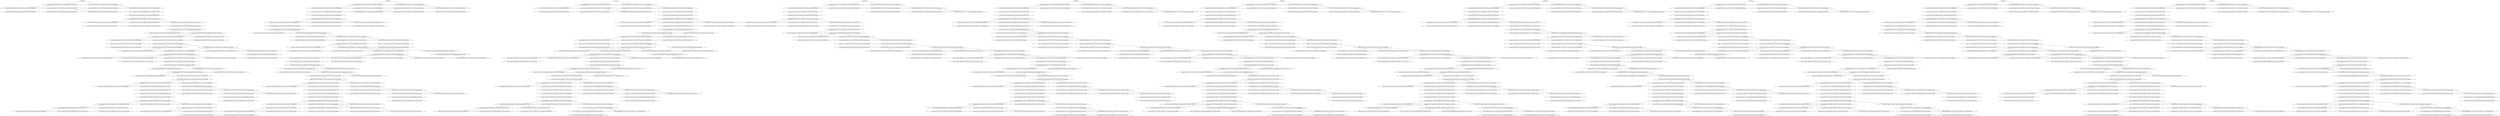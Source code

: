 // Block Chain
graph {
	"0_Node_0"
	"0_Node_449baf9944cd395f4a297904e0dc847783a59fabc6e088c2157818d3ff72d19f"
	"0_Node_098d12de4bbdcc734c0104bf2bdc346d4379546c72d4ccda177038f5b4fc05d3"
	"0_Node_aa8ed2f8ab96f7042118fceb781387085ae0a94c4a91f9b6e949f9d38395e8be"
	"0_Node_bee2f2955633edef3339b5dbc66c3b82ce6f9191abe676711ad98febf5d6d6ee"
	"0_Node_1d35ce8eab7510392c8371b033c0edffed9a1a1dbc641e25f85b1059cf501ee8"
	"0_Node_97c5b58ab284dfec26ea3e041bb78ca10a50c61193fe0736fdb28276ca389644"
	"0_Node_ac2c71f3e5c0e89bd294415f978928d97a0eaa8257539b3c7404b777b04f3fe7"
	"0_Node_497bebd2e73e57f5a40f7a025b9042649fab573029e3f90ac930a0433481d2d2"
	"0_Node_d953595eeba604216ea1c4e3ecce5fd9fd734f1943fd63ff84c6a42a6d0994ad"
	"0_Node_4af5b5c483675349983358eb3d6353a3193b855fb2460297f5bf6f32fa7bf16a"
	"0_Node_6a4ba6e2f9df9f3c225b9f7a87772c31eef7b559b2abaa6fad428ac3bf15eb38"
	"0_Node_a86e0a3dad64f2920668f1f232d1ad0bb2673034e9ec2097dba0795d9775ba78"
	"0_Node_e829bd620e1d8b599c565f0bbac65728364b118b056a1207aaa20add4900054d"
	"0_Node_47d8f552b71029fb1c61c9ac8427cfd9f6111acfb3685ed0b288541689c5a14a"
	"0_Node_bbc20d1d120fa3e2b863a7310eb5288da6409ef108155554ce8fa983c6728714"
	"0_Node_b4f0ad88526dfc73cc50519d048eceb23d6b0d06d86f3aa128adba31feccca0e"
	"0_Node_f1619483fb7db32e5b7928c3ee8a24701a46d38bd657c2797c04f22cde3db41d"
	"0_Node_c631214392c02d45059b8cda0b033a1529db1333800164d8cc52500cf6231f7c"
	"0_Node_4451af330d1d8a82131fb72a472c0504239863998f16f81f22e2b1b3b73ab9dd"
	"0_Node_6132d4de7be821ae188afe14f2b9d9148158c9055c5234ac58fe80192ab2a018"
	"0_Node_a62315b3d011b2736b06bff6159e2612b9da50edd6f9577a96005a3ee2d84e89"
	"0_Node_c5da395a107e068a4c36744bc7450e4559c1cf52359e3c551a285e8de494c2da"
	"0_Node_a493d50f26a6b27561e07e31b4f90cc2c05f2922c9598f0fc0021ce5779b736a"
	"0_Node_664161bf52f3060ad1942b56c1739dad3b7a4ad1298d567e5f2fa3367fa3c5ba"
	"0_Node_06bd83ce0c83565c27024458637678760c8cf3676dcb0d649a76b65b6c424fad"
	"0_Node_cc4c0daa44d5ee9681e3c7362957dac0bf01701e39d93137040fa4a79f262046"
	"0_Node_17713125780f18d0c42a32bab17014b5c8d6010c8e780e3cdb04d05a18e83d9d"
	"0_Node_4c1dc2ae8260d914cd383cd971f9702c818c2d8d8698313de9e4410ef4894904"
	"0_Node_0c97e3cb2f8790b173fa1ff29bc4a754f7bd0f330a30a5f283e28e7bbe8bd4b0"
	"0_Node_39b22f88995a09fa42b0e149625f63054f1f41d540bad784b3149b2d2c5ddc66"
	"0_Node_e5f430fb36cc6e427bfe205e6f304e8fe66c73b1ac8bdd61e7615c47b61b00ff"
	"0_Node_c5d9abd9bb223721b0f41f314d6c82c8f36c2306491a515a5f446033a39b9932"
	"0_Node_421ff842028d62f2cbbf08e1e0f30acdf2a268757b1511e603dd9c89d741a0e6"
	"0_Node_88483a4bf490212514b792832a1653b11e307e06aab48961223e940de564c6a8"
	"0_Node_bae1fc09f13d9f18f1b2389dfdc94282e416a00caa06565aaa5fedf50e6d47f9"
	"0_Node_2b1b15848b04d116d8b3213db63e87a064fb8cc86d896ebd68cf5bceb9c2c43f"
	"0_Node_b5bc754ef60a58d87fa73e774e616914e2ad86792818211dc997509d4479ae8b"
	"0_Node_60bf9e78d78b5e0347ad653da1223956cb2d196c4c7a7aaa83491993fae19c6b"
	"0_Node_7d7e6955ca6d9822676417c770c76a631c154480a26619667e029f4c4c8ecf8f"
	"0_Node_0228a8e1adef831838fd5653e0a3af39cce846107528e177aa2a158250097e09"
	"0_Node_70c598bf653ff2933b0e7c7927871c0d9ef7af3b18ea2b016eda477dd2f2ddbd"
	"0_Node_7f00fd68ae5330040114cb276042eb0ddb7716b221a748aadb066512f221f1b3"
	"0_Node_3809a40660c6a7bd1db13c83cc1c8132a69e16f4a226a4cacf5882d8ed283245"
	"0_Node_09758a11489b073bfa317144eca7cc73e95001bcd577bdb42d393fcdd828ef2e"
	"0_Node_4d5abb679a44eb4a45689c5728cf983c01f8f5da477ffd244b852135c1ddf6e5"
	"0_Node_f9baea258f618df6b502ff92a26ba3d88b05fbae532facfd31d33ff1ad1617ac"
	"0_Node_538cfb850a24aed192c687c63797fa7b8450824e2ac475453a339f4d6314702a"
	"0_Node_3364ff372213892016010b0485a80abead96eb1784b88e846fb9716536431a74"
	"0_Node_f139a90ee4f7c0278156cbf431b4355228da2e28a7d4fd57227b912fc3998aa9"
	"0_Node_4c334c61025a8f37f70a7b4c36addeddb24878dd9071249da8fb46e91539ee77"
	"0_Node_aed64fc55646da10a642db4bab487e579bf122a79920c5473a146bc6a01626fe"
	"0_Node_972bb0971dad532894986021b478d3dc472eb9330e6739487a4156c6a939906d"
	"0_Node_ad5be01b575d3051c0b071639d5b015c70a0c3bd5d001d920a042e3a7ef71d33"
	"0_Node_6bd26adc9ea246d79346d654bdac574fbb207a8440b254b41b216e104f0a394b"
	"0_Node_44ea44ea85df1dea2f624e100f39425249fb321c31c367d02692ac00fd9b5a6d"
	"0_Node_9dfdfbfca2a93cc5c0c3481cf051e8f996b8c9d1898f6f8ebc75a782240a0939"
	"0_Node_12ad504f0f462ca4813a673a8aeae20d29d81a31932dc14271a55657d5d7f33f"
	"0_Node_ce53589fae2974e4bc7d04cd790cc527df4ba939db9076d66257281e9ed095f2"
	"0_Node_61858baca6b18e155d5cb7b39526742d80d46dbe308262f00f773564f1713972"
	"0_Node_703bd8e5b3edc8cf46dd302d501fb0d6e67bd48852eb69b7b3102308110c0958"
	"0_Node_6d6b77cf761ad21865ce66097c1967f5fc6efc63e022417258053942721a5c8e"
	"0_Node_7279e15c7adb0ecf7f14a305844e9e730d2b7514786fb50a6187fb73cc8853c3"
	"0_Node_176b669d718d9655201595073f59f3f96c61c259a091e36c2bb46d7310430a85"
	"0_Node_da5c1bc8a13a7435c05dd55a58bd02f1ce5c5d1587c0b485bfba9981e30064ab"
	"0_Node_c953a26b3bc2af642b2558313550b0703a97d99bb8e515fb48d6fdf88ef74b84"
	"0_Node_a34264d26972874bf846de13b77ab3b95768bf3a8cc2e54d86c17de1a6fd61fd"
	"0_Node_b967149309f74b25a8bca8cce3aee67dec0d96970ea4f32c74e03783ce879a32"
	"0_Node_ee59f200f3ea77bdc8b92044dfb56860bdec5dee6675b055e2635c79254bf492"
	"0_Node_eb39c5e32e750544beb2a0d8e0945c1441fe6525c47e9b69b6a65436291dc0e9"
	"0_Node_834f472d584a7f28004f9200a43ee334a3ab70bd5e0760e1df595aa1641bf523"
	"0_Node_0379f0c23de10931ea1d9bb37bb97ce6a9350b018a9c6cf9c3216b0669ef063c"
	"0_Node_18bb6fc54ca28ce08a9b7f964ef9231ab860f8efc29f5c13abfa57901c55575e"
	"0_Node_0b57019a4532fd784f8bbc5afed9ca57d0d59fd7b429facdda91cdd945a9ce68"
	"0_Node_6ee648ef0094cf4ebdf9c268af236c7ac622a4bb1486d6f1ef2e03f85d61aa4e"
	"0_Node_5a93cd2b7615137b965fc37748f8b22622218118cbe25a56421b5a06ad569bdc"
	"0_Node_801195e0037c8db38271ef1a31de24df37bae96e53a085b7670bf98988fc84dc"
	"0_Node_05dd39b88ac09a31c4d77fab5b813773b629261627b41118a59f98720a2c8e02"
	"0_Node_3c1785549e820765810259b22d6cbd82f1b8682ff72327079a5e33cf75544d53"
	"0_Node_10c3fb3e3c9d0ca575f1035d12d5d94859fee3a89d2fcad56b243ae65d2dade7"
	"0_Node_0" -- "0_Node_449baf9944cd395f4a297904e0dc847783a59fabc6e088c2157818d3ff72d19f"
	"0_Node_449baf9944cd395f4a297904e0dc847783a59fabc6e088c2157818d3ff72d19f" -- "0_Node_97c5b58ab284dfec26ea3e041bb78ca10a50c61193fe0736fdb28276ca389644"
	"0_Node_97c5b58ab284dfec26ea3e041bb78ca10a50c61193fe0736fdb28276ca389644" -- "0_Node_d953595eeba604216ea1c4e3ecce5fd9fd734f1943fd63ff84c6a42a6d0994ad"
	"0_Node_449baf9944cd395f4a297904e0dc847783a59fabc6e088c2157818d3ff72d19f" -- "0_Node_ac2c71f3e5c0e89bd294415f978928d97a0eaa8257539b3c7404b777b04f3fe7"
	"0_Node_ac2c71f3e5c0e89bd294415f978928d97a0eaa8257539b3c7404b777b04f3fe7" -- "0_Node_497bebd2e73e57f5a40f7a025b9042649fab573029e3f90ac930a0433481d2d2"
	"0_Node_ac2c71f3e5c0e89bd294415f978928d97a0eaa8257539b3c7404b777b04f3fe7" -- "0_Node_6a4ba6e2f9df9f3c225b9f7a87772c31eef7b559b2abaa6fad428ac3bf15eb38"
	"0_Node_0" -- "0_Node_098d12de4bbdcc734c0104bf2bdc346d4379546c72d4ccda177038f5b4fc05d3"
	"0_Node_098d12de4bbdcc734c0104bf2bdc346d4379546c72d4ccda177038f5b4fc05d3" -- "0_Node_aa8ed2f8ab96f7042118fceb781387085ae0a94c4a91f9b6e949f9d38395e8be"
	"0_Node_098d12de4bbdcc734c0104bf2bdc346d4379546c72d4ccda177038f5b4fc05d3" -- "0_Node_bee2f2955633edef3339b5dbc66c3b82ce6f9191abe676711ad98febf5d6d6ee"
	"0_Node_bee2f2955633edef3339b5dbc66c3b82ce6f9191abe676711ad98febf5d6d6ee" -- "0_Node_1d35ce8eab7510392c8371b033c0edffed9a1a1dbc641e25f85b1059cf501ee8"
	"0_Node_1d35ce8eab7510392c8371b033c0edffed9a1a1dbc641e25f85b1059cf501ee8" -- "0_Node_4af5b5c483675349983358eb3d6353a3193b855fb2460297f5bf6f32fa7bf16a"
	"0_Node_4af5b5c483675349983358eb3d6353a3193b855fb2460297f5bf6f32fa7bf16a" -- "0_Node_a86e0a3dad64f2920668f1f232d1ad0bb2673034e9ec2097dba0795d9775ba78"
	"0_Node_a86e0a3dad64f2920668f1f232d1ad0bb2673034e9ec2097dba0795d9775ba78" -- "0_Node_e829bd620e1d8b599c565f0bbac65728364b118b056a1207aaa20add4900054d"
	"0_Node_e829bd620e1d8b599c565f0bbac65728364b118b056a1207aaa20add4900054d" -- "0_Node_c631214392c02d45059b8cda0b033a1529db1333800164d8cc52500cf6231f7c"
	"0_Node_a86e0a3dad64f2920668f1f232d1ad0bb2673034e9ec2097dba0795d9775ba78" -- "0_Node_47d8f552b71029fb1c61c9ac8427cfd9f6111acfb3685ed0b288541689c5a14a"
	"0_Node_47d8f552b71029fb1c61c9ac8427cfd9f6111acfb3685ed0b288541689c5a14a" -- "0_Node_f1619483fb7db32e5b7928c3ee8a24701a46d38bd657c2797c04f22cde3db41d"
	"0_Node_a86e0a3dad64f2920668f1f232d1ad0bb2673034e9ec2097dba0795d9775ba78" -- "0_Node_bbc20d1d120fa3e2b863a7310eb5288da6409ef108155554ce8fa983c6728714"
	"0_Node_bbc20d1d120fa3e2b863a7310eb5288da6409ef108155554ce8fa983c6728714" -- "0_Node_b4f0ad88526dfc73cc50519d048eceb23d6b0d06d86f3aa128adba31feccca0e"
	"0_Node_b4f0ad88526dfc73cc50519d048eceb23d6b0d06d86f3aa128adba31feccca0e" -- "0_Node_4451af330d1d8a82131fb72a472c0504239863998f16f81f22e2b1b3b73ab9dd"
	"0_Node_4451af330d1d8a82131fb72a472c0504239863998f16f81f22e2b1b3b73ab9dd" -- "0_Node_6132d4de7be821ae188afe14f2b9d9148158c9055c5234ac58fe80192ab2a018"
	"0_Node_4451af330d1d8a82131fb72a472c0504239863998f16f81f22e2b1b3b73ab9dd" -- "0_Node_a62315b3d011b2736b06bff6159e2612b9da50edd6f9577a96005a3ee2d84e89"
	"0_Node_a62315b3d011b2736b06bff6159e2612b9da50edd6f9577a96005a3ee2d84e89" -- "0_Node_c5da395a107e068a4c36744bc7450e4559c1cf52359e3c551a285e8de494c2da"
	"0_Node_c5da395a107e068a4c36744bc7450e4559c1cf52359e3c551a285e8de494c2da" -- "0_Node_06bd83ce0c83565c27024458637678760c8cf3676dcb0d649a76b65b6c424fad"
	"0_Node_06bd83ce0c83565c27024458637678760c8cf3676dcb0d649a76b65b6c424fad" -- "0_Node_17713125780f18d0c42a32bab17014b5c8d6010c8e780e3cdb04d05a18e83d9d"
	"0_Node_17713125780f18d0c42a32bab17014b5c8d6010c8e780e3cdb04d05a18e83d9d" -- "0_Node_39b22f88995a09fa42b0e149625f63054f1f41d540bad784b3149b2d2c5ddc66"
	"0_Node_c5da395a107e068a4c36744bc7450e4559c1cf52359e3c551a285e8de494c2da" -- "0_Node_cc4c0daa44d5ee9681e3c7362957dac0bf01701e39d93137040fa4a79f262046"
	"0_Node_cc4c0daa44d5ee9681e3c7362957dac0bf01701e39d93137040fa4a79f262046" -- "0_Node_4c1dc2ae8260d914cd383cd971f9702c818c2d8d8698313de9e4410ef4894904"
	"0_Node_4c1dc2ae8260d914cd383cd971f9702c818c2d8d8698313de9e4410ef4894904" -- "0_Node_0c97e3cb2f8790b173fa1ff29bc4a754f7bd0f330a30a5f283e28e7bbe8bd4b0"
	"0_Node_0c97e3cb2f8790b173fa1ff29bc4a754f7bd0f330a30a5f283e28e7bbe8bd4b0" -- "0_Node_88483a4bf490212514b792832a1653b11e307e06aab48961223e940de564c6a8"
	"0_Node_4c1dc2ae8260d914cd383cd971f9702c818c2d8d8698313de9e4410ef4894904" -- "0_Node_e5f430fb36cc6e427bfe205e6f304e8fe66c73b1ac8bdd61e7615c47b61b00ff"
	"0_Node_e5f430fb36cc6e427bfe205e6f304e8fe66c73b1ac8bdd61e7615c47b61b00ff" -- "0_Node_c5d9abd9bb223721b0f41f314d6c82c8f36c2306491a515a5f446033a39b9932"
	"0_Node_c5d9abd9bb223721b0f41f314d6c82c8f36c2306491a515a5f446033a39b9932" -- "0_Node_b5bc754ef60a58d87fa73e774e616914e2ad86792818211dc997509d4479ae8b"
	"0_Node_b5bc754ef60a58d87fa73e774e616914e2ad86792818211dc997509d4479ae8b" -- "0_Node_60bf9e78d78b5e0347ad653da1223956cb2d196c4c7a7aaa83491993fae19c6b"
	"0_Node_b5bc754ef60a58d87fa73e774e616914e2ad86792818211dc997509d4479ae8b" -- "0_Node_7d7e6955ca6d9822676417c770c76a631c154480a26619667e029f4c4c8ecf8f"
	"0_Node_7d7e6955ca6d9822676417c770c76a631c154480a26619667e029f4c4c8ecf8f" -- "0_Node_0228a8e1adef831838fd5653e0a3af39cce846107528e177aa2a158250097e09"
	"0_Node_b5bc754ef60a58d87fa73e774e616914e2ad86792818211dc997509d4479ae8b" -- "0_Node_70c598bf653ff2933b0e7c7927871c0d9ef7af3b18ea2b016eda477dd2f2ddbd"
	"0_Node_70c598bf653ff2933b0e7c7927871c0d9ef7af3b18ea2b016eda477dd2f2ddbd" -- "0_Node_3809a40660c6a7bd1db13c83cc1c8132a69e16f4a226a4cacf5882d8ed283245"
	"0_Node_3809a40660c6a7bd1db13c83cc1c8132a69e16f4a226a4cacf5882d8ed283245" -- "0_Node_4d5abb679a44eb4a45689c5728cf983c01f8f5da477ffd244b852135c1ddf6e5"
	"0_Node_4d5abb679a44eb4a45689c5728cf983c01f8f5da477ffd244b852135c1ddf6e5" -- "0_Node_f9baea258f618df6b502ff92a26ba3d88b05fbae532facfd31d33ff1ad1617ac"
	"0_Node_4d5abb679a44eb4a45689c5728cf983c01f8f5da477ffd244b852135c1ddf6e5" -- "0_Node_538cfb850a24aed192c687c63797fa7b8450824e2ac475453a339f4d6314702a"
	"0_Node_538cfb850a24aed192c687c63797fa7b8450824e2ac475453a339f4d6314702a" -- "0_Node_3364ff372213892016010b0485a80abead96eb1784b88e846fb9716536431a74"
	"0_Node_3364ff372213892016010b0485a80abead96eb1784b88e846fb9716536431a74" -- "0_Node_4c334c61025a8f37f70a7b4c36addeddb24878dd9071249da8fb46e91539ee77"
	"0_Node_3364ff372213892016010b0485a80abead96eb1784b88e846fb9716536431a74" -- "0_Node_aed64fc55646da10a642db4bab487e579bf122a79920c5473a146bc6a01626fe"
	"0_Node_aed64fc55646da10a642db4bab487e579bf122a79920c5473a146bc6a01626fe" -- "0_Node_972bb0971dad532894986021b478d3dc472eb9330e6739487a4156c6a939906d"
	"0_Node_972bb0971dad532894986021b478d3dc472eb9330e6739487a4156c6a939906d" -- "0_Node_ad5be01b575d3051c0b071639d5b015c70a0c3bd5d001d920a042e3a7ef71d33"
	"0_Node_ad5be01b575d3051c0b071639d5b015c70a0c3bd5d001d920a042e3a7ef71d33" -- "0_Node_6bd26adc9ea246d79346d654bdac574fbb207a8440b254b41b216e104f0a394b"
	"0_Node_ad5be01b575d3051c0b071639d5b015c70a0c3bd5d001d920a042e3a7ef71d33" -- "0_Node_ce53589fae2974e4bc7d04cd790cc527df4ba939db9076d66257281e9ed095f2"
	"0_Node_ce53589fae2974e4bc7d04cd790cc527df4ba939db9076d66257281e9ed095f2" -- "0_Node_61858baca6b18e155d5cb7b39526742d80d46dbe308262f00f773564f1713972"
	"0_Node_61858baca6b18e155d5cb7b39526742d80d46dbe308262f00f773564f1713972" -- "0_Node_c953a26b3bc2af642b2558313550b0703a97d99bb8e515fb48d6fdf88ef74b84"
	"0_Node_c953a26b3bc2af642b2558313550b0703a97d99bb8e515fb48d6fdf88ef74b84" -- "0_Node_a34264d26972874bf846de13b77ab3b95768bf3a8cc2e54d86c17de1a6fd61fd"
	"0_Node_a34264d26972874bf846de13b77ab3b95768bf3a8cc2e54d86c17de1a6fd61fd" -- "0_Node_ee59f200f3ea77bdc8b92044dfb56860bdec5dee6675b055e2635c79254bf492"
	"0_Node_ee59f200f3ea77bdc8b92044dfb56860bdec5dee6675b055e2635c79254bf492" -- "0_Node_eb39c5e32e750544beb2a0d8e0945c1441fe6525c47e9b69b6a65436291dc0e9"
	"0_Node_eb39c5e32e750544beb2a0d8e0945c1441fe6525c47e9b69b6a65436291dc0e9" -- "0_Node_18bb6fc54ca28ce08a9b7f964ef9231ab860f8efc29f5c13abfa57901c55575e"
	"0_Node_18bb6fc54ca28ce08a9b7f964ef9231ab860f8efc29f5c13abfa57901c55575e" -- "0_Node_0b57019a4532fd784f8bbc5afed9ca57d0d59fd7b429facdda91cdd945a9ce68"
	"0_Node_18bb6fc54ca28ce08a9b7f964ef9231ab860f8efc29f5c13abfa57901c55575e" -- "0_Node_3c1785549e820765810259b22d6cbd82f1b8682ff72327079a5e33cf75544d53"
	"0_Node_eb39c5e32e750544beb2a0d8e0945c1441fe6525c47e9b69b6a65436291dc0e9" -- "0_Node_6ee648ef0094cf4ebdf9c268af236c7ac622a4bb1486d6f1ef2e03f85d61aa4e"
	"0_Node_6ee648ef0094cf4ebdf9c268af236c7ac622a4bb1486d6f1ef2e03f85d61aa4e" -- "0_Node_5a93cd2b7615137b965fc37748f8b22622218118cbe25a56421b5a06ad569bdc"
	"0_Node_ee59f200f3ea77bdc8b92044dfb56860bdec5dee6675b055e2635c79254bf492" -- "0_Node_834f472d584a7f28004f9200a43ee334a3ab70bd5e0760e1df595aa1641bf523"
	"0_Node_ee59f200f3ea77bdc8b92044dfb56860bdec5dee6675b055e2635c79254bf492" -- "0_Node_0379f0c23de10931ea1d9bb37bb97ce6a9350b018a9c6cf9c3216b0669ef063c"
	"0_Node_0379f0c23de10931ea1d9bb37bb97ce6a9350b018a9c6cf9c3216b0669ef063c" -- "0_Node_801195e0037c8db38271ef1a31de24df37bae96e53a085b7670bf98988fc84dc"
	"0_Node_801195e0037c8db38271ef1a31de24df37bae96e53a085b7670bf98988fc84dc" -- "0_Node_05dd39b88ac09a31c4d77fab5b813773b629261627b41118a59f98720a2c8e02"
	"0_Node_801195e0037c8db38271ef1a31de24df37bae96e53a085b7670bf98988fc84dc" -- "0_Node_10c3fb3e3c9d0ca575f1035d12d5d94859fee3a89d2fcad56b243ae65d2dade7"
	"0_Node_10c3fb3e3c9d0ca575f1035d12d5d94859fee3a89d2fcad56b243ae65d2dade7" -- "0_Node_a0fac71be778feb29315a2be0d4741ac49d7e12e41794b343ef676beabd42a4b"
	"0_Node_972bb0971dad532894986021b478d3dc472eb9330e6739487a4156c6a939906d" -- "0_Node_44ea44ea85df1dea2f624e100f39425249fb321c31c367d02692ac00fd9b5a6d"
	"0_Node_44ea44ea85df1dea2f624e100f39425249fb321c31c367d02692ac00fd9b5a6d" -- "0_Node_9dfdfbfca2a93cc5c0c3481cf051e8f996b8c9d1898f6f8ebc75a782240a0939"
	"0_Node_9dfdfbfca2a93cc5c0c3481cf051e8f996b8c9d1898f6f8ebc75a782240a0939" -- "0_Node_12ad504f0f462ca4813a673a8aeae20d29d81a31932dc14271a55657d5d7f33f"
	"0_Node_12ad504f0f462ca4813a673a8aeae20d29d81a31932dc14271a55657d5d7f33f" -- "0_Node_703bd8e5b3edc8cf46dd302d501fb0d6e67bd48852eb69b7b3102308110c0958"
	"0_Node_9dfdfbfca2a93cc5c0c3481cf051e8f996b8c9d1898f6f8ebc75a782240a0939" -- "0_Node_6d6b77cf761ad21865ce66097c1967f5fc6efc63e022417258053942721a5c8e"
	"0_Node_6d6b77cf761ad21865ce66097c1967f5fc6efc63e022417258053942721a5c8e" -- "0_Node_7279e15c7adb0ecf7f14a305844e9e730d2b7514786fb50a6187fb73cc8853c3"
	"0_Node_7279e15c7adb0ecf7f14a305844e9e730d2b7514786fb50a6187fb73cc8853c3" -- "0_Node_da5c1bc8a13a7435c05dd55a58bd02f1ce5c5d1587c0b485bfba9981e30064ab"
	"0_Node_da5c1bc8a13a7435c05dd55a58bd02f1ce5c5d1587c0b485bfba9981e30064ab" -- "0_Node_b967149309f74b25a8bca8cce3aee67dec0d96970ea4f32c74e03783ce879a32"
	"0_Node_6d6b77cf761ad21865ce66097c1967f5fc6efc63e022417258053942721a5c8e" -- "0_Node_176b669d718d9655201595073f59f3f96c61c259a091e36c2bb46d7310430a85"
	"0_Node_538cfb850a24aed192c687c63797fa7b8450824e2ac475453a339f4d6314702a" -- "0_Node_f139a90ee4f7c0278156cbf431b4355228da2e28a7d4fd57227b912fc3998aa9"
	"0_Node_b5bc754ef60a58d87fa73e774e616914e2ad86792818211dc997509d4479ae8b" -- "0_Node_09758a11489b073bfa317144eca7cc73e95001bcd577bdb42d393fcdd828ef2e"
	"0_Node_e5f430fb36cc6e427bfe205e6f304e8fe66c73b1ac8bdd61e7615c47b61b00ff" -- "0_Node_421ff842028d62f2cbbf08e1e0f30acdf2a268757b1511e603dd9c89d741a0e6"
	"0_Node_e5f430fb36cc6e427bfe205e6f304e8fe66c73b1ac8bdd61e7615c47b61b00ff" -- "0_Node_bae1fc09f13d9f18f1b2389dfdc94282e416a00caa06565aaa5fedf50e6d47f9"
	"0_Node_bae1fc09f13d9f18f1b2389dfdc94282e416a00caa06565aaa5fedf50e6d47f9" -- "0_Node_2b1b15848b04d116d8b3213db63e87a064fb8cc86d896ebd68cf5bceb9c2c43f"
	"0_Node_2b1b15848b04d116d8b3213db63e87a064fb8cc86d896ebd68cf5bceb9c2c43f" -- "0_Node_7f00fd68ae5330040114cb276042eb0ddb7716b221a748aadb066512f221f1b3"
	"0_Node_a62315b3d011b2736b06bff6159e2612b9da50edd6f9577a96005a3ee2d84e89" -- "0_Node_a493d50f26a6b27561e07e31b4f90cc2c05f2922c9598f0fc0021ce5779b736a"
	"0_Node_a493d50f26a6b27561e07e31b4f90cc2c05f2922c9598f0fc0021ce5779b736a" -- "0_Node_664161bf52f3060ad1942b56c1739dad3b7a4ad1298d567e5f2fa3367fa3c5ba"
	"1_Node_0"
	"1_Node_098d12de4bbdcc734c0104bf2bdc346d4379546c72d4ccda177038f5b4fc05d3"
	"1_Node_449baf9944cd395f4a297904e0dc847783a59fabc6e088c2157818d3ff72d19f"
	"1_Node_ac2c71f3e5c0e89bd294415f978928d97a0eaa8257539b3c7404b777b04f3fe7"
	"1_Node_bee2f2955633edef3339b5dbc66c3b82ce6f9191abe676711ad98febf5d6d6ee"
	"1_Node_97c5b58ab284dfec26ea3e041bb78ca10a50c61193fe0736fdb28276ca389644"
	"1_Node_aa8ed2f8ab96f7042118fceb781387085ae0a94c4a91f9b6e949f9d38395e8be"
	"1_Node_1d35ce8eab7510392c8371b033c0edffed9a1a1dbc641e25f85b1059cf501ee8"
	"1_Node_d953595eeba604216ea1c4e3ecce5fd9fd734f1943fd63ff84c6a42a6d0994ad"
	"1_Node_6a4ba6e2f9df9f3c225b9f7a87772c31eef7b559b2abaa6fad428ac3bf15eb38"
	"1_Node_497bebd2e73e57f5a40f7a025b9042649fab573029e3f90ac930a0433481d2d2"
	"1_Node_4af5b5c483675349983358eb3d6353a3193b855fb2460297f5bf6f32fa7bf16a"
	"1_Node_a86e0a3dad64f2920668f1f232d1ad0bb2673034e9ec2097dba0795d9775ba78"
	"1_Node_bbc20d1d120fa3e2b863a7310eb5288da6409ef108155554ce8fa983c6728714"
	"1_Node_e829bd620e1d8b599c565f0bbac65728364b118b056a1207aaa20add4900054d"
	"1_Node_47d8f552b71029fb1c61c9ac8427cfd9f6111acfb3685ed0b288541689c5a14a"
	"1_Node_b4f0ad88526dfc73cc50519d048eceb23d6b0d06d86f3aa128adba31feccca0e"
	"1_Node_f1619483fb7db32e5b7928c3ee8a24701a46d38bd657c2797c04f22cde3db41d"
	"1_Node_c631214392c02d45059b8cda0b033a1529db1333800164d8cc52500cf6231f7c"
	"1_Node_4451af330d1d8a82131fb72a472c0504239863998f16f81f22e2b1b3b73ab9dd"
	"1_Node_6132d4de7be821ae188afe14f2b9d9148158c9055c5234ac58fe80192ab2a018"
	"1_Node_a62315b3d011b2736b06bff6159e2612b9da50edd6f9577a96005a3ee2d84e89"
	"1_Node_a493d50f26a6b27561e07e31b4f90cc2c05f2922c9598f0fc0021ce5779b736a"
	"1_Node_664161bf52f3060ad1942b56c1739dad3b7a4ad1298d567e5f2fa3367fa3c5ba"
	"1_Node_c5da395a107e068a4c36744bc7450e4559c1cf52359e3c551a285e8de494c2da"
	"1_Node_cc4c0daa44d5ee9681e3c7362957dac0bf01701e39d93137040fa4a79f262046"
	"1_Node_06bd83ce0c83565c27024458637678760c8cf3676dcb0d649a76b65b6c424fad"
	"1_Node_17713125780f18d0c42a32bab17014b5c8d6010c8e780e3cdb04d05a18e83d9d"
	"1_Node_4c1dc2ae8260d914cd383cd971f9702c818c2d8d8698313de9e4410ef4894904"
	"1_Node_39b22f88995a09fa42b0e149625f63054f1f41d540bad784b3149b2d2c5ddc66"
	"1_Node_0c97e3cb2f8790b173fa1ff29bc4a754f7bd0f330a30a5f283e28e7bbe8bd4b0"
	"1_Node_e5f430fb36cc6e427bfe205e6f304e8fe66c73b1ac8bdd61e7615c47b61b00ff"
	"1_Node_421ff842028d62f2cbbf08e1e0f30acdf2a268757b1511e603dd9c89d741a0e6"
	"1_Node_c5d9abd9bb223721b0f41f314d6c82c8f36c2306491a515a5f446033a39b9932"
	"1_Node_88483a4bf490212514b792832a1653b11e307e06aab48961223e940de564c6a8"
	"1_Node_bae1fc09f13d9f18f1b2389dfdc94282e416a00caa06565aaa5fedf50e6d47f9"
	"1_Node_2b1b15848b04d116d8b3213db63e87a064fb8cc86d896ebd68cf5bceb9c2c43f"
	"1_Node_b5bc754ef60a58d87fa73e774e616914e2ad86792818211dc997509d4479ae8b"
	"1_Node_70c598bf653ff2933b0e7c7927871c0d9ef7af3b18ea2b016eda477dd2f2ddbd"
	"1_Node_7d7e6955ca6d9822676417c770c76a631c154480a26619667e029f4c4c8ecf8f"
	"1_Node_60bf9e78d78b5e0347ad653da1223956cb2d196c4c7a7aaa83491993fae19c6b"
	"1_Node_7f00fd68ae5330040114cb276042eb0ddb7716b221a748aadb066512f221f1b3"
	"1_Node_09758a11489b073bfa317144eca7cc73e95001bcd577bdb42d393fcdd828ef2e"
	"1_Node_0228a8e1adef831838fd5653e0a3af39cce846107528e177aa2a158250097e09"
	"1_Node_3809a40660c6a7bd1db13c83cc1c8132a69e16f4a226a4cacf5882d8ed283245"
	"1_Node_4d5abb679a44eb4a45689c5728cf983c01f8f5da477ffd244b852135c1ddf6e5"
	"1_Node_538cfb850a24aed192c687c63797fa7b8450824e2ac475453a339f4d6314702a"
	"1_Node_f9baea258f618df6b502ff92a26ba3d88b05fbae532facfd31d33ff1ad1617ac"
	"1_Node_f139a90ee4f7c0278156cbf431b4355228da2e28a7d4fd57227b912fc3998aa9"
	"1_Node_3364ff372213892016010b0485a80abead96eb1784b88e846fb9716536431a74"
	"1_Node_aed64fc55646da10a642db4bab487e579bf122a79920c5473a146bc6a01626fe"
	"1_Node_972bb0971dad532894986021b478d3dc472eb9330e6739487a4156c6a939906d"
	"1_Node_4c334c61025a8f37f70a7b4c36addeddb24878dd9071249da8fb46e91539ee77"
	"1_Node_ad5be01b575d3051c0b071639d5b015c70a0c3bd5d001d920a042e3a7ef71d33"
	"1_Node_44ea44ea85df1dea2f624e100f39425249fb321c31c367d02692ac00fd9b5a6d"
	"1_Node_9dfdfbfca2a93cc5c0c3481cf051e8f996b8c9d1898f6f8ebc75a782240a0939"
	"1_Node_6bd26adc9ea246d79346d654bdac574fbb207a8440b254b41b216e104f0a394b"
	"1_Node_ce53589fae2974e4bc7d04cd790cc527df4ba939db9076d66257281e9ed095f2"
	"1_Node_12ad504f0f462ca4813a673a8aeae20d29d81a31932dc14271a55657d5d7f33f"
	"1_Node_6d6b77cf761ad21865ce66097c1967f5fc6efc63e022417258053942721a5c8e"
	"1_Node_7279e15c7adb0ecf7f14a305844e9e730d2b7514786fb50a6187fb73cc8853c3"
	"1_Node_703bd8e5b3edc8cf46dd302d501fb0d6e67bd48852eb69b7b3102308110c0958"
	"1_Node_61858baca6b18e155d5cb7b39526742d80d46dbe308262f00f773564f1713972"
	"1_Node_176b669d718d9655201595073f59f3f96c61c259a091e36c2bb46d7310430a85"
	"1_Node_da5c1bc8a13a7435c05dd55a58bd02f1ce5c5d1587c0b485bfba9981e30064ab"
	"1_Node_c953a26b3bc2af642b2558313550b0703a97d99bb8e515fb48d6fdf88ef74b84"
	"1_Node_a34264d26972874bf846de13b77ab3b95768bf3a8cc2e54d86c17de1a6fd61fd"
	"1_Node_b967149309f74b25a8bca8cce3aee67dec0d96970ea4f32c74e03783ce879a32"
	"1_Node_ee59f200f3ea77bdc8b92044dfb56860bdec5dee6675b055e2635c79254bf492"
	"1_Node_0379f0c23de10931ea1d9bb37bb97ce6a9350b018a9c6cf9c3216b0669ef063c"
	"1_Node_eb39c5e32e750544beb2a0d8e0945c1441fe6525c47e9b69b6a65436291dc0e9"
	"1_Node_834f472d584a7f28004f9200a43ee334a3ab70bd5e0760e1df595aa1641bf523"
	"1_Node_6ee648ef0094cf4ebdf9c268af236c7ac622a4bb1486d6f1ef2e03f85d61aa4e"
	"1_Node_18bb6fc54ca28ce08a9b7f964ef9231ab860f8efc29f5c13abfa57901c55575e"
	"1_Node_801195e0037c8db38271ef1a31de24df37bae96e53a085b7670bf98988fc84dc"
	"1_Node_0b57019a4532fd784f8bbc5afed9ca57d0d59fd7b429facdda91cdd945a9ce68"
	"1_Node_5a93cd2b7615137b965fc37748f8b22622218118cbe25a56421b5a06ad569bdc"
	"1_Node_3c1785549e820765810259b22d6cbd82f1b8682ff72327079a5e33cf75544d53"
	"1_Node_10c3fb3e3c9d0ca575f1035d12d5d94859fee3a89d2fcad56b243ae65d2dade7"
	"1_Node_a0fac71be778feb29315a2be0d4741ac49d7e12e41794b343ef676beabd42a4b"
	"1_Node_0" -- "1_Node_098d12de4bbdcc734c0104bf2bdc346d4379546c72d4ccda177038f5b4fc05d3"
	"1_Node_098d12de4bbdcc734c0104bf2bdc346d4379546c72d4ccda177038f5b4fc05d3" -- "1_Node_bee2f2955633edef3339b5dbc66c3b82ce6f9191abe676711ad98febf5d6d6ee"
	"1_Node_bee2f2955633edef3339b5dbc66c3b82ce6f9191abe676711ad98febf5d6d6ee" -- "1_Node_1d35ce8eab7510392c8371b033c0edffed9a1a1dbc641e25f85b1059cf501ee8"
	"1_Node_1d35ce8eab7510392c8371b033c0edffed9a1a1dbc641e25f85b1059cf501ee8" -- "1_Node_4af5b5c483675349983358eb3d6353a3193b855fb2460297f5bf6f32fa7bf16a"
	"1_Node_4af5b5c483675349983358eb3d6353a3193b855fb2460297f5bf6f32fa7bf16a" -- "1_Node_a86e0a3dad64f2920668f1f232d1ad0bb2673034e9ec2097dba0795d9775ba78"
	"1_Node_a86e0a3dad64f2920668f1f232d1ad0bb2673034e9ec2097dba0795d9775ba78" -- "1_Node_bbc20d1d120fa3e2b863a7310eb5288da6409ef108155554ce8fa983c6728714"
	"1_Node_bbc20d1d120fa3e2b863a7310eb5288da6409ef108155554ce8fa983c6728714" -- "1_Node_b4f0ad88526dfc73cc50519d048eceb23d6b0d06d86f3aa128adba31feccca0e"
	"1_Node_b4f0ad88526dfc73cc50519d048eceb23d6b0d06d86f3aa128adba31feccca0e" -- "1_Node_4451af330d1d8a82131fb72a472c0504239863998f16f81f22e2b1b3b73ab9dd"
	"1_Node_4451af330d1d8a82131fb72a472c0504239863998f16f81f22e2b1b3b73ab9dd" -- "1_Node_6132d4de7be821ae188afe14f2b9d9148158c9055c5234ac58fe80192ab2a018"
	"1_Node_4451af330d1d8a82131fb72a472c0504239863998f16f81f22e2b1b3b73ab9dd" -- "1_Node_a62315b3d011b2736b06bff6159e2612b9da50edd6f9577a96005a3ee2d84e89"
	"1_Node_a62315b3d011b2736b06bff6159e2612b9da50edd6f9577a96005a3ee2d84e89" -- "1_Node_a493d50f26a6b27561e07e31b4f90cc2c05f2922c9598f0fc0021ce5779b736a"
	"1_Node_a493d50f26a6b27561e07e31b4f90cc2c05f2922c9598f0fc0021ce5779b736a" -- "1_Node_664161bf52f3060ad1942b56c1739dad3b7a4ad1298d567e5f2fa3367fa3c5ba"
	"1_Node_a62315b3d011b2736b06bff6159e2612b9da50edd6f9577a96005a3ee2d84e89" -- "1_Node_c5da395a107e068a4c36744bc7450e4559c1cf52359e3c551a285e8de494c2da"
	"1_Node_c5da395a107e068a4c36744bc7450e4559c1cf52359e3c551a285e8de494c2da" -- "1_Node_cc4c0daa44d5ee9681e3c7362957dac0bf01701e39d93137040fa4a79f262046"
	"1_Node_cc4c0daa44d5ee9681e3c7362957dac0bf01701e39d93137040fa4a79f262046" -- "1_Node_4c1dc2ae8260d914cd383cd971f9702c818c2d8d8698313de9e4410ef4894904"
	"1_Node_4c1dc2ae8260d914cd383cd971f9702c818c2d8d8698313de9e4410ef4894904" -- "1_Node_0c97e3cb2f8790b173fa1ff29bc4a754f7bd0f330a30a5f283e28e7bbe8bd4b0"
	"1_Node_0c97e3cb2f8790b173fa1ff29bc4a754f7bd0f330a30a5f283e28e7bbe8bd4b0" -- "1_Node_88483a4bf490212514b792832a1653b11e307e06aab48961223e940de564c6a8"
	"1_Node_4c1dc2ae8260d914cd383cd971f9702c818c2d8d8698313de9e4410ef4894904" -- "1_Node_e5f430fb36cc6e427bfe205e6f304e8fe66c73b1ac8bdd61e7615c47b61b00ff"
	"1_Node_e5f430fb36cc6e427bfe205e6f304e8fe66c73b1ac8bdd61e7615c47b61b00ff" -- "1_Node_421ff842028d62f2cbbf08e1e0f30acdf2a268757b1511e603dd9c89d741a0e6"
	"1_Node_e5f430fb36cc6e427bfe205e6f304e8fe66c73b1ac8bdd61e7615c47b61b00ff" -- "1_Node_c5d9abd9bb223721b0f41f314d6c82c8f36c2306491a515a5f446033a39b9932"
	"1_Node_c5d9abd9bb223721b0f41f314d6c82c8f36c2306491a515a5f446033a39b9932" -- "1_Node_b5bc754ef60a58d87fa73e774e616914e2ad86792818211dc997509d4479ae8b"
	"1_Node_b5bc754ef60a58d87fa73e774e616914e2ad86792818211dc997509d4479ae8b" -- "1_Node_70c598bf653ff2933b0e7c7927871c0d9ef7af3b18ea2b016eda477dd2f2ddbd"
	"1_Node_70c598bf653ff2933b0e7c7927871c0d9ef7af3b18ea2b016eda477dd2f2ddbd" -- "1_Node_3809a40660c6a7bd1db13c83cc1c8132a69e16f4a226a4cacf5882d8ed283245"
	"1_Node_3809a40660c6a7bd1db13c83cc1c8132a69e16f4a226a4cacf5882d8ed283245" -- "1_Node_4d5abb679a44eb4a45689c5728cf983c01f8f5da477ffd244b852135c1ddf6e5"
	"1_Node_4d5abb679a44eb4a45689c5728cf983c01f8f5da477ffd244b852135c1ddf6e5" -- "1_Node_538cfb850a24aed192c687c63797fa7b8450824e2ac475453a339f4d6314702a"
	"1_Node_538cfb850a24aed192c687c63797fa7b8450824e2ac475453a339f4d6314702a" -- "1_Node_f139a90ee4f7c0278156cbf431b4355228da2e28a7d4fd57227b912fc3998aa9"
	"1_Node_538cfb850a24aed192c687c63797fa7b8450824e2ac475453a339f4d6314702a" -- "1_Node_3364ff372213892016010b0485a80abead96eb1784b88e846fb9716536431a74"
	"1_Node_3364ff372213892016010b0485a80abead96eb1784b88e846fb9716536431a74" -- "1_Node_aed64fc55646da10a642db4bab487e579bf122a79920c5473a146bc6a01626fe"
	"1_Node_aed64fc55646da10a642db4bab487e579bf122a79920c5473a146bc6a01626fe" -- "1_Node_972bb0971dad532894986021b478d3dc472eb9330e6739487a4156c6a939906d"
	"1_Node_972bb0971dad532894986021b478d3dc472eb9330e6739487a4156c6a939906d" -- "1_Node_ad5be01b575d3051c0b071639d5b015c70a0c3bd5d001d920a042e3a7ef71d33"
	"1_Node_ad5be01b575d3051c0b071639d5b015c70a0c3bd5d001d920a042e3a7ef71d33" -- "1_Node_6bd26adc9ea246d79346d654bdac574fbb207a8440b254b41b216e104f0a394b"
	"1_Node_ad5be01b575d3051c0b071639d5b015c70a0c3bd5d001d920a042e3a7ef71d33" -- "1_Node_ce53589fae2974e4bc7d04cd790cc527df4ba939db9076d66257281e9ed095f2"
	"1_Node_ce53589fae2974e4bc7d04cd790cc527df4ba939db9076d66257281e9ed095f2" -- "1_Node_61858baca6b18e155d5cb7b39526742d80d46dbe308262f00f773564f1713972"
	"1_Node_61858baca6b18e155d5cb7b39526742d80d46dbe308262f00f773564f1713972" -- "1_Node_c953a26b3bc2af642b2558313550b0703a97d99bb8e515fb48d6fdf88ef74b84"
	"1_Node_c953a26b3bc2af642b2558313550b0703a97d99bb8e515fb48d6fdf88ef74b84" -- "1_Node_a34264d26972874bf846de13b77ab3b95768bf3a8cc2e54d86c17de1a6fd61fd"
	"1_Node_a34264d26972874bf846de13b77ab3b95768bf3a8cc2e54d86c17de1a6fd61fd" -- "1_Node_ee59f200f3ea77bdc8b92044dfb56860bdec5dee6675b055e2635c79254bf492"
	"1_Node_ee59f200f3ea77bdc8b92044dfb56860bdec5dee6675b055e2635c79254bf492" -- "1_Node_0379f0c23de10931ea1d9bb37bb97ce6a9350b018a9c6cf9c3216b0669ef063c"
	"1_Node_0379f0c23de10931ea1d9bb37bb97ce6a9350b018a9c6cf9c3216b0669ef063c" -- "1_Node_801195e0037c8db38271ef1a31de24df37bae96e53a085b7670bf98988fc84dc"
	"1_Node_801195e0037c8db38271ef1a31de24df37bae96e53a085b7670bf98988fc84dc" -- "1_Node_10c3fb3e3c9d0ca575f1035d12d5d94859fee3a89d2fcad56b243ae65d2dade7"
	"1_Node_10c3fb3e3c9d0ca575f1035d12d5d94859fee3a89d2fcad56b243ae65d2dade7" -- "1_Node_a0fac71be778feb29315a2be0d4741ac49d7e12e41794b343ef676beabd42a4b"
	"1_Node_801195e0037c8db38271ef1a31de24df37bae96e53a085b7670bf98988fc84dc" -- "1_Node_05dd39b88ac09a31c4d77fab5b813773b629261627b41118a59f98720a2c8e02"
	"1_Node_ee59f200f3ea77bdc8b92044dfb56860bdec5dee6675b055e2635c79254bf492" -- "1_Node_eb39c5e32e750544beb2a0d8e0945c1441fe6525c47e9b69b6a65436291dc0e9"
	"1_Node_eb39c5e32e750544beb2a0d8e0945c1441fe6525c47e9b69b6a65436291dc0e9" -- "1_Node_6ee648ef0094cf4ebdf9c268af236c7ac622a4bb1486d6f1ef2e03f85d61aa4e"
	"1_Node_6ee648ef0094cf4ebdf9c268af236c7ac622a4bb1486d6f1ef2e03f85d61aa4e" -- "1_Node_5a93cd2b7615137b965fc37748f8b22622218118cbe25a56421b5a06ad569bdc"
	"1_Node_eb39c5e32e750544beb2a0d8e0945c1441fe6525c47e9b69b6a65436291dc0e9" -- "1_Node_18bb6fc54ca28ce08a9b7f964ef9231ab860f8efc29f5c13abfa57901c55575e"
	"1_Node_18bb6fc54ca28ce08a9b7f964ef9231ab860f8efc29f5c13abfa57901c55575e" -- "1_Node_0b57019a4532fd784f8bbc5afed9ca57d0d59fd7b429facdda91cdd945a9ce68"
	"1_Node_18bb6fc54ca28ce08a9b7f964ef9231ab860f8efc29f5c13abfa57901c55575e" -- "1_Node_3c1785549e820765810259b22d6cbd82f1b8682ff72327079a5e33cf75544d53"
	"1_Node_ee59f200f3ea77bdc8b92044dfb56860bdec5dee6675b055e2635c79254bf492" -- "1_Node_834f472d584a7f28004f9200a43ee334a3ab70bd5e0760e1df595aa1641bf523"
	"1_Node_972bb0971dad532894986021b478d3dc472eb9330e6739487a4156c6a939906d" -- "1_Node_44ea44ea85df1dea2f624e100f39425249fb321c31c367d02692ac00fd9b5a6d"
	"1_Node_44ea44ea85df1dea2f624e100f39425249fb321c31c367d02692ac00fd9b5a6d" -- "1_Node_9dfdfbfca2a93cc5c0c3481cf051e8f996b8c9d1898f6f8ebc75a782240a0939"
	"1_Node_9dfdfbfca2a93cc5c0c3481cf051e8f996b8c9d1898f6f8ebc75a782240a0939" -- "1_Node_12ad504f0f462ca4813a673a8aeae20d29d81a31932dc14271a55657d5d7f33f"
	"1_Node_12ad504f0f462ca4813a673a8aeae20d29d81a31932dc14271a55657d5d7f33f" -- "1_Node_703bd8e5b3edc8cf46dd302d501fb0d6e67bd48852eb69b7b3102308110c0958"
	"1_Node_9dfdfbfca2a93cc5c0c3481cf051e8f996b8c9d1898f6f8ebc75a782240a0939" -- "1_Node_6d6b77cf761ad21865ce66097c1967f5fc6efc63e022417258053942721a5c8e"
	"1_Node_6d6b77cf761ad21865ce66097c1967f5fc6efc63e022417258053942721a5c8e" -- "1_Node_7279e15c7adb0ecf7f14a305844e9e730d2b7514786fb50a6187fb73cc8853c3"
	"1_Node_7279e15c7adb0ecf7f14a305844e9e730d2b7514786fb50a6187fb73cc8853c3" -- "1_Node_da5c1bc8a13a7435c05dd55a58bd02f1ce5c5d1587c0b485bfba9981e30064ab"
	"1_Node_da5c1bc8a13a7435c05dd55a58bd02f1ce5c5d1587c0b485bfba9981e30064ab" -- "1_Node_b967149309f74b25a8bca8cce3aee67dec0d96970ea4f32c74e03783ce879a32"
	"1_Node_6d6b77cf761ad21865ce66097c1967f5fc6efc63e022417258053942721a5c8e" -- "1_Node_176b669d718d9655201595073f59f3f96c61c259a091e36c2bb46d7310430a85"
	"1_Node_3364ff372213892016010b0485a80abead96eb1784b88e846fb9716536431a74" -- "1_Node_4c334c61025a8f37f70a7b4c36addeddb24878dd9071249da8fb46e91539ee77"
	"1_Node_4d5abb679a44eb4a45689c5728cf983c01f8f5da477ffd244b852135c1ddf6e5" -- "1_Node_f9baea258f618df6b502ff92a26ba3d88b05fbae532facfd31d33ff1ad1617ac"
	"1_Node_b5bc754ef60a58d87fa73e774e616914e2ad86792818211dc997509d4479ae8b" -- "1_Node_7d7e6955ca6d9822676417c770c76a631c154480a26619667e029f4c4c8ecf8f"
	"1_Node_7d7e6955ca6d9822676417c770c76a631c154480a26619667e029f4c4c8ecf8f" -- "1_Node_0228a8e1adef831838fd5653e0a3af39cce846107528e177aa2a158250097e09"
	"1_Node_b5bc754ef60a58d87fa73e774e616914e2ad86792818211dc997509d4479ae8b" -- "1_Node_60bf9e78d78b5e0347ad653da1223956cb2d196c4c7a7aaa83491993fae19c6b"
	"1_Node_b5bc754ef60a58d87fa73e774e616914e2ad86792818211dc997509d4479ae8b" -- "1_Node_09758a11489b073bfa317144eca7cc73e95001bcd577bdb42d393fcdd828ef2e"
	"1_Node_e5f430fb36cc6e427bfe205e6f304e8fe66c73b1ac8bdd61e7615c47b61b00ff" -- "1_Node_bae1fc09f13d9f18f1b2389dfdc94282e416a00caa06565aaa5fedf50e6d47f9"
	"1_Node_bae1fc09f13d9f18f1b2389dfdc94282e416a00caa06565aaa5fedf50e6d47f9" -- "1_Node_2b1b15848b04d116d8b3213db63e87a064fb8cc86d896ebd68cf5bceb9c2c43f"
	"1_Node_2b1b15848b04d116d8b3213db63e87a064fb8cc86d896ebd68cf5bceb9c2c43f" -- "1_Node_7f00fd68ae5330040114cb276042eb0ddb7716b221a748aadb066512f221f1b3"
	"1_Node_c5da395a107e068a4c36744bc7450e4559c1cf52359e3c551a285e8de494c2da" -- "1_Node_06bd83ce0c83565c27024458637678760c8cf3676dcb0d649a76b65b6c424fad"
	"1_Node_06bd83ce0c83565c27024458637678760c8cf3676dcb0d649a76b65b6c424fad" -- "1_Node_17713125780f18d0c42a32bab17014b5c8d6010c8e780e3cdb04d05a18e83d9d"
	"1_Node_17713125780f18d0c42a32bab17014b5c8d6010c8e780e3cdb04d05a18e83d9d" -- "1_Node_39b22f88995a09fa42b0e149625f63054f1f41d540bad784b3149b2d2c5ddc66"
	"1_Node_a86e0a3dad64f2920668f1f232d1ad0bb2673034e9ec2097dba0795d9775ba78" -- "1_Node_e829bd620e1d8b599c565f0bbac65728364b118b056a1207aaa20add4900054d"
	"1_Node_e829bd620e1d8b599c565f0bbac65728364b118b056a1207aaa20add4900054d" -- "1_Node_c631214392c02d45059b8cda0b033a1529db1333800164d8cc52500cf6231f7c"
	"1_Node_a86e0a3dad64f2920668f1f232d1ad0bb2673034e9ec2097dba0795d9775ba78" -- "1_Node_47d8f552b71029fb1c61c9ac8427cfd9f6111acfb3685ed0b288541689c5a14a"
	"1_Node_47d8f552b71029fb1c61c9ac8427cfd9f6111acfb3685ed0b288541689c5a14a" -- "1_Node_f1619483fb7db32e5b7928c3ee8a24701a46d38bd657c2797c04f22cde3db41d"
	"1_Node_098d12de4bbdcc734c0104bf2bdc346d4379546c72d4ccda177038f5b4fc05d3" -- "1_Node_aa8ed2f8ab96f7042118fceb781387085ae0a94c4a91f9b6e949f9d38395e8be"
	"1_Node_0" -- "1_Node_449baf9944cd395f4a297904e0dc847783a59fabc6e088c2157818d3ff72d19f"
	"1_Node_449baf9944cd395f4a297904e0dc847783a59fabc6e088c2157818d3ff72d19f" -- "1_Node_ac2c71f3e5c0e89bd294415f978928d97a0eaa8257539b3c7404b777b04f3fe7"
	"1_Node_ac2c71f3e5c0e89bd294415f978928d97a0eaa8257539b3c7404b777b04f3fe7" -- "1_Node_6a4ba6e2f9df9f3c225b9f7a87772c31eef7b559b2abaa6fad428ac3bf15eb38"
	"1_Node_ac2c71f3e5c0e89bd294415f978928d97a0eaa8257539b3c7404b777b04f3fe7" -- "1_Node_497bebd2e73e57f5a40f7a025b9042649fab573029e3f90ac930a0433481d2d2"
	"1_Node_449baf9944cd395f4a297904e0dc847783a59fabc6e088c2157818d3ff72d19f" -- "1_Node_97c5b58ab284dfec26ea3e041bb78ca10a50c61193fe0736fdb28276ca389644"
	"1_Node_97c5b58ab284dfec26ea3e041bb78ca10a50c61193fe0736fdb28276ca389644" -- "1_Node_d953595eeba604216ea1c4e3ecce5fd9fd734f1943fd63ff84c6a42a6d0994ad"
	"2_Node_0"
	"2_Node_449baf9944cd395f4a297904e0dc847783a59fabc6e088c2157818d3ff72d19f"
	"2_Node_098d12de4bbdcc734c0104bf2bdc346d4379546c72d4ccda177038f5b4fc05d3"
	"2_Node_97c5b58ab284dfec26ea3e041bb78ca10a50c61193fe0736fdb28276ca389644"
	"2_Node_aa8ed2f8ab96f7042118fceb781387085ae0a94c4a91f9b6e949f9d38395e8be"
	"2_Node_ac2c71f3e5c0e89bd294415f978928d97a0eaa8257539b3c7404b777b04f3fe7"
	"2_Node_bee2f2955633edef3339b5dbc66c3b82ce6f9191abe676711ad98febf5d6d6ee"
	"2_Node_1d35ce8eab7510392c8371b033c0edffed9a1a1dbc641e25f85b1059cf501ee8"
	"2_Node_d953595eeba604216ea1c4e3ecce5fd9fd734f1943fd63ff84c6a42a6d0994ad"
	"2_Node_6a4ba6e2f9df9f3c225b9f7a87772c31eef7b559b2abaa6fad428ac3bf15eb38"
	"2_Node_497bebd2e73e57f5a40f7a025b9042649fab573029e3f90ac930a0433481d2d2"
	"2_Node_4af5b5c483675349983358eb3d6353a3193b855fb2460297f5bf6f32fa7bf16a"
	"2_Node_a86e0a3dad64f2920668f1f232d1ad0bb2673034e9ec2097dba0795d9775ba78"
	"2_Node_e829bd620e1d8b599c565f0bbac65728364b118b056a1207aaa20add4900054d"
	"2_Node_bbc20d1d120fa3e2b863a7310eb5288da6409ef108155554ce8fa983c6728714"
	"2_Node_b4f0ad88526dfc73cc50519d048eceb23d6b0d06d86f3aa128adba31feccca0e"
	"2_Node_47d8f552b71029fb1c61c9ac8427cfd9f6111acfb3685ed0b288541689c5a14a"
	"2_Node_f1619483fb7db32e5b7928c3ee8a24701a46d38bd657c2797c04f22cde3db41d"
	"2_Node_c631214392c02d45059b8cda0b033a1529db1333800164d8cc52500cf6231f7c"
	"2_Node_4451af330d1d8a82131fb72a472c0504239863998f16f81f22e2b1b3b73ab9dd"
	"2_Node_a62315b3d011b2736b06bff6159e2612b9da50edd6f9577a96005a3ee2d84e89"
	"2_Node_6132d4de7be821ae188afe14f2b9d9148158c9055c5234ac58fe80192ab2a018"
	"2_Node_c5da395a107e068a4c36744bc7450e4559c1cf52359e3c551a285e8de494c2da"
	"2_Node_a493d50f26a6b27561e07e31b4f90cc2c05f2922c9598f0fc0021ce5779b736a"
	"2_Node_664161bf52f3060ad1942b56c1739dad3b7a4ad1298d567e5f2fa3367fa3c5ba"
	"2_Node_06bd83ce0c83565c27024458637678760c8cf3676dcb0d649a76b65b6c424fad"
	"2_Node_cc4c0daa44d5ee9681e3c7362957dac0bf01701e39d93137040fa4a79f262046"
	"2_Node_17713125780f18d0c42a32bab17014b5c8d6010c8e780e3cdb04d05a18e83d9d"
	"2_Node_4c1dc2ae8260d914cd383cd971f9702c818c2d8d8698313de9e4410ef4894904"
	"2_Node_e5f430fb36cc6e427bfe205e6f304e8fe66c73b1ac8bdd61e7615c47b61b00ff"
	"2_Node_39b22f88995a09fa42b0e149625f63054f1f41d540bad784b3149b2d2c5ddc66"
	"2_Node_0c97e3cb2f8790b173fa1ff29bc4a754f7bd0f330a30a5f283e28e7bbe8bd4b0"
	"2_Node_88483a4bf490212514b792832a1653b11e307e06aab48961223e940de564c6a8"
	"2_Node_421ff842028d62f2cbbf08e1e0f30acdf2a268757b1511e603dd9c89d741a0e6"
	"2_Node_c5d9abd9bb223721b0f41f314d6c82c8f36c2306491a515a5f446033a39b9932"
	"2_Node_bae1fc09f13d9f18f1b2389dfdc94282e416a00caa06565aaa5fedf50e6d47f9"
	"2_Node_2b1b15848b04d116d8b3213db63e87a064fb8cc86d896ebd68cf5bceb9c2c43f"
	"2_Node_b5bc754ef60a58d87fa73e774e616914e2ad86792818211dc997509d4479ae8b"
	"2_Node_7d7e6955ca6d9822676417c770c76a631c154480a26619667e029f4c4c8ecf8f"
	"2_Node_60bf9e78d78b5e0347ad653da1223956cb2d196c4c7a7aaa83491993fae19c6b"
	"2_Node_70c598bf653ff2933b0e7c7927871c0d9ef7af3b18ea2b016eda477dd2f2ddbd"
	"2_Node_7f00fd68ae5330040114cb276042eb0ddb7716b221a748aadb066512f221f1b3"
	"2_Node_09758a11489b073bfa317144eca7cc73e95001bcd577bdb42d393fcdd828ef2e"
	"2_Node_0228a8e1adef831838fd5653e0a3af39cce846107528e177aa2a158250097e09"
	"2_Node_3809a40660c6a7bd1db13c83cc1c8132a69e16f4a226a4cacf5882d8ed283245"
	"2_Node_4d5abb679a44eb4a45689c5728cf983c01f8f5da477ffd244b852135c1ddf6e5"
	"2_Node_538cfb850a24aed192c687c63797fa7b8450824e2ac475453a339f4d6314702a"
	"2_Node_f9baea258f618df6b502ff92a26ba3d88b05fbae532facfd31d33ff1ad1617ac"
	"2_Node_f139a90ee4f7c0278156cbf431b4355228da2e28a7d4fd57227b912fc3998aa9"
	"2_Node_3364ff372213892016010b0485a80abead96eb1784b88e846fb9716536431a74"
	"2_Node_aed64fc55646da10a642db4bab487e579bf122a79920c5473a146bc6a01626fe"
	"2_Node_4c334c61025a8f37f70a7b4c36addeddb24878dd9071249da8fb46e91539ee77"
	"2_Node_972bb0971dad532894986021b478d3dc472eb9330e6739487a4156c6a939906d"
	"2_Node_ad5be01b575d3051c0b071639d5b015c70a0c3bd5d001d920a042e3a7ef71d33"
	"2_Node_6bd26adc9ea246d79346d654bdac574fbb207a8440b254b41b216e104f0a394b"
	"2_Node_44ea44ea85df1dea2f624e100f39425249fb321c31c367d02692ac00fd9b5a6d"
	"2_Node_9dfdfbfca2a93cc5c0c3481cf051e8f996b8c9d1898f6f8ebc75a782240a0939"
	"2_Node_12ad504f0f462ca4813a673a8aeae20d29d81a31932dc14271a55657d5d7f33f"
	"2_Node_ce53589fae2974e4bc7d04cd790cc527df4ba939db9076d66257281e9ed095f2"
	"2_Node_6d6b77cf761ad21865ce66097c1967f5fc6efc63e022417258053942721a5c8e"
	"2_Node_703bd8e5b3edc8cf46dd302d501fb0d6e67bd48852eb69b7b3102308110c0958"
	"2_Node_61858baca6b18e155d5cb7b39526742d80d46dbe308262f00f773564f1713972"
	"2_Node_7279e15c7adb0ecf7f14a305844e9e730d2b7514786fb50a6187fb73cc8853c3"
	"2_Node_176b669d718d9655201595073f59f3f96c61c259a091e36c2bb46d7310430a85"
	"2_Node_da5c1bc8a13a7435c05dd55a58bd02f1ce5c5d1587c0b485bfba9981e30064ab"
	"2_Node_c953a26b3bc2af642b2558313550b0703a97d99bb8e515fb48d6fdf88ef74b84"
	"2_Node_b967149309f74b25a8bca8cce3aee67dec0d96970ea4f32c74e03783ce879a32"
	"2_Node_a34264d26972874bf846de13b77ab3b95768bf3a8cc2e54d86c17de1a6fd61fd"
	"2_Node_ee59f200f3ea77bdc8b92044dfb56860bdec5dee6675b055e2635c79254bf492"
	"2_Node_eb39c5e32e750544beb2a0d8e0945c1441fe6525c47e9b69b6a65436291dc0e9"
	"2_Node_18bb6fc54ca28ce08a9b7f964ef9231ab860f8efc29f5c13abfa57901c55575e"
	"2_Node_834f472d584a7f28004f9200a43ee334a3ab70bd5e0760e1df595aa1641bf523"
	"2_Node_0379f0c23de10931ea1d9bb37bb97ce6a9350b018a9c6cf9c3216b0669ef063c"
	"2_Node_6ee648ef0094cf4ebdf9c268af236c7ac622a4bb1486d6f1ef2e03f85d61aa4e"
	"2_Node_801195e0037c8db38271ef1a31de24df37bae96e53a085b7670bf98988fc84dc"
	"2_Node_0b57019a4532fd784f8bbc5afed9ca57d0d59fd7b429facdda91cdd945a9ce68"
	"2_Node_5a93cd2b7615137b965fc37748f8b22622218118cbe25a56421b5a06ad569bdc"
	"2_Node_3c1785549e820765810259b22d6cbd82f1b8682ff72327079a5e33cf75544d53"
	"2_Node_10c3fb3e3c9d0ca575f1035d12d5d94859fee3a89d2fcad56b243ae65d2dade7"
	"2_Node_05dd39b88ac09a31c4d77fab5b813773b629261627b41118a59f98720a2c8e02"
	"2_Node_0" -- "2_Node_449baf9944cd395f4a297904e0dc847783a59fabc6e088c2157818d3ff72d19f"
	"2_Node_449baf9944cd395f4a297904e0dc847783a59fabc6e088c2157818d3ff72d19f" -- "2_Node_97c5b58ab284dfec26ea3e041bb78ca10a50c61193fe0736fdb28276ca389644"
	"2_Node_97c5b58ab284dfec26ea3e041bb78ca10a50c61193fe0736fdb28276ca389644" -- "2_Node_d953595eeba604216ea1c4e3ecce5fd9fd734f1943fd63ff84c6a42a6d0994ad"
	"2_Node_449baf9944cd395f4a297904e0dc847783a59fabc6e088c2157818d3ff72d19f" -- "2_Node_ac2c71f3e5c0e89bd294415f978928d97a0eaa8257539b3c7404b777b04f3fe7"
	"2_Node_ac2c71f3e5c0e89bd294415f978928d97a0eaa8257539b3c7404b777b04f3fe7" -- "2_Node_6a4ba6e2f9df9f3c225b9f7a87772c31eef7b559b2abaa6fad428ac3bf15eb38"
	"2_Node_ac2c71f3e5c0e89bd294415f978928d97a0eaa8257539b3c7404b777b04f3fe7" -- "2_Node_497bebd2e73e57f5a40f7a025b9042649fab573029e3f90ac930a0433481d2d2"
	"2_Node_0" -- "2_Node_098d12de4bbdcc734c0104bf2bdc346d4379546c72d4ccda177038f5b4fc05d3"
	"2_Node_098d12de4bbdcc734c0104bf2bdc346d4379546c72d4ccda177038f5b4fc05d3" -- "2_Node_aa8ed2f8ab96f7042118fceb781387085ae0a94c4a91f9b6e949f9d38395e8be"
	"2_Node_098d12de4bbdcc734c0104bf2bdc346d4379546c72d4ccda177038f5b4fc05d3" -- "2_Node_bee2f2955633edef3339b5dbc66c3b82ce6f9191abe676711ad98febf5d6d6ee"
	"2_Node_bee2f2955633edef3339b5dbc66c3b82ce6f9191abe676711ad98febf5d6d6ee" -- "2_Node_1d35ce8eab7510392c8371b033c0edffed9a1a1dbc641e25f85b1059cf501ee8"
	"2_Node_1d35ce8eab7510392c8371b033c0edffed9a1a1dbc641e25f85b1059cf501ee8" -- "2_Node_4af5b5c483675349983358eb3d6353a3193b855fb2460297f5bf6f32fa7bf16a"
	"2_Node_4af5b5c483675349983358eb3d6353a3193b855fb2460297f5bf6f32fa7bf16a" -- "2_Node_a86e0a3dad64f2920668f1f232d1ad0bb2673034e9ec2097dba0795d9775ba78"
	"2_Node_a86e0a3dad64f2920668f1f232d1ad0bb2673034e9ec2097dba0795d9775ba78" -- "2_Node_e829bd620e1d8b599c565f0bbac65728364b118b056a1207aaa20add4900054d"
	"2_Node_e829bd620e1d8b599c565f0bbac65728364b118b056a1207aaa20add4900054d" -- "2_Node_c631214392c02d45059b8cda0b033a1529db1333800164d8cc52500cf6231f7c"
	"2_Node_a86e0a3dad64f2920668f1f232d1ad0bb2673034e9ec2097dba0795d9775ba78" -- "2_Node_bbc20d1d120fa3e2b863a7310eb5288da6409ef108155554ce8fa983c6728714"
	"2_Node_bbc20d1d120fa3e2b863a7310eb5288da6409ef108155554ce8fa983c6728714" -- "2_Node_b4f0ad88526dfc73cc50519d048eceb23d6b0d06d86f3aa128adba31feccca0e"
	"2_Node_b4f0ad88526dfc73cc50519d048eceb23d6b0d06d86f3aa128adba31feccca0e" -- "2_Node_4451af330d1d8a82131fb72a472c0504239863998f16f81f22e2b1b3b73ab9dd"
	"2_Node_4451af330d1d8a82131fb72a472c0504239863998f16f81f22e2b1b3b73ab9dd" -- "2_Node_a62315b3d011b2736b06bff6159e2612b9da50edd6f9577a96005a3ee2d84e89"
	"2_Node_a62315b3d011b2736b06bff6159e2612b9da50edd6f9577a96005a3ee2d84e89" -- "2_Node_c5da395a107e068a4c36744bc7450e4559c1cf52359e3c551a285e8de494c2da"
	"2_Node_c5da395a107e068a4c36744bc7450e4559c1cf52359e3c551a285e8de494c2da" -- "2_Node_06bd83ce0c83565c27024458637678760c8cf3676dcb0d649a76b65b6c424fad"
	"2_Node_06bd83ce0c83565c27024458637678760c8cf3676dcb0d649a76b65b6c424fad" -- "2_Node_17713125780f18d0c42a32bab17014b5c8d6010c8e780e3cdb04d05a18e83d9d"
	"2_Node_17713125780f18d0c42a32bab17014b5c8d6010c8e780e3cdb04d05a18e83d9d" -- "2_Node_39b22f88995a09fa42b0e149625f63054f1f41d540bad784b3149b2d2c5ddc66"
	"2_Node_c5da395a107e068a4c36744bc7450e4559c1cf52359e3c551a285e8de494c2da" -- "2_Node_cc4c0daa44d5ee9681e3c7362957dac0bf01701e39d93137040fa4a79f262046"
	"2_Node_cc4c0daa44d5ee9681e3c7362957dac0bf01701e39d93137040fa4a79f262046" -- "2_Node_4c1dc2ae8260d914cd383cd971f9702c818c2d8d8698313de9e4410ef4894904"
	"2_Node_4c1dc2ae8260d914cd383cd971f9702c818c2d8d8698313de9e4410ef4894904" -- "2_Node_e5f430fb36cc6e427bfe205e6f304e8fe66c73b1ac8bdd61e7615c47b61b00ff"
	"2_Node_e5f430fb36cc6e427bfe205e6f304e8fe66c73b1ac8bdd61e7615c47b61b00ff" -- "2_Node_421ff842028d62f2cbbf08e1e0f30acdf2a268757b1511e603dd9c89d741a0e6"
	"2_Node_e5f430fb36cc6e427bfe205e6f304e8fe66c73b1ac8bdd61e7615c47b61b00ff" -- "2_Node_c5d9abd9bb223721b0f41f314d6c82c8f36c2306491a515a5f446033a39b9932"
	"2_Node_c5d9abd9bb223721b0f41f314d6c82c8f36c2306491a515a5f446033a39b9932" -- "2_Node_b5bc754ef60a58d87fa73e774e616914e2ad86792818211dc997509d4479ae8b"
	"2_Node_b5bc754ef60a58d87fa73e774e616914e2ad86792818211dc997509d4479ae8b" -- "2_Node_7d7e6955ca6d9822676417c770c76a631c154480a26619667e029f4c4c8ecf8f"
	"2_Node_7d7e6955ca6d9822676417c770c76a631c154480a26619667e029f4c4c8ecf8f" -- "2_Node_0228a8e1adef831838fd5653e0a3af39cce846107528e177aa2a158250097e09"
	"2_Node_b5bc754ef60a58d87fa73e774e616914e2ad86792818211dc997509d4479ae8b" -- "2_Node_60bf9e78d78b5e0347ad653da1223956cb2d196c4c7a7aaa83491993fae19c6b"
	"2_Node_b5bc754ef60a58d87fa73e774e616914e2ad86792818211dc997509d4479ae8b" -- "2_Node_70c598bf653ff2933b0e7c7927871c0d9ef7af3b18ea2b016eda477dd2f2ddbd"
	"2_Node_70c598bf653ff2933b0e7c7927871c0d9ef7af3b18ea2b016eda477dd2f2ddbd" -- "2_Node_3809a40660c6a7bd1db13c83cc1c8132a69e16f4a226a4cacf5882d8ed283245"
	"2_Node_3809a40660c6a7bd1db13c83cc1c8132a69e16f4a226a4cacf5882d8ed283245" -- "2_Node_4d5abb679a44eb4a45689c5728cf983c01f8f5da477ffd244b852135c1ddf6e5"
	"2_Node_4d5abb679a44eb4a45689c5728cf983c01f8f5da477ffd244b852135c1ddf6e5" -- "2_Node_538cfb850a24aed192c687c63797fa7b8450824e2ac475453a339f4d6314702a"
	"2_Node_538cfb850a24aed192c687c63797fa7b8450824e2ac475453a339f4d6314702a" -- "2_Node_f139a90ee4f7c0278156cbf431b4355228da2e28a7d4fd57227b912fc3998aa9"
	"2_Node_538cfb850a24aed192c687c63797fa7b8450824e2ac475453a339f4d6314702a" -- "2_Node_3364ff372213892016010b0485a80abead96eb1784b88e846fb9716536431a74"
	"2_Node_3364ff372213892016010b0485a80abead96eb1784b88e846fb9716536431a74" -- "2_Node_aed64fc55646da10a642db4bab487e579bf122a79920c5473a146bc6a01626fe"
	"2_Node_aed64fc55646da10a642db4bab487e579bf122a79920c5473a146bc6a01626fe" -- "2_Node_972bb0971dad532894986021b478d3dc472eb9330e6739487a4156c6a939906d"
	"2_Node_972bb0971dad532894986021b478d3dc472eb9330e6739487a4156c6a939906d" -- "2_Node_ad5be01b575d3051c0b071639d5b015c70a0c3bd5d001d920a042e3a7ef71d33"
	"2_Node_ad5be01b575d3051c0b071639d5b015c70a0c3bd5d001d920a042e3a7ef71d33" -- "2_Node_6bd26adc9ea246d79346d654bdac574fbb207a8440b254b41b216e104f0a394b"
	"2_Node_ad5be01b575d3051c0b071639d5b015c70a0c3bd5d001d920a042e3a7ef71d33" -- "2_Node_ce53589fae2974e4bc7d04cd790cc527df4ba939db9076d66257281e9ed095f2"
	"2_Node_ce53589fae2974e4bc7d04cd790cc527df4ba939db9076d66257281e9ed095f2" -- "2_Node_61858baca6b18e155d5cb7b39526742d80d46dbe308262f00f773564f1713972"
	"2_Node_61858baca6b18e155d5cb7b39526742d80d46dbe308262f00f773564f1713972" -- "2_Node_c953a26b3bc2af642b2558313550b0703a97d99bb8e515fb48d6fdf88ef74b84"
	"2_Node_c953a26b3bc2af642b2558313550b0703a97d99bb8e515fb48d6fdf88ef74b84" -- "2_Node_a34264d26972874bf846de13b77ab3b95768bf3a8cc2e54d86c17de1a6fd61fd"
	"2_Node_a34264d26972874bf846de13b77ab3b95768bf3a8cc2e54d86c17de1a6fd61fd" -- "2_Node_ee59f200f3ea77bdc8b92044dfb56860bdec5dee6675b055e2635c79254bf492"
	"2_Node_ee59f200f3ea77bdc8b92044dfb56860bdec5dee6675b055e2635c79254bf492" -- "2_Node_eb39c5e32e750544beb2a0d8e0945c1441fe6525c47e9b69b6a65436291dc0e9"
	"2_Node_eb39c5e32e750544beb2a0d8e0945c1441fe6525c47e9b69b6a65436291dc0e9" -- "2_Node_18bb6fc54ca28ce08a9b7f964ef9231ab860f8efc29f5c13abfa57901c55575e"
	"2_Node_18bb6fc54ca28ce08a9b7f964ef9231ab860f8efc29f5c13abfa57901c55575e" -- "2_Node_0b57019a4532fd784f8bbc5afed9ca57d0d59fd7b429facdda91cdd945a9ce68"
	"2_Node_18bb6fc54ca28ce08a9b7f964ef9231ab860f8efc29f5c13abfa57901c55575e" -- "2_Node_3c1785549e820765810259b22d6cbd82f1b8682ff72327079a5e33cf75544d53"
	"2_Node_eb39c5e32e750544beb2a0d8e0945c1441fe6525c47e9b69b6a65436291dc0e9" -- "2_Node_6ee648ef0094cf4ebdf9c268af236c7ac622a4bb1486d6f1ef2e03f85d61aa4e"
	"2_Node_6ee648ef0094cf4ebdf9c268af236c7ac622a4bb1486d6f1ef2e03f85d61aa4e" -- "2_Node_5a93cd2b7615137b965fc37748f8b22622218118cbe25a56421b5a06ad569bdc"
	"2_Node_ee59f200f3ea77bdc8b92044dfb56860bdec5dee6675b055e2635c79254bf492" -- "2_Node_834f472d584a7f28004f9200a43ee334a3ab70bd5e0760e1df595aa1641bf523"
	"2_Node_ee59f200f3ea77bdc8b92044dfb56860bdec5dee6675b055e2635c79254bf492" -- "2_Node_0379f0c23de10931ea1d9bb37bb97ce6a9350b018a9c6cf9c3216b0669ef063c"
	"2_Node_0379f0c23de10931ea1d9bb37bb97ce6a9350b018a9c6cf9c3216b0669ef063c" -- "2_Node_801195e0037c8db38271ef1a31de24df37bae96e53a085b7670bf98988fc84dc"
	"2_Node_801195e0037c8db38271ef1a31de24df37bae96e53a085b7670bf98988fc84dc" -- "2_Node_10c3fb3e3c9d0ca575f1035d12d5d94859fee3a89d2fcad56b243ae65d2dade7"
	"2_Node_10c3fb3e3c9d0ca575f1035d12d5d94859fee3a89d2fcad56b243ae65d2dade7" -- "2_Node_a0fac71be778feb29315a2be0d4741ac49d7e12e41794b343ef676beabd42a4b"
	"2_Node_801195e0037c8db38271ef1a31de24df37bae96e53a085b7670bf98988fc84dc" -- "2_Node_05dd39b88ac09a31c4d77fab5b813773b629261627b41118a59f98720a2c8e02"
	"2_Node_972bb0971dad532894986021b478d3dc472eb9330e6739487a4156c6a939906d" -- "2_Node_44ea44ea85df1dea2f624e100f39425249fb321c31c367d02692ac00fd9b5a6d"
	"2_Node_44ea44ea85df1dea2f624e100f39425249fb321c31c367d02692ac00fd9b5a6d" -- "2_Node_9dfdfbfca2a93cc5c0c3481cf051e8f996b8c9d1898f6f8ebc75a782240a0939"
	"2_Node_9dfdfbfca2a93cc5c0c3481cf051e8f996b8c9d1898f6f8ebc75a782240a0939" -- "2_Node_12ad504f0f462ca4813a673a8aeae20d29d81a31932dc14271a55657d5d7f33f"
	"2_Node_12ad504f0f462ca4813a673a8aeae20d29d81a31932dc14271a55657d5d7f33f" -- "2_Node_703bd8e5b3edc8cf46dd302d501fb0d6e67bd48852eb69b7b3102308110c0958"
	"2_Node_9dfdfbfca2a93cc5c0c3481cf051e8f996b8c9d1898f6f8ebc75a782240a0939" -- "2_Node_6d6b77cf761ad21865ce66097c1967f5fc6efc63e022417258053942721a5c8e"
	"2_Node_6d6b77cf761ad21865ce66097c1967f5fc6efc63e022417258053942721a5c8e" -- "2_Node_7279e15c7adb0ecf7f14a305844e9e730d2b7514786fb50a6187fb73cc8853c3"
	"2_Node_7279e15c7adb0ecf7f14a305844e9e730d2b7514786fb50a6187fb73cc8853c3" -- "2_Node_da5c1bc8a13a7435c05dd55a58bd02f1ce5c5d1587c0b485bfba9981e30064ab"
	"2_Node_da5c1bc8a13a7435c05dd55a58bd02f1ce5c5d1587c0b485bfba9981e30064ab" -- "2_Node_b967149309f74b25a8bca8cce3aee67dec0d96970ea4f32c74e03783ce879a32"
	"2_Node_6d6b77cf761ad21865ce66097c1967f5fc6efc63e022417258053942721a5c8e" -- "2_Node_176b669d718d9655201595073f59f3f96c61c259a091e36c2bb46d7310430a85"
	"2_Node_3364ff372213892016010b0485a80abead96eb1784b88e846fb9716536431a74" -- "2_Node_4c334c61025a8f37f70a7b4c36addeddb24878dd9071249da8fb46e91539ee77"
	"2_Node_4d5abb679a44eb4a45689c5728cf983c01f8f5da477ffd244b852135c1ddf6e5" -- "2_Node_f9baea258f618df6b502ff92a26ba3d88b05fbae532facfd31d33ff1ad1617ac"
	"2_Node_b5bc754ef60a58d87fa73e774e616914e2ad86792818211dc997509d4479ae8b" -- "2_Node_09758a11489b073bfa317144eca7cc73e95001bcd577bdb42d393fcdd828ef2e"
	"2_Node_e5f430fb36cc6e427bfe205e6f304e8fe66c73b1ac8bdd61e7615c47b61b00ff" -- "2_Node_bae1fc09f13d9f18f1b2389dfdc94282e416a00caa06565aaa5fedf50e6d47f9"
	"2_Node_bae1fc09f13d9f18f1b2389dfdc94282e416a00caa06565aaa5fedf50e6d47f9" -- "2_Node_2b1b15848b04d116d8b3213db63e87a064fb8cc86d896ebd68cf5bceb9c2c43f"
	"2_Node_2b1b15848b04d116d8b3213db63e87a064fb8cc86d896ebd68cf5bceb9c2c43f" -- "2_Node_7f00fd68ae5330040114cb276042eb0ddb7716b221a748aadb066512f221f1b3"
	"2_Node_4c1dc2ae8260d914cd383cd971f9702c818c2d8d8698313de9e4410ef4894904" -- "2_Node_0c97e3cb2f8790b173fa1ff29bc4a754f7bd0f330a30a5f283e28e7bbe8bd4b0"
	"2_Node_0c97e3cb2f8790b173fa1ff29bc4a754f7bd0f330a30a5f283e28e7bbe8bd4b0" -- "2_Node_88483a4bf490212514b792832a1653b11e307e06aab48961223e940de564c6a8"
	"2_Node_a62315b3d011b2736b06bff6159e2612b9da50edd6f9577a96005a3ee2d84e89" -- "2_Node_a493d50f26a6b27561e07e31b4f90cc2c05f2922c9598f0fc0021ce5779b736a"
	"2_Node_a493d50f26a6b27561e07e31b4f90cc2c05f2922c9598f0fc0021ce5779b736a" -- "2_Node_664161bf52f3060ad1942b56c1739dad3b7a4ad1298d567e5f2fa3367fa3c5ba"
	"2_Node_4451af330d1d8a82131fb72a472c0504239863998f16f81f22e2b1b3b73ab9dd" -- "2_Node_6132d4de7be821ae188afe14f2b9d9148158c9055c5234ac58fe80192ab2a018"
	"2_Node_a86e0a3dad64f2920668f1f232d1ad0bb2673034e9ec2097dba0795d9775ba78" -- "2_Node_47d8f552b71029fb1c61c9ac8427cfd9f6111acfb3685ed0b288541689c5a14a"
	"2_Node_47d8f552b71029fb1c61c9ac8427cfd9f6111acfb3685ed0b288541689c5a14a" -- "2_Node_f1619483fb7db32e5b7928c3ee8a24701a46d38bd657c2797c04f22cde3db41d"
	"3_Node_0"
	"3_Node_098d12de4bbdcc734c0104bf2bdc346d4379546c72d4ccda177038f5b4fc05d3"
	"3_Node_449baf9944cd395f4a297904e0dc847783a59fabc6e088c2157818d3ff72d19f"
	"3_Node_97c5b58ab284dfec26ea3e041bb78ca10a50c61193fe0736fdb28276ca389644"
	"3_Node_bee2f2955633edef3339b5dbc66c3b82ce6f9191abe676711ad98febf5d6d6ee"
	"3_Node_ac2c71f3e5c0e89bd294415f978928d97a0eaa8257539b3c7404b777b04f3fe7"
	"3_Node_aa8ed2f8ab96f7042118fceb781387085ae0a94c4a91f9b6e949f9d38395e8be"
	"3_Node_1d35ce8eab7510392c8371b033c0edffed9a1a1dbc641e25f85b1059cf501ee8"
	"3_Node_d953595eeba604216ea1c4e3ecce5fd9fd734f1943fd63ff84c6a42a6d0994ad"
	"3_Node_4af5b5c483675349983358eb3d6353a3193b855fb2460297f5bf6f32fa7bf16a"
	"3_Node_497bebd2e73e57f5a40f7a025b9042649fab573029e3f90ac930a0433481d2d2"
	"3_Node_6a4ba6e2f9df9f3c225b9f7a87772c31eef7b559b2abaa6fad428ac3bf15eb38"
	"3_Node_a86e0a3dad64f2920668f1f232d1ad0bb2673034e9ec2097dba0795d9775ba78"
	"3_Node_e829bd620e1d8b599c565f0bbac65728364b118b056a1207aaa20add4900054d"
	"3_Node_47d8f552b71029fb1c61c9ac8427cfd9f6111acfb3685ed0b288541689c5a14a"
	"3_Node_bbc20d1d120fa3e2b863a7310eb5288da6409ef108155554ce8fa983c6728714"
	"3_Node_b4f0ad88526dfc73cc50519d048eceb23d6b0d06d86f3aa128adba31feccca0e"
	"3_Node_4451af330d1d8a82131fb72a472c0504239863998f16f81f22e2b1b3b73ab9dd"
	"3_Node_c631214392c02d45059b8cda0b033a1529db1333800164d8cc52500cf6231f7c"
	"3_Node_f1619483fb7db32e5b7928c3ee8a24701a46d38bd657c2797c04f22cde3db41d"
	"3_Node_6132d4de7be821ae188afe14f2b9d9148158c9055c5234ac58fe80192ab2a018"
	"3_Node_a62315b3d011b2736b06bff6159e2612b9da50edd6f9577a96005a3ee2d84e89"
	"3_Node_a493d50f26a6b27561e07e31b4f90cc2c05f2922c9598f0fc0021ce5779b736a"
	"3_Node_c5da395a107e068a4c36744bc7450e4559c1cf52359e3c551a285e8de494c2da"
	"3_Node_06bd83ce0c83565c27024458637678760c8cf3676dcb0d649a76b65b6c424fad"
	"3_Node_664161bf52f3060ad1942b56c1739dad3b7a4ad1298d567e5f2fa3367fa3c5ba"
	"3_Node_cc4c0daa44d5ee9681e3c7362957dac0bf01701e39d93137040fa4a79f262046"
	"3_Node_4c1dc2ae8260d914cd383cd971f9702c818c2d8d8698313de9e4410ef4894904"
	"3_Node_17713125780f18d0c42a32bab17014b5c8d6010c8e780e3cdb04d05a18e83d9d"
	"3_Node_39b22f88995a09fa42b0e149625f63054f1f41d540bad784b3149b2d2c5ddc66"
	"3_Node_0c97e3cb2f8790b173fa1ff29bc4a754f7bd0f330a30a5f283e28e7bbe8bd4b0"
	"3_Node_e5f430fb36cc6e427bfe205e6f304e8fe66c73b1ac8bdd61e7615c47b61b00ff"
	"3_Node_bae1fc09f13d9f18f1b2389dfdc94282e416a00caa06565aaa5fedf50e6d47f9"
	"3_Node_421ff842028d62f2cbbf08e1e0f30acdf2a268757b1511e603dd9c89d741a0e6"
	"3_Node_88483a4bf490212514b792832a1653b11e307e06aab48961223e940de564c6a8"
	"3_Node_c5d9abd9bb223721b0f41f314d6c82c8f36c2306491a515a5f446033a39b9932"
	"3_Node_b5bc754ef60a58d87fa73e774e616914e2ad86792818211dc997509d4479ae8b"
	"3_Node_2b1b15848b04d116d8b3213db63e87a064fb8cc86d896ebd68cf5bceb9c2c43f"
	"3_Node_7d7e6955ca6d9822676417c770c76a631c154480a26619667e029f4c4c8ecf8f"
	"3_Node_7f00fd68ae5330040114cb276042eb0ddb7716b221a748aadb066512f221f1b3"
	"3_Node_60bf9e78d78b5e0347ad653da1223956cb2d196c4c7a7aaa83491993fae19c6b"
	"3_Node_70c598bf653ff2933b0e7c7927871c0d9ef7af3b18ea2b016eda477dd2f2ddbd"
	"3_Node_09758a11489b073bfa317144eca7cc73e95001bcd577bdb42d393fcdd828ef2e"
	"3_Node_0228a8e1adef831838fd5653e0a3af39cce846107528e177aa2a158250097e09"
	"3_Node_3809a40660c6a7bd1db13c83cc1c8132a69e16f4a226a4cacf5882d8ed283245"
	"3_Node_4d5abb679a44eb4a45689c5728cf983c01f8f5da477ffd244b852135c1ddf6e5"
	"3_Node_538cfb850a24aed192c687c63797fa7b8450824e2ac475453a339f4d6314702a"
	"3_Node_f9baea258f618df6b502ff92a26ba3d88b05fbae532facfd31d33ff1ad1617ac"
	"3_Node_f139a90ee4f7c0278156cbf431b4355228da2e28a7d4fd57227b912fc3998aa9"
	"3_Node_3364ff372213892016010b0485a80abead96eb1784b88e846fb9716536431a74"
	"3_Node_4c334c61025a8f37f70a7b4c36addeddb24878dd9071249da8fb46e91539ee77"
	"3_Node_aed64fc55646da10a642db4bab487e579bf122a79920c5473a146bc6a01626fe"
	"3_Node_972bb0971dad532894986021b478d3dc472eb9330e6739487a4156c6a939906d"
	"3_Node_ad5be01b575d3051c0b071639d5b015c70a0c3bd5d001d920a042e3a7ef71d33"
	"3_Node_44ea44ea85df1dea2f624e100f39425249fb321c31c367d02692ac00fd9b5a6d"
	"3_Node_9dfdfbfca2a93cc5c0c3481cf051e8f996b8c9d1898f6f8ebc75a782240a0939"
	"3_Node_6bd26adc9ea246d79346d654bdac574fbb207a8440b254b41b216e104f0a394b"
	"3_Node_ce53589fae2974e4bc7d04cd790cc527df4ba939db9076d66257281e9ed095f2"
	"3_Node_12ad504f0f462ca4813a673a8aeae20d29d81a31932dc14271a55657d5d7f33f"
	"3_Node_703bd8e5b3edc8cf46dd302d501fb0d6e67bd48852eb69b7b3102308110c0958"
	"3_Node_6d6b77cf761ad21865ce66097c1967f5fc6efc63e022417258053942721a5c8e"
	"3_Node_176b669d718d9655201595073f59f3f96c61c259a091e36c2bb46d7310430a85"
	"3_Node_7279e15c7adb0ecf7f14a305844e9e730d2b7514786fb50a6187fb73cc8853c3"
	"3_Node_61858baca6b18e155d5cb7b39526742d80d46dbe308262f00f773564f1713972"
	"3_Node_da5c1bc8a13a7435c05dd55a58bd02f1ce5c5d1587c0b485bfba9981e30064ab"
	"3_Node_c953a26b3bc2af642b2558313550b0703a97d99bb8e515fb48d6fdf88ef74b84"
	"3_Node_a34264d26972874bf846de13b77ab3b95768bf3a8cc2e54d86c17de1a6fd61fd"
	"3_Node_b967149309f74b25a8bca8cce3aee67dec0d96970ea4f32c74e03783ce879a32"
	"3_Node_ee59f200f3ea77bdc8b92044dfb56860bdec5dee6675b055e2635c79254bf492"
	"3_Node_eb39c5e32e750544beb2a0d8e0945c1441fe6525c47e9b69b6a65436291dc0e9"
	"3_Node_834f472d584a7f28004f9200a43ee334a3ab70bd5e0760e1df595aa1641bf523"
	"3_Node_6ee648ef0094cf4ebdf9c268af236c7ac622a4bb1486d6f1ef2e03f85d61aa4e"
	"3_Node_0379f0c23de10931ea1d9bb37bb97ce6a9350b018a9c6cf9c3216b0669ef063c"
	"3_Node_18bb6fc54ca28ce08a9b7f964ef9231ab860f8efc29f5c13abfa57901c55575e"
	"3_Node_801195e0037c8db38271ef1a31de24df37bae96e53a085b7670bf98988fc84dc"
	"3_Node_0b57019a4532fd784f8bbc5afed9ca57d0d59fd7b429facdda91cdd945a9ce68"
	"3_Node_3c1785549e820765810259b22d6cbd82f1b8682ff72327079a5e33cf75544d53"
	"3_Node_5a93cd2b7615137b965fc37748f8b22622218118cbe25a56421b5a06ad569bdc"
	"3_Node_10c3fb3e3c9d0ca575f1035d12d5d94859fee3a89d2fcad56b243ae65d2dade7"
	"3_Node_05dd39b88ac09a31c4d77fab5b813773b629261627b41118a59f98720a2c8e02"
	"3_Node_d2d043ad20a02feeed9b2db11bd30bcca39c0b031e4e53d13bf23a859acc3076"
	"3_Node_0" -- "3_Node_098d12de4bbdcc734c0104bf2bdc346d4379546c72d4ccda177038f5b4fc05d3"
	"3_Node_098d12de4bbdcc734c0104bf2bdc346d4379546c72d4ccda177038f5b4fc05d3" -- "3_Node_bee2f2955633edef3339b5dbc66c3b82ce6f9191abe676711ad98febf5d6d6ee"
	"3_Node_bee2f2955633edef3339b5dbc66c3b82ce6f9191abe676711ad98febf5d6d6ee" -- "3_Node_1d35ce8eab7510392c8371b033c0edffed9a1a1dbc641e25f85b1059cf501ee8"
	"3_Node_1d35ce8eab7510392c8371b033c0edffed9a1a1dbc641e25f85b1059cf501ee8" -- "3_Node_4af5b5c483675349983358eb3d6353a3193b855fb2460297f5bf6f32fa7bf16a"
	"3_Node_4af5b5c483675349983358eb3d6353a3193b855fb2460297f5bf6f32fa7bf16a" -- "3_Node_a86e0a3dad64f2920668f1f232d1ad0bb2673034e9ec2097dba0795d9775ba78"
	"3_Node_a86e0a3dad64f2920668f1f232d1ad0bb2673034e9ec2097dba0795d9775ba78" -- "3_Node_e829bd620e1d8b599c565f0bbac65728364b118b056a1207aaa20add4900054d"
	"3_Node_e829bd620e1d8b599c565f0bbac65728364b118b056a1207aaa20add4900054d" -- "3_Node_c631214392c02d45059b8cda0b033a1529db1333800164d8cc52500cf6231f7c"
	"3_Node_a86e0a3dad64f2920668f1f232d1ad0bb2673034e9ec2097dba0795d9775ba78" -- "3_Node_47d8f552b71029fb1c61c9ac8427cfd9f6111acfb3685ed0b288541689c5a14a"
	"3_Node_47d8f552b71029fb1c61c9ac8427cfd9f6111acfb3685ed0b288541689c5a14a" -- "3_Node_f1619483fb7db32e5b7928c3ee8a24701a46d38bd657c2797c04f22cde3db41d"
	"3_Node_a86e0a3dad64f2920668f1f232d1ad0bb2673034e9ec2097dba0795d9775ba78" -- "3_Node_bbc20d1d120fa3e2b863a7310eb5288da6409ef108155554ce8fa983c6728714"
	"3_Node_bbc20d1d120fa3e2b863a7310eb5288da6409ef108155554ce8fa983c6728714" -- "3_Node_b4f0ad88526dfc73cc50519d048eceb23d6b0d06d86f3aa128adba31feccca0e"
	"3_Node_b4f0ad88526dfc73cc50519d048eceb23d6b0d06d86f3aa128adba31feccca0e" -- "3_Node_4451af330d1d8a82131fb72a472c0504239863998f16f81f22e2b1b3b73ab9dd"
	"3_Node_4451af330d1d8a82131fb72a472c0504239863998f16f81f22e2b1b3b73ab9dd" -- "3_Node_6132d4de7be821ae188afe14f2b9d9148158c9055c5234ac58fe80192ab2a018"
	"3_Node_4451af330d1d8a82131fb72a472c0504239863998f16f81f22e2b1b3b73ab9dd" -- "3_Node_a62315b3d011b2736b06bff6159e2612b9da50edd6f9577a96005a3ee2d84e89"
	"3_Node_a62315b3d011b2736b06bff6159e2612b9da50edd6f9577a96005a3ee2d84e89" -- "3_Node_a493d50f26a6b27561e07e31b4f90cc2c05f2922c9598f0fc0021ce5779b736a"
	"3_Node_a493d50f26a6b27561e07e31b4f90cc2c05f2922c9598f0fc0021ce5779b736a" -- "3_Node_664161bf52f3060ad1942b56c1739dad3b7a4ad1298d567e5f2fa3367fa3c5ba"
	"3_Node_a62315b3d011b2736b06bff6159e2612b9da50edd6f9577a96005a3ee2d84e89" -- "3_Node_c5da395a107e068a4c36744bc7450e4559c1cf52359e3c551a285e8de494c2da"
	"3_Node_c5da395a107e068a4c36744bc7450e4559c1cf52359e3c551a285e8de494c2da" -- "3_Node_06bd83ce0c83565c27024458637678760c8cf3676dcb0d649a76b65b6c424fad"
	"3_Node_06bd83ce0c83565c27024458637678760c8cf3676dcb0d649a76b65b6c424fad" -- "3_Node_17713125780f18d0c42a32bab17014b5c8d6010c8e780e3cdb04d05a18e83d9d"
	"3_Node_17713125780f18d0c42a32bab17014b5c8d6010c8e780e3cdb04d05a18e83d9d" -- "3_Node_39b22f88995a09fa42b0e149625f63054f1f41d540bad784b3149b2d2c5ddc66"
	"3_Node_c5da395a107e068a4c36744bc7450e4559c1cf52359e3c551a285e8de494c2da" -- "3_Node_cc4c0daa44d5ee9681e3c7362957dac0bf01701e39d93137040fa4a79f262046"
	"3_Node_cc4c0daa44d5ee9681e3c7362957dac0bf01701e39d93137040fa4a79f262046" -- "3_Node_4c1dc2ae8260d914cd383cd971f9702c818c2d8d8698313de9e4410ef4894904"
	"3_Node_4c1dc2ae8260d914cd383cd971f9702c818c2d8d8698313de9e4410ef4894904" -- "3_Node_0c97e3cb2f8790b173fa1ff29bc4a754f7bd0f330a30a5f283e28e7bbe8bd4b0"
	"3_Node_0c97e3cb2f8790b173fa1ff29bc4a754f7bd0f330a30a5f283e28e7bbe8bd4b0" -- "3_Node_88483a4bf490212514b792832a1653b11e307e06aab48961223e940de564c6a8"
	"3_Node_4c1dc2ae8260d914cd383cd971f9702c818c2d8d8698313de9e4410ef4894904" -- "3_Node_e5f430fb36cc6e427bfe205e6f304e8fe66c73b1ac8bdd61e7615c47b61b00ff"
	"3_Node_e5f430fb36cc6e427bfe205e6f304e8fe66c73b1ac8bdd61e7615c47b61b00ff" -- "3_Node_bae1fc09f13d9f18f1b2389dfdc94282e416a00caa06565aaa5fedf50e6d47f9"
	"3_Node_bae1fc09f13d9f18f1b2389dfdc94282e416a00caa06565aaa5fedf50e6d47f9" -- "3_Node_2b1b15848b04d116d8b3213db63e87a064fb8cc86d896ebd68cf5bceb9c2c43f"
	"3_Node_2b1b15848b04d116d8b3213db63e87a064fb8cc86d896ebd68cf5bceb9c2c43f" -- "3_Node_7f00fd68ae5330040114cb276042eb0ddb7716b221a748aadb066512f221f1b3"
	"3_Node_e5f430fb36cc6e427bfe205e6f304e8fe66c73b1ac8bdd61e7615c47b61b00ff" -- "3_Node_421ff842028d62f2cbbf08e1e0f30acdf2a268757b1511e603dd9c89d741a0e6"
	"3_Node_e5f430fb36cc6e427bfe205e6f304e8fe66c73b1ac8bdd61e7615c47b61b00ff" -- "3_Node_c5d9abd9bb223721b0f41f314d6c82c8f36c2306491a515a5f446033a39b9932"
	"3_Node_c5d9abd9bb223721b0f41f314d6c82c8f36c2306491a515a5f446033a39b9932" -- "3_Node_b5bc754ef60a58d87fa73e774e616914e2ad86792818211dc997509d4479ae8b"
	"3_Node_b5bc754ef60a58d87fa73e774e616914e2ad86792818211dc997509d4479ae8b" -- "3_Node_7d7e6955ca6d9822676417c770c76a631c154480a26619667e029f4c4c8ecf8f"
	"3_Node_7d7e6955ca6d9822676417c770c76a631c154480a26619667e029f4c4c8ecf8f" -- "3_Node_0228a8e1adef831838fd5653e0a3af39cce846107528e177aa2a158250097e09"
	"3_Node_b5bc754ef60a58d87fa73e774e616914e2ad86792818211dc997509d4479ae8b" -- "3_Node_60bf9e78d78b5e0347ad653da1223956cb2d196c4c7a7aaa83491993fae19c6b"
	"3_Node_b5bc754ef60a58d87fa73e774e616914e2ad86792818211dc997509d4479ae8b" -- "3_Node_70c598bf653ff2933b0e7c7927871c0d9ef7af3b18ea2b016eda477dd2f2ddbd"
	"3_Node_70c598bf653ff2933b0e7c7927871c0d9ef7af3b18ea2b016eda477dd2f2ddbd" -- "3_Node_3809a40660c6a7bd1db13c83cc1c8132a69e16f4a226a4cacf5882d8ed283245"
	"3_Node_3809a40660c6a7bd1db13c83cc1c8132a69e16f4a226a4cacf5882d8ed283245" -- "3_Node_4d5abb679a44eb4a45689c5728cf983c01f8f5da477ffd244b852135c1ddf6e5"
	"3_Node_4d5abb679a44eb4a45689c5728cf983c01f8f5da477ffd244b852135c1ddf6e5" -- "3_Node_538cfb850a24aed192c687c63797fa7b8450824e2ac475453a339f4d6314702a"
	"3_Node_538cfb850a24aed192c687c63797fa7b8450824e2ac475453a339f4d6314702a" -- "3_Node_f139a90ee4f7c0278156cbf431b4355228da2e28a7d4fd57227b912fc3998aa9"
	"3_Node_538cfb850a24aed192c687c63797fa7b8450824e2ac475453a339f4d6314702a" -- "3_Node_3364ff372213892016010b0485a80abead96eb1784b88e846fb9716536431a74"
	"3_Node_3364ff372213892016010b0485a80abead96eb1784b88e846fb9716536431a74" -- "3_Node_4c334c61025a8f37f70a7b4c36addeddb24878dd9071249da8fb46e91539ee77"
	"3_Node_3364ff372213892016010b0485a80abead96eb1784b88e846fb9716536431a74" -- "3_Node_aed64fc55646da10a642db4bab487e579bf122a79920c5473a146bc6a01626fe"
	"3_Node_aed64fc55646da10a642db4bab487e579bf122a79920c5473a146bc6a01626fe" -- "3_Node_972bb0971dad532894986021b478d3dc472eb9330e6739487a4156c6a939906d"
	"3_Node_972bb0971dad532894986021b478d3dc472eb9330e6739487a4156c6a939906d" -- "3_Node_ad5be01b575d3051c0b071639d5b015c70a0c3bd5d001d920a042e3a7ef71d33"
	"3_Node_ad5be01b575d3051c0b071639d5b015c70a0c3bd5d001d920a042e3a7ef71d33" -- "3_Node_6bd26adc9ea246d79346d654bdac574fbb207a8440b254b41b216e104f0a394b"
	"3_Node_ad5be01b575d3051c0b071639d5b015c70a0c3bd5d001d920a042e3a7ef71d33" -- "3_Node_ce53589fae2974e4bc7d04cd790cc527df4ba939db9076d66257281e9ed095f2"
	"3_Node_ce53589fae2974e4bc7d04cd790cc527df4ba939db9076d66257281e9ed095f2" -- "3_Node_61858baca6b18e155d5cb7b39526742d80d46dbe308262f00f773564f1713972"
	"3_Node_61858baca6b18e155d5cb7b39526742d80d46dbe308262f00f773564f1713972" -- "3_Node_c953a26b3bc2af642b2558313550b0703a97d99bb8e515fb48d6fdf88ef74b84"
	"3_Node_c953a26b3bc2af642b2558313550b0703a97d99bb8e515fb48d6fdf88ef74b84" -- "3_Node_a34264d26972874bf846de13b77ab3b95768bf3a8cc2e54d86c17de1a6fd61fd"
	"3_Node_a34264d26972874bf846de13b77ab3b95768bf3a8cc2e54d86c17de1a6fd61fd" -- "3_Node_ee59f200f3ea77bdc8b92044dfb56860bdec5dee6675b055e2635c79254bf492"
	"3_Node_ee59f200f3ea77bdc8b92044dfb56860bdec5dee6675b055e2635c79254bf492" -- "3_Node_eb39c5e32e750544beb2a0d8e0945c1441fe6525c47e9b69b6a65436291dc0e9"
	"3_Node_eb39c5e32e750544beb2a0d8e0945c1441fe6525c47e9b69b6a65436291dc0e9" -- "3_Node_6ee648ef0094cf4ebdf9c268af236c7ac622a4bb1486d6f1ef2e03f85d61aa4e"
	"3_Node_6ee648ef0094cf4ebdf9c268af236c7ac622a4bb1486d6f1ef2e03f85d61aa4e" -- "3_Node_5a93cd2b7615137b965fc37748f8b22622218118cbe25a56421b5a06ad569bdc"
	"3_Node_eb39c5e32e750544beb2a0d8e0945c1441fe6525c47e9b69b6a65436291dc0e9" -- "3_Node_18bb6fc54ca28ce08a9b7f964ef9231ab860f8efc29f5c13abfa57901c55575e"
	"3_Node_18bb6fc54ca28ce08a9b7f964ef9231ab860f8efc29f5c13abfa57901c55575e" -- "3_Node_0b57019a4532fd784f8bbc5afed9ca57d0d59fd7b429facdda91cdd945a9ce68"
	"3_Node_18bb6fc54ca28ce08a9b7f964ef9231ab860f8efc29f5c13abfa57901c55575e" -- "3_Node_3c1785549e820765810259b22d6cbd82f1b8682ff72327079a5e33cf75544d53"
	"3_Node_ee59f200f3ea77bdc8b92044dfb56860bdec5dee6675b055e2635c79254bf492" -- "3_Node_834f472d584a7f28004f9200a43ee334a3ab70bd5e0760e1df595aa1641bf523"
	"3_Node_ee59f200f3ea77bdc8b92044dfb56860bdec5dee6675b055e2635c79254bf492" -- "3_Node_0379f0c23de10931ea1d9bb37bb97ce6a9350b018a9c6cf9c3216b0669ef063c"
	"3_Node_0379f0c23de10931ea1d9bb37bb97ce6a9350b018a9c6cf9c3216b0669ef063c" -- "3_Node_801195e0037c8db38271ef1a31de24df37bae96e53a085b7670bf98988fc84dc"
	"3_Node_801195e0037c8db38271ef1a31de24df37bae96e53a085b7670bf98988fc84dc" -- "3_Node_10c3fb3e3c9d0ca575f1035d12d5d94859fee3a89d2fcad56b243ae65d2dade7"
	"3_Node_10c3fb3e3c9d0ca575f1035d12d5d94859fee3a89d2fcad56b243ae65d2dade7" -- "3_Node_a0fac71be778feb29315a2be0d4741ac49d7e12e41794b343ef676beabd42a4b"
	"3_Node_801195e0037c8db38271ef1a31de24df37bae96e53a085b7670bf98988fc84dc" -- "3_Node_05dd39b88ac09a31c4d77fab5b813773b629261627b41118a59f98720a2c8e02"
	"3_Node_05dd39b88ac09a31c4d77fab5b813773b629261627b41118a59f98720a2c8e02" -- "3_Node_d2d043ad20a02feeed9b2db11bd30bcca39c0b031e4e53d13bf23a859acc3076"
	"3_Node_972bb0971dad532894986021b478d3dc472eb9330e6739487a4156c6a939906d" -- "3_Node_44ea44ea85df1dea2f624e100f39425249fb321c31c367d02692ac00fd9b5a6d"
	"3_Node_44ea44ea85df1dea2f624e100f39425249fb321c31c367d02692ac00fd9b5a6d" -- "3_Node_9dfdfbfca2a93cc5c0c3481cf051e8f996b8c9d1898f6f8ebc75a782240a0939"
	"3_Node_9dfdfbfca2a93cc5c0c3481cf051e8f996b8c9d1898f6f8ebc75a782240a0939" -- "3_Node_12ad504f0f462ca4813a673a8aeae20d29d81a31932dc14271a55657d5d7f33f"
	"3_Node_12ad504f0f462ca4813a673a8aeae20d29d81a31932dc14271a55657d5d7f33f" -- "3_Node_703bd8e5b3edc8cf46dd302d501fb0d6e67bd48852eb69b7b3102308110c0958"
	"3_Node_9dfdfbfca2a93cc5c0c3481cf051e8f996b8c9d1898f6f8ebc75a782240a0939" -- "3_Node_6d6b77cf761ad21865ce66097c1967f5fc6efc63e022417258053942721a5c8e"
	"3_Node_6d6b77cf761ad21865ce66097c1967f5fc6efc63e022417258053942721a5c8e" -- "3_Node_176b669d718d9655201595073f59f3f96c61c259a091e36c2bb46d7310430a85"
	"3_Node_6d6b77cf761ad21865ce66097c1967f5fc6efc63e022417258053942721a5c8e" -- "3_Node_7279e15c7adb0ecf7f14a305844e9e730d2b7514786fb50a6187fb73cc8853c3"
	"3_Node_7279e15c7adb0ecf7f14a305844e9e730d2b7514786fb50a6187fb73cc8853c3" -- "3_Node_da5c1bc8a13a7435c05dd55a58bd02f1ce5c5d1587c0b485bfba9981e30064ab"
	"3_Node_da5c1bc8a13a7435c05dd55a58bd02f1ce5c5d1587c0b485bfba9981e30064ab" -- "3_Node_b967149309f74b25a8bca8cce3aee67dec0d96970ea4f32c74e03783ce879a32"
	"3_Node_4d5abb679a44eb4a45689c5728cf983c01f8f5da477ffd244b852135c1ddf6e5" -- "3_Node_f9baea258f618df6b502ff92a26ba3d88b05fbae532facfd31d33ff1ad1617ac"
	"3_Node_b5bc754ef60a58d87fa73e774e616914e2ad86792818211dc997509d4479ae8b" -- "3_Node_09758a11489b073bfa317144eca7cc73e95001bcd577bdb42d393fcdd828ef2e"
	"3_Node_098d12de4bbdcc734c0104bf2bdc346d4379546c72d4ccda177038f5b4fc05d3" -- "3_Node_aa8ed2f8ab96f7042118fceb781387085ae0a94c4a91f9b6e949f9d38395e8be"
	"3_Node_0" -- "3_Node_449baf9944cd395f4a297904e0dc847783a59fabc6e088c2157818d3ff72d19f"
	"3_Node_449baf9944cd395f4a297904e0dc847783a59fabc6e088c2157818d3ff72d19f" -- "3_Node_97c5b58ab284dfec26ea3e041bb78ca10a50c61193fe0736fdb28276ca389644"
	"3_Node_97c5b58ab284dfec26ea3e041bb78ca10a50c61193fe0736fdb28276ca389644" -- "3_Node_d953595eeba604216ea1c4e3ecce5fd9fd734f1943fd63ff84c6a42a6d0994ad"
	"3_Node_449baf9944cd395f4a297904e0dc847783a59fabc6e088c2157818d3ff72d19f" -- "3_Node_ac2c71f3e5c0e89bd294415f978928d97a0eaa8257539b3c7404b777b04f3fe7"
	"3_Node_ac2c71f3e5c0e89bd294415f978928d97a0eaa8257539b3c7404b777b04f3fe7" -- "3_Node_497bebd2e73e57f5a40f7a025b9042649fab573029e3f90ac930a0433481d2d2"
	"3_Node_ac2c71f3e5c0e89bd294415f978928d97a0eaa8257539b3c7404b777b04f3fe7" -- "3_Node_6a4ba6e2f9df9f3c225b9f7a87772c31eef7b559b2abaa6fad428ac3bf15eb38"
	"4_Node_0"
	"4_Node_098d12de4bbdcc734c0104bf2bdc346d4379546c72d4ccda177038f5b4fc05d3"
	"4_Node_449baf9944cd395f4a297904e0dc847783a59fabc6e088c2157818d3ff72d19f"
	"4_Node_97c5b58ab284dfec26ea3e041bb78ca10a50c61193fe0736fdb28276ca389644"
	"4_Node_bee2f2955633edef3339b5dbc66c3b82ce6f9191abe676711ad98febf5d6d6ee"
	"4_Node_aa8ed2f8ab96f7042118fceb781387085ae0a94c4a91f9b6e949f9d38395e8be"
	"4_Node_ac2c71f3e5c0e89bd294415f978928d97a0eaa8257539b3c7404b777b04f3fe7"
	"4_Node_497bebd2e73e57f5a40f7a025b9042649fab573029e3f90ac930a0433481d2d2"
	"4_Node_1d35ce8eab7510392c8371b033c0edffed9a1a1dbc641e25f85b1059cf501ee8"
	"4_Node_d953595eeba604216ea1c4e3ecce5fd9fd734f1943fd63ff84c6a42a6d0994ad"
	"4_Node_4af5b5c483675349983358eb3d6353a3193b855fb2460297f5bf6f32fa7bf16a"
	"4_Node_6a4ba6e2f9df9f3c225b9f7a87772c31eef7b559b2abaa6fad428ac3bf15eb38"
	"4_Node_a86e0a3dad64f2920668f1f232d1ad0bb2673034e9ec2097dba0795d9775ba78"
	"4_Node_47d8f552b71029fb1c61c9ac8427cfd9f6111acfb3685ed0b288541689c5a14a"
	"4_Node_bbc20d1d120fa3e2b863a7310eb5288da6409ef108155554ce8fa983c6728714"
	"4_Node_e829bd620e1d8b599c565f0bbac65728364b118b056a1207aaa20add4900054d"
	"4_Node_c631214392c02d45059b8cda0b033a1529db1333800164d8cc52500cf6231f7c"
	"4_Node_b4f0ad88526dfc73cc50519d048eceb23d6b0d06d86f3aa128adba31feccca0e"
	"4_Node_4451af330d1d8a82131fb72a472c0504239863998f16f81f22e2b1b3b73ab9dd"
	"4_Node_f1619483fb7db32e5b7928c3ee8a24701a46d38bd657c2797c04f22cde3db41d"
	"4_Node_6132d4de7be821ae188afe14f2b9d9148158c9055c5234ac58fe80192ab2a018"
	"4_Node_a62315b3d011b2736b06bff6159e2612b9da50edd6f9577a96005a3ee2d84e89"
	"4_Node_a493d50f26a6b27561e07e31b4f90cc2c05f2922c9598f0fc0021ce5779b736a"
	"4_Node_c5da395a107e068a4c36744bc7450e4559c1cf52359e3c551a285e8de494c2da"
	"4_Node_06bd83ce0c83565c27024458637678760c8cf3676dcb0d649a76b65b6c424fad"
	"4_Node_664161bf52f3060ad1942b56c1739dad3b7a4ad1298d567e5f2fa3367fa3c5ba"
	"4_Node_cc4c0daa44d5ee9681e3c7362957dac0bf01701e39d93137040fa4a79f262046"
	"4_Node_4c1dc2ae8260d914cd383cd971f9702c818c2d8d8698313de9e4410ef4894904"
	"4_Node_17713125780f18d0c42a32bab17014b5c8d6010c8e780e3cdb04d05a18e83d9d"
	"4_Node_39b22f88995a09fa42b0e149625f63054f1f41d540bad784b3149b2d2c5ddc66"
	"4_Node_0c97e3cb2f8790b173fa1ff29bc4a754f7bd0f330a30a5f283e28e7bbe8bd4b0"
	"4_Node_e5f430fb36cc6e427bfe205e6f304e8fe66c73b1ac8bdd61e7615c47b61b00ff"
	"4_Node_bae1fc09f13d9f18f1b2389dfdc94282e416a00caa06565aaa5fedf50e6d47f9"
	"4_Node_421ff842028d62f2cbbf08e1e0f30acdf2a268757b1511e603dd9c89d741a0e6"
	"4_Node_88483a4bf490212514b792832a1653b11e307e06aab48961223e940de564c6a8"
	"4_Node_c5d9abd9bb223721b0f41f314d6c82c8f36c2306491a515a5f446033a39b9932"
	"4_Node_b5bc754ef60a58d87fa73e774e616914e2ad86792818211dc997509d4479ae8b"
	"4_Node_2b1b15848b04d116d8b3213db63e87a064fb8cc86d896ebd68cf5bceb9c2c43f"
	"4_Node_7f00fd68ae5330040114cb276042eb0ddb7716b221a748aadb066512f221f1b3"
	"4_Node_7d7e6955ca6d9822676417c770c76a631c154480a26619667e029f4c4c8ecf8f"
	"4_Node_60bf9e78d78b5e0347ad653da1223956cb2d196c4c7a7aaa83491993fae19c6b"
	"4_Node_70c598bf653ff2933b0e7c7927871c0d9ef7af3b18ea2b016eda477dd2f2ddbd"
	"4_Node_09758a11489b073bfa317144eca7cc73e95001bcd577bdb42d393fcdd828ef2e"
	"4_Node_0228a8e1adef831838fd5653e0a3af39cce846107528e177aa2a158250097e09"
	"4_Node_3809a40660c6a7bd1db13c83cc1c8132a69e16f4a226a4cacf5882d8ed283245"
	"4_Node_4d5abb679a44eb4a45689c5728cf983c01f8f5da477ffd244b852135c1ddf6e5"
	"4_Node_538cfb850a24aed192c687c63797fa7b8450824e2ac475453a339f4d6314702a"
	"4_Node_f139a90ee4f7c0278156cbf431b4355228da2e28a7d4fd57227b912fc3998aa9"
	"4_Node_f9baea258f618df6b502ff92a26ba3d88b05fbae532facfd31d33ff1ad1617ac"
	"4_Node_3364ff372213892016010b0485a80abead96eb1784b88e846fb9716536431a74"
	"4_Node_4c334c61025a8f37f70a7b4c36addeddb24878dd9071249da8fb46e91539ee77"
	"4_Node_aed64fc55646da10a642db4bab487e579bf122a79920c5473a146bc6a01626fe"
	"4_Node_972bb0971dad532894986021b478d3dc472eb9330e6739487a4156c6a939906d"
	"4_Node_ad5be01b575d3051c0b071639d5b015c70a0c3bd5d001d920a042e3a7ef71d33"
	"4_Node_44ea44ea85df1dea2f624e100f39425249fb321c31c367d02692ac00fd9b5a6d"
	"4_Node_9dfdfbfca2a93cc5c0c3481cf051e8f996b8c9d1898f6f8ebc75a782240a0939"
	"4_Node_6bd26adc9ea246d79346d654bdac574fbb207a8440b254b41b216e104f0a394b"
	"4_Node_ce53589fae2974e4bc7d04cd790cc527df4ba939db9076d66257281e9ed095f2"
	"4_Node_12ad504f0f462ca4813a673a8aeae20d29d81a31932dc14271a55657d5d7f33f"
	"4_Node_703bd8e5b3edc8cf46dd302d501fb0d6e67bd48852eb69b7b3102308110c0958"
	"4_Node_6d6b77cf761ad21865ce66097c1967f5fc6efc63e022417258053942721a5c8e"
	"4_Node_176b669d718d9655201595073f59f3f96c61c259a091e36c2bb46d7310430a85"
	"4_Node_7279e15c7adb0ecf7f14a305844e9e730d2b7514786fb50a6187fb73cc8853c3"
	"4_Node_61858baca6b18e155d5cb7b39526742d80d46dbe308262f00f773564f1713972"
	"4_Node_da5c1bc8a13a7435c05dd55a58bd02f1ce5c5d1587c0b485bfba9981e30064ab"
	"4_Node_c953a26b3bc2af642b2558313550b0703a97d99bb8e515fb48d6fdf88ef74b84"
	"4_Node_b967149309f74b25a8bca8cce3aee67dec0d96970ea4f32c74e03783ce879a32"
	"4_Node_a34264d26972874bf846de13b77ab3b95768bf3a8cc2e54d86c17de1a6fd61fd"
	"4_Node_ee59f200f3ea77bdc8b92044dfb56860bdec5dee6675b055e2635c79254bf492"
	"4_Node_834f472d584a7f28004f9200a43ee334a3ab70bd5e0760e1df595aa1641bf523"
	"4_Node_eb39c5e32e750544beb2a0d8e0945c1441fe6525c47e9b69b6a65436291dc0e9"
	"4_Node_6ee648ef0094cf4ebdf9c268af236c7ac622a4bb1486d6f1ef2e03f85d61aa4e"
	"4_Node_0379f0c23de10931ea1d9bb37bb97ce6a9350b018a9c6cf9c3216b0669ef063c"
	"4_Node_801195e0037c8db38271ef1a31de24df37bae96e53a085b7670bf98988fc84dc"
	"4_Node_18bb6fc54ca28ce08a9b7f964ef9231ab860f8efc29f5c13abfa57901c55575e"
	"4_Node_3c1785549e820765810259b22d6cbd82f1b8682ff72327079a5e33cf75544d53"
	"4_Node_0b57019a4532fd784f8bbc5afed9ca57d0d59fd7b429facdda91cdd945a9ce68"
	"4_Node_5a93cd2b7615137b965fc37748f8b22622218118cbe25a56421b5a06ad569bdc"
	"4_Node_10c3fb3e3c9d0ca575f1035d12d5d94859fee3a89d2fcad56b243ae65d2dade7"
	"4_Node_05dd39b88ac09a31c4d77fab5b813773b629261627b41118a59f98720a2c8e02"
	"4_Node_a0fac71be778feb29315a2be0d4741ac49d7e12e41794b343ef676beabd42a4b"
	"4_Node_0" -- "4_Node_098d12de4bbdcc734c0104bf2bdc346d4379546c72d4ccda177038f5b4fc05d3"
	"4_Node_098d12de4bbdcc734c0104bf2bdc346d4379546c72d4ccda177038f5b4fc05d3" -- "4_Node_bee2f2955633edef3339b5dbc66c3b82ce6f9191abe676711ad98febf5d6d6ee"
	"4_Node_bee2f2955633edef3339b5dbc66c3b82ce6f9191abe676711ad98febf5d6d6ee" -- "4_Node_1d35ce8eab7510392c8371b033c0edffed9a1a1dbc641e25f85b1059cf501ee8"
	"4_Node_1d35ce8eab7510392c8371b033c0edffed9a1a1dbc641e25f85b1059cf501ee8" -- "4_Node_4af5b5c483675349983358eb3d6353a3193b855fb2460297f5bf6f32fa7bf16a"
	"4_Node_4af5b5c483675349983358eb3d6353a3193b855fb2460297f5bf6f32fa7bf16a" -- "4_Node_a86e0a3dad64f2920668f1f232d1ad0bb2673034e9ec2097dba0795d9775ba78"
	"4_Node_a86e0a3dad64f2920668f1f232d1ad0bb2673034e9ec2097dba0795d9775ba78" -- "4_Node_47d8f552b71029fb1c61c9ac8427cfd9f6111acfb3685ed0b288541689c5a14a"
	"4_Node_47d8f552b71029fb1c61c9ac8427cfd9f6111acfb3685ed0b288541689c5a14a" -- "4_Node_f1619483fb7db32e5b7928c3ee8a24701a46d38bd657c2797c04f22cde3db41d"
	"4_Node_a86e0a3dad64f2920668f1f232d1ad0bb2673034e9ec2097dba0795d9775ba78" -- "4_Node_bbc20d1d120fa3e2b863a7310eb5288da6409ef108155554ce8fa983c6728714"
	"4_Node_bbc20d1d120fa3e2b863a7310eb5288da6409ef108155554ce8fa983c6728714" -- "4_Node_b4f0ad88526dfc73cc50519d048eceb23d6b0d06d86f3aa128adba31feccca0e"
	"4_Node_b4f0ad88526dfc73cc50519d048eceb23d6b0d06d86f3aa128adba31feccca0e" -- "4_Node_4451af330d1d8a82131fb72a472c0504239863998f16f81f22e2b1b3b73ab9dd"
	"4_Node_4451af330d1d8a82131fb72a472c0504239863998f16f81f22e2b1b3b73ab9dd" -- "4_Node_6132d4de7be821ae188afe14f2b9d9148158c9055c5234ac58fe80192ab2a018"
	"4_Node_4451af330d1d8a82131fb72a472c0504239863998f16f81f22e2b1b3b73ab9dd" -- "4_Node_a62315b3d011b2736b06bff6159e2612b9da50edd6f9577a96005a3ee2d84e89"
	"4_Node_a62315b3d011b2736b06bff6159e2612b9da50edd6f9577a96005a3ee2d84e89" -- "4_Node_a493d50f26a6b27561e07e31b4f90cc2c05f2922c9598f0fc0021ce5779b736a"
	"4_Node_a493d50f26a6b27561e07e31b4f90cc2c05f2922c9598f0fc0021ce5779b736a" -- "4_Node_664161bf52f3060ad1942b56c1739dad3b7a4ad1298d567e5f2fa3367fa3c5ba"
	"4_Node_a62315b3d011b2736b06bff6159e2612b9da50edd6f9577a96005a3ee2d84e89" -- "4_Node_c5da395a107e068a4c36744bc7450e4559c1cf52359e3c551a285e8de494c2da"
	"4_Node_c5da395a107e068a4c36744bc7450e4559c1cf52359e3c551a285e8de494c2da" -- "4_Node_06bd83ce0c83565c27024458637678760c8cf3676dcb0d649a76b65b6c424fad"
	"4_Node_06bd83ce0c83565c27024458637678760c8cf3676dcb0d649a76b65b6c424fad" -- "4_Node_17713125780f18d0c42a32bab17014b5c8d6010c8e780e3cdb04d05a18e83d9d"
	"4_Node_17713125780f18d0c42a32bab17014b5c8d6010c8e780e3cdb04d05a18e83d9d" -- "4_Node_39b22f88995a09fa42b0e149625f63054f1f41d540bad784b3149b2d2c5ddc66"
	"4_Node_c5da395a107e068a4c36744bc7450e4559c1cf52359e3c551a285e8de494c2da" -- "4_Node_cc4c0daa44d5ee9681e3c7362957dac0bf01701e39d93137040fa4a79f262046"
	"4_Node_cc4c0daa44d5ee9681e3c7362957dac0bf01701e39d93137040fa4a79f262046" -- "4_Node_4c1dc2ae8260d914cd383cd971f9702c818c2d8d8698313de9e4410ef4894904"
	"4_Node_4c1dc2ae8260d914cd383cd971f9702c818c2d8d8698313de9e4410ef4894904" -- "4_Node_0c97e3cb2f8790b173fa1ff29bc4a754f7bd0f330a30a5f283e28e7bbe8bd4b0"
	"4_Node_0c97e3cb2f8790b173fa1ff29bc4a754f7bd0f330a30a5f283e28e7bbe8bd4b0" -- "4_Node_88483a4bf490212514b792832a1653b11e307e06aab48961223e940de564c6a8"
	"4_Node_4c1dc2ae8260d914cd383cd971f9702c818c2d8d8698313de9e4410ef4894904" -- "4_Node_e5f430fb36cc6e427bfe205e6f304e8fe66c73b1ac8bdd61e7615c47b61b00ff"
	"4_Node_e5f430fb36cc6e427bfe205e6f304e8fe66c73b1ac8bdd61e7615c47b61b00ff" -- "4_Node_bae1fc09f13d9f18f1b2389dfdc94282e416a00caa06565aaa5fedf50e6d47f9"
	"4_Node_bae1fc09f13d9f18f1b2389dfdc94282e416a00caa06565aaa5fedf50e6d47f9" -- "4_Node_2b1b15848b04d116d8b3213db63e87a064fb8cc86d896ebd68cf5bceb9c2c43f"
	"4_Node_2b1b15848b04d116d8b3213db63e87a064fb8cc86d896ebd68cf5bceb9c2c43f" -- "4_Node_7f00fd68ae5330040114cb276042eb0ddb7716b221a748aadb066512f221f1b3"
	"4_Node_e5f430fb36cc6e427bfe205e6f304e8fe66c73b1ac8bdd61e7615c47b61b00ff" -- "4_Node_421ff842028d62f2cbbf08e1e0f30acdf2a268757b1511e603dd9c89d741a0e6"
	"4_Node_e5f430fb36cc6e427bfe205e6f304e8fe66c73b1ac8bdd61e7615c47b61b00ff" -- "4_Node_c5d9abd9bb223721b0f41f314d6c82c8f36c2306491a515a5f446033a39b9932"
	"4_Node_c5d9abd9bb223721b0f41f314d6c82c8f36c2306491a515a5f446033a39b9932" -- "4_Node_b5bc754ef60a58d87fa73e774e616914e2ad86792818211dc997509d4479ae8b"
	"4_Node_b5bc754ef60a58d87fa73e774e616914e2ad86792818211dc997509d4479ae8b" -- "4_Node_7d7e6955ca6d9822676417c770c76a631c154480a26619667e029f4c4c8ecf8f"
	"4_Node_7d7e6955ca6d9822676417c770c76a631c154480a26619667e029f4c4c8ecf8f" -- "4_Node_0228a8e1adef831838fd5653e0a3af39cce846107528e177aa2a158250097e09"
	"4_Node_b5bc754ef60a58d87fa73e774e616914e2ad86792818211dc997509d4479ae8b" -- "4_Node_60bf9e78d78b5e0347ad653da1223956cb2d196c4c7a7aaa83491993fae19c6b"
	"4_Node_b5bc754ef60a58d87fa73e774e616914e2ad86792818211dc997509d4479ae8b" -- "4_Node_70c598bf653ff2933b0e7c7927871c0d9ef7af3b18ea2b016eda477dd2f2ddbd"
	"4_Node_70c598bf653ff2933b0e7c7927871c0d9ef7af3b18ea2b016eda477dd2f2ddbd" -- "4_Node_3809a40660c6a7bd1db13c83cc1c8132a69e16f4a226a4cacf5882d8ed283245"
	"4_Node_3809a40660c6a7bd1db13c83cc1c8132a69e16f4a226a4cacf5882d8ed283245" -- "4_Node_4d5abb679a44eb4a45689c5728cf983c01f8f5da477ffd244b852135c1ddf6e5"
	"4_Node_4d5abb679a44eb4a45689c5728cf983c01f8f5da477ffd244b852135c1ddf6e5" -- "4_Node_538cfb850a24aed192c687c63797fa7b8450824e2ac475453a339f4d6314702a"
	"4_Node_538cfb850a24aed192c687c63797fa7b8450824e2ac475453a339f4d6314702a" -- "4_Node_f139a90ee4f7c0278156cbf431b4355228da2e28a7d4fd57227b912fc3998aa9"
	"4_Node_538cfb850a24aed192c687c63797fa7b8450824e2ac475453a339f4d6314702a" -- "4_Node_3364ff372213892016010b0485a80abead96eb1784b88e846fb9716536431a74"
	"4_Node_3364ff372213892016010b0485a80abead96eb1784b88e846fb9716536431a74" -- "4_Node_4c334c61025a8f37f70a7b4c36addeddb24878dd9071249da8fb46e91539ee77"
	"4_Node_3364ff372213892016010b0485a80abead96eb1784b88e846fb9716536431a74" -- "4_Node_aed64fc55646da10a642db4bab487e579bf122a79920c5473a146bc6a01626fe"
	"4_Node_aed64fc55646da10a642db4bab487e579bf122a79920c5473a146bc6a01626fe" -- "4_Node_972bb0971dad532894986021b478d3dc472eb9330e6739487a4156c6a939906d"
	"4_Node_972bb0971dad532894986021b478d3dc472eb9330e6739487a4156c6a939906d" -- "4_Node_ad5be01b575d3051c0b071639d5b015c70a0c3bd5d001d920a042e3a7ef71d33"
	"4_Node_ad5be01b575d3051c0b071639d5b015c70a0c3bd5d001d920a042e3a7ef71d33" -- "4_Node_6bd26adc9ea246d79346d654bdac574fbb207a8440b254b41b216e104f0a394b"
	"4_Node_ad5be01b575d3051c0b071639d5b015c70a0c3bd5d001d920a042e3a7ef71d33" -- "4_Node_ce53589fae2974e4bc7d04cd790cc527df4ba939db9076d66257281e9ed095f2"
	"4_Node_ce53589fae2974e4bc7d04cd790cc527df4ba939db9076d66257281e9ed095f2" -- "4_Node_61858baca6b18e155d5cb7b39526742d80d46dbe308262f00f773564f1713972"
	"4_Node_61858baca6b18e155d5cb7b39526742d80d46dbe308262f00f773564f1713972" -- "4_Node_c953a26b3bc2af642b2558313550b0703a97d99bb8e515fb48d6fdf88ef74b84"
	"4_Node_c953a26b3bc2af642b2558313550b0703a97d99bb8e515fb48d6fdf88ef74b84" -- "4_Node_a34264d26972874bf846de13b77ab3b95768bf3a8cc2e54d86c17de1a6fd61fd"
	"4_Node_a34264d26972874bf846de13b77ab3b95768bf3a8cc2e54d86c17de1a6fd61fd" -- "4_Node_ee59f200f3ea77bdc8b92044dfb56860bdec5dee6675b055e2635c79254bf492"
	"4_Node_ee59f200f3ea77bdc8b92044dfb56860bdec5dee6675b055e2635c79254bf492" -- "4_Node_834f472d584a7f28004f9200a43ee334a3ab70bd5e0760e1df595aa1641bf523"
	"4_Node_ee59f200f3ea77bdc8b92044dfb56860bdec5dee6675b055e2635c79254bf492" -- "4_Node_eb39c5e32e750544beb2a0d8e0945c1441fe6525c47e9b69b6a65436291dc0e9"
	"4_Node_eb39c5e32e750544beb2a0d8e0945c1441fe6525c47e9b69b6a65436291dc0e9" -- "4_Node_6ee648ef0094cf4ebdf9c268af236c7ac622a4bb1486d6f1ef2e03f85d61aa4e"
	"4_Node_6ee648ef0094cf4ebdf9c268af236c7ac622a4bb1486d6f1ef2e03f85d61aa4e" -- "4_Node_5a93cd2b7615137b965fc37748f8b22622218118cbe25a56421b5a06ad569bdc"
	"4_Node_eb39c5e32e750544beb2a0d8e0945c1441fe6525c47e9b69b6a65436291dc0e9" -- "4_Node_18bb6fc54ca28ce08a9b7f964ef9231ab860f8efc29f5c13abfa57901c55575e"
	"4_Node_18bb6fc54ca28ce08a9b7f964ef9231ab860f8efc29f5c13abfa57901c55575e" -- "4_Node_3c1785549e820765810259b22d6cbd82f1b8682ff72327079a5e33cf75544d53"
	"4_Node_18bb6fc54ca28ce08a9b7f964ef9231ab860f8efc29f5c13abfa57901c55575e" -- "4_Node_0b57019a4532fd784f8bbc5afed9ca57d0d59fd7b429facdda91cdd945a9ce68"
	"4_Node_ee59f200f3ea77bdc8b92044dfb56860bdec5dee6675b055e2635c79254bf492" -- "4_Node_0379f0c23de10931ea1d9bb37bb97ce6a9350b018a9c6cf9c3216b0669ef063c"
	"4_Node_0379f0c23de10931ea1d9bb37bb97ce6a9350b018a9c6cf9c3216b0669ef063c" -- "4_Node_801195e0037c8db38271ef1a31de24df37bae96e53a085b7670bf98988fc84dc"
	"4_Node_801195e0037c8db38271ef1a31de24df37bae96e53a085b7670bf98988fc84dc" -- "4_Node_10c3fb3e3c9d0ca575f1035d12d5d94859fee3a89d2fcad56b243ae65d2dade7"
	"4_Node_10c3fb3e3c9d0ca575f1035d12d5d94859fee3a89d2fcad56b243ae65d2dade7" -- "4_Node_a0fac71be778feb29315a2be0d4741ac49d7e12e41794b343ef676beabd42a4b"
	"4_Node_801195e0037c8db38271ef1a31de24df37bae96e53a085b7670bf98988fc84dc" -- "4_Node_05dd39b88ac09a31c4d77fab5b813773b629261627b41118a59f98720a2c8e02"
	"4_Node_05dd39b88ac09a31c4d77fab5b813773b629261627b41118a59f98720a2c8e02" -- "4_Node_d2d043ad20a02feeed9b2db11bd30bcca39c0b031e4e53d13bf23a859acc3076"
	"4_Node_972bb0971dad532894986021b478d3dc472eb9330e6739487a4156c6a939906d" -- "4_Node_44ea44ea85df1dea2f624e100f39425249fb321c31c367d02692ac00fd9b5a6d"
	"4_Node_44ea44ea85df1dea2f624e100f39425249fb321c31c367d02692ac00fd9b5a6d" -- "4_Node_9dfdfbfca2a93cc5c0c3481cf051e8f996b8c9d1898f6f8ebc75a782240a0939"
	"4_Node_9dfdfbfca2a93cc5c0c3481cf051e8f996b8c9d1898f6f8ebc75a782240a0939" -- "4_Node_12ad504f0f462ca4813a673a8aeae20d29d81a31932dc14271a55657d5d7f33f"
	"4_Node_12ad504f0f462ca4813a673a8aeae20d29d81a31932dc14271a55657d5d7f33f" -- "4_Node_703bd8e5b3edc8cf46dd302d501fb0d6e67bd48852eb69b7b3102308110c0958"
	"4_Node_9dfdfbfca2a93cc5c0c3481cf051e8f996b8c9d1898f6f8ebc75a782240a0939" -- "4_Node_6d6b77cf761ad21865ce66097c1967f5fc6efc63e022417258053942721a5c8e"
	"4_Node_6d6b77cf761ad21865ce66097c1967f5fc6efc63e022417258053942721a5c8e" -- "4_Node_176b669d718d9655201595073f59f3f96c61c259a091e36c2bb46d7310430a85"
	"4_Node_6d6b77cf761ad21865ce66097c1967f5fc6efc63e022417258053942721a5c8e" -- "4_Node_7279e15c7adb0ecf7f14a305844e9e730d2b7514786fb50a6187fb73cc8853c3"
	"4_Node_7279e15c7adb0ecf7f14a305844e9e730d2b7514786fb50a6187fb73cc8853c3" -- "4_Node_da5c1bc8a13a7435c05dd55a58bd02f1ce5c5d1587c0b485bfba9981e30064ab"
	"4_Node_da5c1bc8a13a7435c05dd55a58bd02f1ce5c5d1587c0b485bfba9981e30064ab" -- "4_Node_b967149309f74b25a8bca8cce3aee67dec0d96970ea4f32c74e03783ce879a32"
	"4_Node_4d5abb679a44eb4a45689c5728cf983c01f8f5da477ffd244b852135c1ddf6e5" -- "4_Node_f9baea258f618df6b502ff92a26ba3d88b05fbae532facfd31d33ff1ad1617ac"
	"4_Node_b5bc754ef60a58d87fa73e774e616914e2ad86792818211dc997509d4479ae8b" -- "4_Node_09758a11489b073bfa317144eca7cc73e95001bcd577bdb42d393fcdd828ef2e"
	"4_Node_a86e0a3dad64f2920668f1f232d1ad0bb2673034e9ec2097dba0795d9775ba78" -- "4_Node_e829bd620e1d8b599c565f0bbac65728364b118b056a1207aaa20add4900054d"
	"4_Node_e829bd620e1d8b599c565f0bbac65728364b118b056a1207aaa20add4900054d" -- "4_Node_c631214392c02d45059b8cda0b033a1529db1333800164d8cc52500cf6231f7c"
	"4_Node_098d12de4bbdcc734c0104bf2bdc346d4379546c72d4ccda177038f5b4fc05d3" -- "4_Node_aa8ed2f8ab96f7042118fceb781387085ae0a94c4a91f9b6e949f9d38395e8be"
	"4_Node_0" -- "4_Node_449baf9944cd395f4a297904e0dc847783a59fabc6e088c2157818d3ff72d19f"
	"4_Node_449baf9944cd395f4a297904e0dc847783a59fabc6e088c2157818d3ff72d19f" -- "4_Node_97c5b58ab284dfec26ea3e041bb78ca10a50c61193fe0736fdb28276ca389644"
	"4_Node_97c5b58ab284dfec26ea3e041bb78ca10a50c61193fe0736fdb28276ca389644" -- "4_Node_d953595eeba604216ea1c4e3ecce5fd9fd734f1943fd63ff84c6a42a6d0994ad"
	"4_Node_449baf9944cd395f4a297904e0dc847783a59fabc6e088c2157818d3ff72d19f" -- "4_Node_ac2c71f3e5c0e89bd294415f978928d97a0eaa8257539b3c7404b777b04f3fe7"
	"4_Node_ac2c71f3e5c0e89bd294415f978928d97a0eaa8257539b3c7404b777b04f3fe7" -- "4_Node_497bebd2e73e57f5a40f7a025b9042649fab573029e3f90ac930a0433481d2d2"
	"4_Node_ac2c71f3e5c0e89bd294415f978928d97a0eaa8257539b3c7404b777b04f3fe7" -- "4_Node_6a4ba6e2f9df9f3c225b9f7a87772c31eef7b559b2abaa6fad428ac3bf15eb38"
	"5_Node_0"
	"5_Node_098d12de4bbdcc734c0104bf2bdc346d4379546c72d4ccda177038f5b4fc05d3"
	"5_Node_449baf9944cd395f4a297904e0dc847783a59fabc6e088c2157818d3ff72d19f"
	"5_Node_97c5b58ab284dfec26ea3e041bb78ca10a50c61193fe0736fdb28276ca389644"
	"5_Node_bee2f2955633edef3339b5dbc66c3b82ce6f9191abe676711ad98febf5d6d6ee"
	"5_Node_aa8ed2f8ab96f7042118fceb781387085ae0a94c4a91f9b6e949f9d38395e8be"
	"5_Node_ac2c71f3e5c0e89bd294415f978928d97a0eaa8257539b3c7404b777b04f3fe7"
	"5_Node_1d35ce8eab7510392c8371b033c0edffed9a1a1dbc641e25f85b1059cf501ee8"
	"5_Node_4af5b5c483675349983358eb3d6353a3193b855fb2460297f5bf6f32fa7bf16a"
	"5_Node_497bebd2e73e57f5a40f7a025b9042649fab573029e3f90ac930a0433481d2d2"
	"5_Node_d953595eeba604216ea1c4e3ecce5fd9fd734f1943fd63ff84c6a42a6d0994ad"
	"5_Node_6a4ba6e2f9df9f3c225b9f7a87772c31eef7b559b2abaa6fad428ac3bf15eb38"
	"5_Node_a86e0a3dad64f2920668f1f232d1ad0bb2673034e9ec2097dba0795d9775ba78"
	"5_Node_47d8f552b71029fb1c61c9ac8427cfd9f6111acfb3685ed0b288541689c5a14a"
	"5_Node_e829bd620e1d8b599c565f0bbac65728364b118b056a1207aaa20add4900054d"
	"5_Node_bbc20d1d120fa3e2b863a7310eb5288da6409ef108155554ce8fa983c6728714"
	"5_Node_c631214392c02d45059b8cda0b033a1529db1333800164d8cc52500cf6231f7c"
	"5_Node_b4f0ad88526dfc73cc50519d048eceb23d6b0d06d86f3aa128adba31feccca0e"
	"5_Node_4451af330d1d8a82131fb72a472c0504239863998f16f81f22e2b1b3b73ab9dd"
	"5_Node_f1619483fb7db32e5b7928c3ee8a24701a46d38bd657c2797c04f22cde3db41d"
	"5_Node_6132d4de7be821ae188afe14f2b9d9148158c9055c5234ac58fe80192ab2a018"
	"5_Node_a62315b3d011b2736b06bff6159e2612b9da50edd6f9577a96005a3ee2d84e89"
	"5_Node_a493d50f26a6b27561e07e31b4f90cc2c05f2922c9598f0fc0021ce5779b736a"
	"5_Node_c5da395a107e068a4c36744bc7450e4559c1cf52359e3c551a285e8de494c2da"
	"5_Node_06bd83ce0c83565c27024458637678760c8cf3676dcb0d649a76b65b6c424fad"
	"5_Node_664161bf52f3060ad1942b56c1739dad3b7a4ad1298d567e5f2fa3367fa3c5ba"
	"5_Node_cc4c0daa44d5ee9681e3c7362957dac0bf01701e39d93137040fa4a79f262046"
	"5_Node_4c1dc2ae8260d914cd383cd971f9702c818c2d8d8698313de9e4410ef4894904"
	"5_Node_17713125780f18d0c42a32bab17014b5c8d6010c8e780e3cdb04d05a18e83d9d"
	"5_Node_39b22f88995a09fa42b0e149625f63054f1f41d540bad784b3149b2d2c5ddc66"
	"5_Node_0c97e3cb2f8790b173fa1ff29bc4a754f7bd0f330a30a5f283e28e7bbe8bd4b0"
	"5_Node_e5f430fb36cc6e427bfe205e6f304e8fe66c73b1ac8bdd61e7615c47b61b00ff"
	"5_Node_bae1fc09f13d9f18f1b2389dfdc94282e416a00caa06565aaa5fedf50e6d47f9"
	"5_Node_421ff842028d62f2cbbf08e1e0f30acdf2a268757b1511e603dd9c89d741a0e6"
	"5_Node_88483a4bf490212514b792832a1653b11e307e06aab48961223e940de564c6a8"
	"5_Node_c5d9abd9bb223721b0f41f314d6c82c8f36c2306491a515a5f446033a39b9932"
	"5_Node_b5bc754ef60a58d87fa73e774e616914e2ad86792818211dc997509d4479ae8b"
	"5_Node_2b1b15848b04d116d8b3213db63e87a064fb8cc86d896ebd68cf5bceb9c2c43f"
	"5_Node_7f00fd68ae5330040114cb276042eb0ddb7716b221a748aadb066512f221f1b3"
	"5_Node_7d7e6955ca6d9822676417c770c76a631c154480a26619667e029f4c4c8ecf8f"
	"5_Node_60bf9e78d78b5e0347ad653da1223956cb2d196c4c7a7aaa83491993fae19c6b"
	"5_Node_70c598bf653ff2933b0e7c7927871c0d9ef7af3b18ea2b016eda477dd2f2ddbd"
	"5_Node_09758a11489b073bfa317144eca7cc73e95001bcd577bdb42d393fcdd828ef2e"
	"5_Node_0228a8e1adef831838fd5653e0a3af39cce846107528e177aa2a158250097e09"
	"5_Node_3809a40660c6a7bd1db13c83cc1c8132a69e16f4a226a4cacf5882d8ed283245"
	"5_Node_4d5abb679a44eb4a45689c5728cf983c01f8f5da477ffd244b852135c1ddf6e5"
	"5_Node_538cfb850a24aed192c687c63797fa7b8450824e2ac475453a339f4d6314702a"
	"5_Node_f139a90ee4f7c0278156cbf431b4355228da2e28a7d4fd57227b912fc3998aa9"
	"5_Node_f9baea258f618df6b502ff92a26ba3d88b05fbae532facfd31d33ff1ad1617ac"
	"5_Node_3364ff372213892016010b0485a80abead96eb1784b88e846fb9716536431a74"
	"5_Node_4c334c61025a8f37f70a7b4c36addeddb24878dd9071249da8fb46e91539ee77"
	"5_Node_aed64fc55646da10a642db4bab487e579bf122a79920c5473a146bc6a01626fe"
	"5_Node_972bb0971dad532894986021b478d3dc472eb9330e6739487a4156c6a939906d"
	"5_Node_ad5be01b575d3051c0b071639d5b015c70a0c3bd5d001d920a042e3a7ef71d33"
	"5_Node_44ea44ea85df1dea2f624e100f39425249fb321c31c367d02692ac00fd9b5a6d"
	"5_Node_9dfdfbfca2a93cc5c0c3481cf051e8f996b8c9d1898f6f8ebc75a782240a0939"
	"5_Node_6bd26adc9ea246d79346d654bdac574fbb207a8440b254b41b216e104f0a394b"
	"5_Node_ce53589fae2974e4bc7d04cd790cc527df4ba939db9076d66257281e9ed095f2"
	"5_Node_12ad504f0f462ca4813a673a8aeae20d29d81a31932dc14271a55657d5d7f33f"
	"5_Node_703bd8e5b3edc8cf46dd302d501fb0d6e67bd48852eb69b7b3102308110c0958"
	"5_Node_6d6b77cf761ad21865ce66097c1967f5fc6efc63e022417258053942721a5c8e"
	"5_Node_176b669d718d9655201595073f59f3f96c61c259a091e36c2bb46d7310430a85"
	"5_Node_61858baca6b18e155d5cb7b39526742d80d46dbe308262f00f773564f1713972"
	"5_Node_7279e15c7adb0ecf7f14a305844e9e730d2b7514786fb50a6187fb73cc8853c3"
	"5_Node_da5c1bc8a13a7435c05dd55a58bd02f1ce5c5d1587c0b485bfba9981e30064ab"
	"5_Node_c953a26b3bc2af642b2558313550b0703a97d99bb8e515fb48d6fdf88ef74b84"
	"5_Node_a34264d26972874bf846de13b77ab3b95768bf3a8cc2e54d86c17de1a6fd61fd"
	"5_Node_b967149309f74b25a8bca8cce3aee67dec0d96970ea4f32c74e03783ce879a32"
	"5_Node_ee59f200f3ea77bdc8b92044dfb56860bdec5dee6675b055e2635c79254bf492"
	"5_Node_834f472d584a7f28004f9200a43ee334a3ab70bd5e0760e1df595aa1641bf523"
	"5_Node_eb39c5e32e750544beb2a0d8e0945c1441fe6525c47e9b69b6a65436291dc0e9"
	"5_Node_6ee648ef0094cf4ebdf9c268af236c7ac622a4bb1486d6f1ef2e03f85d61aa4e"
	"5_Node_0379f0c23de10931ea1d9bb37bb97ce6a9350b018a9c6cf9c3216b0669ef063c"
	"5_Node_18bb6fc54ca28ce08a9b7f964ef9231ab860f8efc29f5c13abfa57901c55575e"
	"5_Node_801195e0037c8db38271ef1a31de24df37bae96e53a085b7670bf98988fc84dc"
	"5_Node_3c1785549e820765810259b22d6cbd82f1b8682ff72327079a5e33cf75544d53"
	"5_Node_0b57019a4532fd784f8bbc5afed9ca57d0d59fd7b429facdda91cdd945a9ce68"
	"5_Node_5a93cd2b7615137b965fc37748f8b22622218118cbe25a56421b5a06ad569bdc"
	"5_Node_10c3fb3e3c9d0ca575f1035d12d5d94859fee3a89d2fcad56b243ae65d2dade7"
	"5_Node_05dd39b88ac09a31c4d77fab5b813773b629261627b41118a59f98720a2c8e02"
	"5_Node_d2d043ad20a02feeed9b2db11bd30bcca39c0b031e4e53d13bf23a859acc3076"
	"5_Node_0" -- "5_Node_098d12de4bbdcc734c0104bf2bdc346d4379546c72d4ccda177038f5b4fc05d3"
	"5_Node_098d12de4bbdcc734c0104bf2bdc346d4379546c72d4ccda177038f5b4fc05d3" -- "5_Node_bee2f2955633edef3339b5dbc66c3b82ce6f9191abe676711ad98febf5d6d6ee"
	"5_Node_bee2f2955633edef3339b5dbc66c3b82ce6f9191abe676711ad98febf5d6d6ee" -- "5_Node_1d35ce8eab7510392c8371b033c0edffed9a1a1dbc641e25f85b1059cf501ee8"
	"5_Node_1d35ce8eab7510392c8371b033c0edffed9a1a1dbc641e25f85b1059cf501ee8" -- "5_Node_4af5b5c483675349983358eb3d6353a3193b855fb2460297f5bf6f32fa7bf16a"
	"5_Node_4af5b5c483675349983358eb3d6353a3193b855fb2460297f5bf6f32fa7bf16a" -- "5_Node_a86e0a3dad64f2920668f1f232d1ad0bb2673034e9ec2097dba0795d9775ba78"
	"5_Node_a86e0a3dad64f2920668f1f232d1ad0bb2673034e9ec2097dba0795d9775ba78" -- "5_Node_47d8f552b71029fb1c61c9ac8427cfd9f6111acfb3685ed0b288541689c5a14a"
	"5_Node_47d8f552b71029fb1c61c9ac8427cfd9f6111acfb3685ed0b288541689c5a14a" -- "5_Node_f1619483fb7db32e5b7928c3ee8a24701a46d38bd657c2797c04f22cde3db41d"
	"5_Node_a86e0a3dad64f2920668f1f232d1ad0bb2673034e9ec2097dba0795d9775ba78" -- "5_Node_e829bd620e1d8b599c565f0bbac65728364b118b056a1207aaa20add4900054d"
	"5_Node_e829bd620e1d8b599c565f0bbac65728364b118b056a1207aaa20add4900054d" -- "5_Node_c631214392c02d45059b8cda0b033a1529db1333800164d8cc52500cf6231f7c"
	"5_Node_a86e0a3dad64f2920668f1f232d1ad0bb2673034e9ec2097dba0795d9775ba78" -- "5_Node_bbc20d1d120fa3e2b863a7310eb5288da6409ef108155554ce8fa983c6728714"
	"5_Node_bbc20d1d120fa3e2b863a7310eb5288da6409ef108155554ce8fa983c6728714" -- "5_Node_b4f0ad88526dfc73cc50519d048eceb23d6b0d06d86f3aa128adba31feccca0e"
	"5_Node_b4f0ad88526dfc73cc50519d048eceb23d6b0d06d86f3aa128adba31feccca0e" -- "5_Node_4451af330d1d8a82131fb72a472c0504239863998f16f81f22e2b1b3b73ab9dd"
	"5_Node_4451af330d1d8a82131fb72a472c0504239863998f16f81f22e2b1b3b73ab9dd" -- "5_Node_6132d4de7be821ae188afe14f2b9d9148158c9055c5234ac58fe80192ab2a018"
	"5_Node_4451af330d1d8a82131fb72a472c0504239863998f16f81f22e2b1b3b73ab9dd" -- "5_Node_a62315b3d011b2736b06bff6159e2612b9da50edd6f9577a96005a3ee2d84e89"
	"5_Node_a62315b3d011b2736b06bff6159e2612b9da50edd6f9577a96005a3ee2d84e89" -- "5_Node_a493d50f26a6b27561e07e31b4f90cc2c05f2922c9598f0fc0021ce5779b736a"
	"5_Node_a493d50f26a6b27561e07e31b4f90cc2c05f2922c9598f0fc0021ce5779b736a" -- "5_Node_664161bf52f3060ad1942b56c1739dad3b7a4ad1298d567e5f2fa3367fa3c5ba"
	"5_Node_a62315b3d011b2736b06bff6159e2612b9da50edd6f9577a96005a3ee2d84e89" -- "5_Node_c5da395a107e068a4c36744bc7450e4559c1cf52359e3c551a285e8de494c2da"
	"5_Node_c5da395a107e068a4c36744bc7450e4559c1cf52359e3c551a285e8de494c2da" -- "5_Node_06bd83ce0c83565c27024458637678760c8cf3676dcb0d649a76b65b6c424fad"
	"5_Node_06bd83ce0c83565c27024458637678760c8cf3676dcb0d649a76b65b6c424fad" -- "5_Node_17713125780f18d0c42a32bab17014b5c8d6010c8e780e3cdb04d05a18e83d9d"
	"5_Node_17713125780f18d0c42a32bab17014b5c8d6010c8e780e3cdb04d05a18e83d9d" -- "5_Node_39b22f88995a09fa42b0e149625f63054f1f41d540bad784b3149b2d2c5ddc66"
	"5_Node_c5da395a107e068a4c36744bc7450e4559c1cf52359e3c551a285e8de494c2da" -- "5_Node_cc4c0daa44d5ee9681e3c7362957dac0bf01701e39d93137040fa4a79f262046"
	"5_Node_cc4c0daa44d5ee9681e3c7362957dac0bf01701e39d93137040fa4a79f262046" -- "5_Node_4c1dc2ae8260d914cd383cd971f9702c818c2d8d8698313de9e4410ef4894904"
	"5_Node_4c1dc2ae8260d914cd383cd971f9702c818c2d8d8698313de9e4410ef4894904" -- "5_Node_0c97e3cb2f8790b173fa1ff29bc4a754f7bd0f330a30a5f283e28e7bbe8bd4b0"
	"5_Node_0c97e3cb2f8790b173fa1ff29bc4a754f7bd0f330a30a5f283e28e7bbe8bd4b0" -- "5_Node_88483a4bf490212514b792832a1653b11e307e06aab48961223e940de564c6a8"
	"5_Node_4c1dc2ae8260d914cd383cd971f9702c818c2d8d8698313de9e4410ef4894904" -- "5_Node_e5f430fb36cc6e427bfe205e6f304e8fe66c73b1ac8bdd61e7615c47b61b00ff"
	"5_Node_e5f430fb36cc6e427bfe205e6f304e8fe66c73b1ac8bdd61e7615c47b61b00ff" -- "5_Node_bae1fc09f13d9f18f1b2389dfdc94282e416a00caa06565aaa5fedf50e6d47f9"
	"5_Node_bae1fc09f13d9f18f1b2389dfdc94282e416a00caa06565aaa5fedf50e6d47f9" -- "5_Node_2b1b15848b04d116d8b3213db63e87a064fb8cc86d896ebd68cf5bceb9c2c43f"
	"5_Node_2b1b15848b04d116d8b3213db63e87a064fb8cc86d896ebd68cf5bceb9c2c43f" -- "5_Node_7f00fd68ae5330040114cb276042eb0ddb7716b221a748aadb066512f221f1b3"
	"5_Node_e5f430fb36cc6e427bfe205e6f304e8fe66c73b1ac8bdd61e7615c47b61b00ff" -- "5_Node_421ff842028d62f2cbbf08e1e0f30acdf2a268757b1511e603dd9c89d741a0e6"
	"5_Node_e5f430fb36cc6e427bfe205e6f304e8fe66c73b1ac8bdd61e7615c47b61b00ff" -- "5_Node_c5d9abd9bb223721b0f41f314d6c82c8f36c2306491a515a5f446033a39b9932"
	"5_Node_c5d9abd9bb223721b0f41f314d6c82c8f36c2306491a515a5f446033a39b9932" -- "5_Node_b5bc754ef60a58d87fa73e774e616914e2ad86792818211dc997509d4479ae8b"
	"5_Node_b5bc754ef60a58d87fa73e774e616914e2ad86792818211dc997509d4479ae8b" -- "5_Node_7d7e6955ca6d9822676417c770c76a631c154480a26619667e029f4c4c8ecf8f"
	"5_Node_7d7e6955ca6d9822676417c770c76a631c154480a26619667e029f4c4c8ecf8f" -- "5_Node_0228a8e1adef831838fd5653e0a3af39cce846107528e177aa2a158250097e09"
	"5_Node_b5bc754ef60a58d87fa73e774e616914e2ad86792818211dc997509d4479ae8b" -- "5_Node_60bf9e78d78b5e0347ad653da1223956cb2d196c4c7a7aaa83491993fae19c6b"
	"5_Node_b5bc754ef60a58d87fa73e774e616914e2ad86792818211dc997509d4479ae8b" -- "5_Node_70c598bf653ff2933b0e7c7927871c0d9ef7af3b18ea2b016eda477dd2f2ddbd"
	"5_Node_70c598bf653ff2933b0e7c7927871c0d9ef7af3b18ea2b016eda477dd2f2ddbd" -- "5_Node_3809a40660c6a7bd1db13c83cc1c8132a69e16f4a226a4cacf5882d8ed283245"
	"5_Node_3809a40660c6a7bd1db13c83cc1c8132a69e16f4a226a4cacf5882d8ed283245" -- "5_Node_4d5abb679a44eb4a45689c5728cf983c01f8f5da477ffd244b852135c1ddf6e5"
	"5_Node_4d5abb679a44eb4a45689c5728cf983c01f8f5da477ffd244b852135c1ddf6e5" -- "5_Node_538cfb850a24aed192c687c63797fa7b8450824e2ac475453a339f4d6314702a"
	"5_Node_538cfb850a24aed192c687c63797fa7b8450824e2ac475453a339f4d6314702a" -- "5_Node_f139a90ee4f7c0278156cbf431b4355228da2e28a7d4fd57227b912fc3998aa9"
	"5_Node_538cfb850a24aed192c687c63797fa7b8450824e2ac475453a339f4d6314702a" -- "5_Node_3364ff372213892016010b0485a80abead96eb1784b88e846fb9716536431a74"
	"5_Node_3364ff372213892016010b0485a80abead96eb1784b88e846fb9716536431a74" -- "5_Node_4c334c61025a8f37f70a7b4c36addeddb24878dd9071249da8fb46e91539ee77"
	"5_Node_3364ff372213892016010b0485a80abead96eb1784b88e846fb9716536431a74" -- "5_Node_aed64fc55646da10a642db4bab487e579bf122a79920c5473a146bc6a01626fe"
	"5_Node_aed64fc55646da10a642db4bab487e579bf122a79920c5473a146bc6a01626fe" -- "5_Node_972bb0971dad532894986021b478d3dc472eb9330e6739487a4156c6a939906d"
	"5_Node_972bb0971dad532894986021b478d3dc472eb9330e6739487a4156c6a939906d" -- "5_Node_ad5be01b575d3051c0b071639d5b015c70a0c3bd5d001d920a042e3a7ef71d33"
	"5_Node_ad5be01b575d3051c0b071639d5b015c70a0c3bd5d001d920a042e3a7ef71d33" -- "5_Node_6bd26adc9ea246d79346d654bdac574fbb207a8440b254b41b216e104f0a394b"
	"5_Node_ad5be01b575d3051c0b071639d5b015c70a0c3bd5d001d920a042e3a7ef71d33" -- "5_Node_ce53589fae2974e4bc7d04cd790cc527df4ba939db9076d66257281e9ed095f2"
	"5_Node_ce53589fae2974e4bc7d04cd790cc527df4ba939db9076d66257281e9ed095f2" -- "5_Node_61858baca6b18e155d5cb7b39526742d80d46dbe308262f00f773564f1713972"
	"5_Node_61858baca6b18e155d5cb7b39526742d80d46dbe308262f00f773564f1713972" -- "5_Node_c953a26b3bc2af642b2558313550b0703a97d99bb8e515fb48d6fdf88ef74b84"
	"5_Node_c953a26b3bc2af642b2558313550b0703a97d99bb8e515fb48d6fdf88ef74b84" -- "5_Node_a34264d26972874bf846de13b77ab3b95768bf3a8cc2e54d86c17de1a6fd61fd"
	"5_Node_a34264d26972874bf846de13b77ab3b95768bf3a8cc2e54d86c17de1a6fd61fd" -- "5_Node_ee59f200f3ea77bdc8b92044dfb56860bdec5dee6675b055e2635c79254bf492"
	"5_Node_ee59f200f3ea77bdc8b92044dfb56860bdec5dee6675b055e2635c79254bf492" -- "5_Node_834f472d584a7f28004f9200a43ee334a3ab70bd5e0760e1df595aa1641bf523"
	"5_Node_ee59f200f3ea77bdc8b92044dfb56860bdec5dee6675b055e2635c79254bf492" -- "5_Node_eb39c5e32e750544beb2a0d8e0945c1441fe6525c47e9b69b6a65436291dc0e9"
	"5_Node_eb39c5e32e750544beb2a0d8e0945c1441fe6525c47e9b69b6a65436291dc0e9" -- "5_Node_6ee648ef0094cf4ebdf9c268af236c7ac622a4bb1486d6f1ef2e03f85d61aa4e"
	"5_Node_6ee648ef0094cf4ebdf9c268af236c7ac622a4bb1486d6f1ef2e03f85d61aa4e" -- "5_Node_5a93cd2b7615137b965fc37748f8b22622218118cbe25a56421b5a06ad569bdc"
	"5_Node_eb39c5e32e750544beb2a0d8e0945c1441fe6525c47e9b69b6a65436291dc0e9" -- "5_Node_18bb6fc54ca28ce08a9b7f964ef9231ab860f8efc29f5c13abfa57901c55575e"
	"5_Node_18bb6fc54ca28ce08a9b7f964ef9231ab860f8efc29f5c13abfa57901c55575e" -- "5_Node_3c1785549e820765810259b22d6cbd82f1b8682ff72327079a5e33cf75544d53"
	"5_Node_18bb6fc54ca28ce08a9b7f964ef9231ab860f8efc29f5c13abfa57901c55575e" -- "5_Node_0b57019a4532fd784f8bbc5afed9ca57d0d59fd7b429facdda91cdd945a9ce68"
	"5_Node_ee59f200f3ea77bdc8b92044dfb56860bdec5dee6675b055e2635c79254bf492" -- "5_Node_0379f0c23de10931ea1d9bb37bb97ce6a9350b018a9c6cf9c3216b0669ef063c"
	"5_Node_0379f0c23de10931ea1d9bb37bb97ce6a9350b018a9c6cf9c3216b0669ef063c" -- "5_Node_801195e0037c8db38271ef1a31de24df37bae96e53a085b7670bf98988fc84dc"
	"5_Node_801195e0037c8db38271ef1a31de24df37bae96e53a085b7670bf98988fc84dc" -- "5_Node_10c3fb3e3c9d0ca575f1035d12d5d94859fee3a89d2fcad56b243ae65d2dade7"
	"5_Node_10c3fb3e3c9d0ca575f1035d12d5d94859fee3a89d2fcad56b243ae65d2dade7" -- "5_Node_a0fac71be778feb29315a2be0d4741ac49d7e12e41794b343ef676beabd42a4b"
	"5_Node_801195e0037c8db38271ef1a31de24df37bae96e53a085b7670bf98988fc84dc" -- "5_Node_05dd39b88ac09a31c4d77fab5b813773b629261627b41118a59f98720a2c8e02"
	"5_Node_05dd39b88ac09a31c4d77fab5b813773b629261627b41118a59f98720a2c8e02" -- "5_Node_d2d043ad20a02feeed9b2db11bd30bcca39c0b031e4e53d13bf23a859acc3076"
	"5_Node_972bb0971dad532894986021b478d3dc472eb9330e6739487a4156c6a939906d" -- "5_Node_44ea44ea85df1dea2f624e100f39425249fb321c31c367d02692ac00fd9b5a6d"
	"5_Node_44ea44ea85df1dea2f624e100f39425249fb321c31c367d02692ac00fd9b5a6d" -- "5_Node_9dfdfbfca2a93cc5c0c3481cf051e8f996b8c9d1898f6f8ebc75a782240a0939"
	"5_Node_9dfdfbfca2a93cc5c0c3481cf051e8f996b8c9d1898f6f8ebc75a782240a0939" -- "5_Node_12ad504f0f462ca4813a673a8aeae20d29d81a31932dc14271a55657d5d7f33f"
	"5_Node_12ad504f0f462ca4813a673a8aeae20d29d81a31932dc14271a55657d5d7f33f" -- "5_Node_703bd8e5b3edc8cf46dd302d501fb0d6e67bd48852eb69b7b3102308110c0958"
	"5_Node_9dfdfbfca2a93cc5c0c3481cf051e8f996b8c9d1898f6f8ebc75a782240a0939" -- "5_Node_6d6b77cf761ad21865ce66097c1967f5fc6efc63e022417258053942721a5c8e"
	"5_Node_6d6b77cf761ad21865ce66097c1967f5fc6efc63e022417258053942721a5c8e" -- "5_Node_176b669d718d9655201595073f59f3f96c61c259a091e36c2bb46d7310430a85"
	"5_Node_6d6b77cf761ad21865ce66097c1967f5fc6efc63e022417258053942721a5c8e" -- "5_Node_7279e15c7adb0ecf7f14a305844e9e730d2b7514786fb50a6187fb73cc8853c3"
	"5_Node_7279e15c7adb0ecf7f14a305844e9e730d2b7514786fb50a6187fb73cc8853c3" -- "5_Node_da5c1bc8a13a7435c05dd55a58bd02f1ce5c5d1587c0b485bfba9981e30064ab"
	"5_Node_da5c1bc8a13a7435c05dd55a58bd02f1ce5c5d1587c0b485bfba9981e30064ab" -- "5_Node_b967149309f74b25a8bca8cce3aee67dec0d96970ea4f32c74e03783ce879a32"
	"5_Node_4d5abb679a44eb4a45689c5728cf983c01f8f5da477ffd244b852135c1ddf6e5" -- "5_Node_f9baea258f618df6b502ff92a26ba3d88b05fbae532facfd31d33ff1ad1617ac"
	"5_Node_b5bc754ef60a58d87fa73e774e616914e2ad86792818211dc997509d4479ae8b" -- "5_Node_09758a11489b073bfa317144eca7cc73e95001bcd577bdb42d393fcdd828ef2e"
	"5_Node_098d12de4bbdcc734c0104bf2bdc346d4379546c72d4ccda177038f5b4fc05d3" -- "5_Node_aa8ed2f8ab96f7042118fceb781387085ae0a94c4a91f9b6e949f9d38395e8be"
	"5_Node_0" -- "5_Node_449baf9944cd395f4a297904e0dc847783a59fabc6e088c2157818d3ff72d19f"
	"5_Node_449baf9944cd395f4a297904e0dc847783a59fabc6e088c2157818d3ff72d19f" -- "5_Node_97c5b58ab284dfec26ea3e041bb78ca10a50c61193fe0736fdb28276ca389644"
	"5_Node_97c5b58ab284dfec26ea3e041bb78ca10a50c61193fe0736fdb28276ca389644" -- "5_Node_d953595eeba604216ea1c4e3ecce5fd9fd734f1943fd63ff84c6a42a6d0994ad"
	"5_Node_449baf9944cd395f4a297904e0dc847783a59fabc6e088c2157818d3ff72d19f" -- "5_Node_ac2c71f3e5c0e89bd294415f978928d97a0eaa8257539b3c7404b777b04f3fe7"
	"5_Node_ac2c71f3e5c0e89bd294415f978928d97a0eaa8257539b3c7404b777b04f3fe7" -- "5_Node_497bebd2e73e57f5a40f7a025b9042649fab573029e3f90ac930a0433481d2d2"
	"5_Node_ac2c71f3e5c0e89bd294415f978928d97a0eaa8257539b3c7404b777b04f3fe7" -- "5_Node_6a4ba6e2f9df9f3c225b9f7a87772c31eef7b559b2abaa6fad428ac3bf15eb38"
	"6_Node_0"
	"6_Node_098d12de4bbdcc734c0104bf2bdc346d4379546c72d4ccda177038f5b4fc05d3"
	"6_Node_bee2f2955633edef3339b5dbc66c3b82ce6f9191abe676711ad98febf5d6d6ee"
	"6_Node_449baf9944cd395f4a297904e0dc847783a59fabc6e088c2157818d3ff72d19f"
	"6_Node_97c5b58ab284dfec26ea3e041bb78ca10a50c61193fe0736fdb28276ca389644"
	"6_Node_aa8ed2f8ab96f7042118fceb781387085ae0a94c4a91f9b6e949f9d38395e8be"
	"6_Node_ac2c71f3e5c0e89bd294415f978928d97a0eaa8257539b3c7404b777b04f3fe7"
	"6_Node_1d35ce8eab7510392c8371b033c0edffed9a1a1dbc641e25f85b1059cf501ee8"
	"6_Node_497bebd2e73e57f5a40f7a025b9042649fab573029e3f90ac930a0433481d2d2"
	"6_Node_4af5b5c483675349983358eb3d6353a3193b855fb2460297f5bf6f32fa7bf16a"
	"6_Node_d953595eeba604216ea1c4e3ecce5fd9fd734f1943fd63ff84c6a42a6d0994ad"
	"6_Node_6a4ba6e2f9df9f3c225b9f7a87772c31eef7b559b2abaa6fad428ac3bf15eb38"
	"6_Node_a86e0a3dad64f2920668f1f232d1ad0bb2673034e9ec2097dba0795d9775ba78"
	"6_Node_e829bd620e1d8b599c565f0bbac65728364b118b056a1207aaa20add4900054d"
	"6_Node_47d8f552b71029fb1c61c9ac8427cfd9f6111acfb3685ed0b288541689c5a14a"
	"6_Node_bbc20d1d120fa3e2b863a7310eb5288da6409ef108155554ce8fa983c6728714"
	"6_Node_c631214392c02d45059b8cda0b033a1529db1333800164d8cc52500cf6231f7c"
	"6_Node_b4f0ad88526dfc73cc50519d048eceb23d6b0d06d86f3aa128adba31feccca0e"
	"6_Node_4451af330d1d8a82131fb72a472c0504239863998f16f81f22e2b1b3b73ab9dd"
	"6_Node_f1619483fb7db32e5b7928c3ee8a24701a46d38bd657c2797c04f22cde3db41d"
	"6_Node_6132d4de7be821ae188afe14f2b9d9148158c9055c5234ac58fe80192ab2a018"
	"6_Node_a62315b3d011b2736b06bff6159e2612b9da50edd6f9577a96005a3ee2d84e89"
	"6_Node_c5da395a107e068a4c36744bc7450e4559c1cf52359e3c551a285e8de494c2da"
	"6_Node_a493d50f26a6b27561e07e31b4f90cc2c05f2922c9598f0fc0021ce5779b736a"
	"6_Node_664161bf52f3060ad1942b56c1739dad3b7a4ad1298d567e5f2fa3367fa3c5ba"
	"6_Node_06bd83ce0c83565c27024458637678760c8cf3676dcb0d649a76b65b6c424fad"
	"6_Node_cc4c0daa44d5ee9681e3c7362957dac0bf01701e39d93137040fa4a79f262046"
	"6_Node_17713125780f18d0c42a32bab17014b5c8d6010c8e780e3cdb04d05a18e83d9d"
	"6_Node_4c1dc2ae8260d914cd383cd971f9702c818c2d8d8698313de9e4410ef4894904"
	"6_Node_39b22f88995a09fa42b0e149625f63054f1f41d540bad784b3149b2d2c5ddc66"
	"6_Node_0c97e3cb2f8790b173fa1ff29bc4a754f7bd0f330a30a5f283e28e7bbe8bd4b0"
	"6_Node_e5f430fb36cc6e427bfe205e6f304e8fe66c73b1ac8bdd61e7615c47b61b00ff"
	"6_Node_421ff842028d62f2cbbf08e1e0f30acdf2a268757b1511e603dd9c89d741a0e6"
	"6_Node_c5d9abd9bb223721b0f41f314d6c82c8f36c2306491a515a5f446033a39b9932"
	"6_Node_bae1fc09f13d9f18f1b2389dfdc94282e416a00caa06565aaa5fedf50e6d47f9"
	"6_Node_88483a4bf490212514b792832a1653b11e307e06aab48961223e940de564c6a8"
	"6_Node_b5bc754ef60a58d87fa73e774e616914e2ad86792818211dc997509d4479ae8b"
	"6_Node_2b1b15848b04d116d8b3213db63e87a064fb8cc86d896ebd68cf5bceb9c2c43f"
	"6_Node_60bf9e78d78b5e0347ad653da1223956cb2d196c4c7a7aaa83491993fae19c6b"
	"6_Node_70c598bf653ff2933b0e7c7927871c0d9ef7af3b18ea2b016eda477dd2f2ddbd"
	"6_Node_3809a40660c6a7bd1db13c83cc1c8132a69e16f4a226a4cacf5882d8ed283245"
	"6_Node_7f00fd68ae5330040114cb276042eb0ddb7716b221a748aadb066512f221f1b3"
	"6_Node_7d7e6955ca6d9822676417c770c76a631c154480a26619667e029f4c4c8ecf8f"
	"6_Node_0228a8e1adef831838fd5653e0a3af39cce846107528e177aa2a158250097e09"
	"6_Node_09758a11489b073bfa317144eca7cc73e95001bcd577bdb42d393fcdd828ef2e"
	"6_Node_4d5abb679a44eb4a45689c5728cf983c01f8f5da477ffd244b852135c1ddf6e5"
	"6_Node_538cfb850a24aed192c687c63797fa7b8450824e2ac475453a339f4d6314702a"
	"6_Node_f9baea258f618df6b502ff92a26ba3d88b05fbae532facfd31d33ff1ad1617ac"
	"6_Node_f139a90ee4f7c0278156cbf431b4355228da2e28a7d4fd57227b912fc3998aa9"
	"6_Node_3364ff372213892016010b0485a80abead96eb1784b88e846fb9716536431a74"
	"6_Node_4c334c61025a8f37f70a7b4c36addeddb24878dd9071249da8fb46e91539ee77"
	"6_Node_aed64fc55646da10a642db4bab487e579bf122a79920c5473a146bc6a01626fe"
	"6_Node_972bb0971dad532894986021b478d3dc472eb9330e6739487a4156c6a939906d"
	"6_Node_ad5be01b575d3051c0b071639d5b015c70a0c3bd5d001d920a042e3a7ef71d33"
	"6_Node_44ea44ea85df1dea2f624e100f39425249fb321c31c367d02692ac00fd9b5a6d"
	"6_Node_9dfdfbfca2a93cc5c0c3481cf051e8f996b8c9d1898f6f8ebc75a782240a0939"
	"6_Node_6bd26adc9ea246d79346d654bdac574fbb207a8440b254b41b216e104f0a394b"
	"6_Node_ce53589fae2974e4bc7d04cd790cc527df4ba939db9076d66257281e9ed095f2"
	"6_Node_12ad504f0f462ca4813a673a8aeae20d29d81a31932dc14271a55657d5d7f33f"
	"6_Node_703bd8e5b3edc8cf46dd302d501fb0d6e67bd48852eb69b7b3102308110c0958"
	"6_Node_6d6b77cf761ad21865ce66097c1967f5fc6efc63e022417258053942721a5c8e"
	"6_Node_61858baca6b18e155d5cb7b39526742d80d46dbe308262f00f773564f1713972"
	"6_Node_7279e15c7adb0ecf7f14a305844e9e730d2b7514786fb50a6187fb73cc8853c3"
	"6_Node_176b669d718d9655201595073f59f3f96c61c259a091e36c2bb46d7310430a85"
	"6_Node_da5c1bc8a13a7435c05dd55a58bd02f1ce5c5d1587c0b485bfba9981e30064ab"
	"6_Node_c953a26b3bc2af642b2558313550b0703a97d99bb8e515fb48d6fdf88ef74b84"
	"6_Node_a34264d26972874bf846de13b77ab3b95768bf3a8cc2e54d86c17de1a6fd61fd"
	"6_Node_b967149309f74b25a8bca8cce3aee67dec0d96970ea4f32c74e03783ce879a32"
	"6_Node_ee59f200f3ea77bdc8b92044dfb56860bdec5dee6675b055e2635c79254bf492"
	"6_Node_eb39c5e32e750544beb2a0d8e0945c1441fe6525c47e9b69b6a65436291dc0e9"
	"6_Node_0379f0c23de10931ea1d9bb37bb97ce6a9350b018a9c6cf9c3216b0669ef063c"
	"6_Node_834f472d584a7f28004f9200a43ee334a3ab70bd5e0760e1df595aa1641bf523"
	"6_Node_6ee648ef0094cf4ebdf9c268af236c7ac622a4bb1486d6f1ef2e03f85d61aa4e"
	"6_Node_18bb6fc54ca28ce08a9b7f964ef9231ab860f8efc29f5c13abfa57901c55575e"
	"6_Node_801195e0037c8db38271ef1a31de24df37bae96e53a085b7670bf98988fc84dc"
	"6_Node_0b57019a4532fd784f8bbc5afed9ca57d0d59fd7b429facdda91cdd945a9ce68"
	"6_Node_5a93cd2b7615137b965fc37748f8b22622218118cbe25a56421b5a06ad569bdc"
	"6_Node_3c1785549e820765810259b22d6cbd82f1b8682ff72327079a5e33cf75544d53"
	"6_Node_05dd39b88ac09a31c4d77fab5b813773b629261627b41118a59f98720a2c8e02"
	"6_Node_10c3fb3e3c9d0ca575f1035d12d5d94859fee3a89d2fcad56b243ae65d2dade7"
	"6_Node_0" -- "6_Node_098d12de4bbdcc734c0104bf2bdc346d4379546c72d4ccda177038f5b4fc05d3"
	"6_Node_098d12de4bbdcc734c0104bf2bdc346d4379546c72d4ccda177038f5b4fc05d3" -- "6_Node_bee2f2955633edef3339b5dbc66c3b82ce6f9191abe676711ad98febf5d6d6ee"
	"6_Node_bee2f2955633edef3339b5dbc66c3b82ce6f9191abe676711ad98febf5d6d6ee" -- "6_Node_1d35ce8eab7510392c8371b033c0edffed9a1a1dbc641e25f85b1059cf501ee8"
	"6_Node_1d35ce8eab7510392c8371b033c0edffed9a1a1dbc641e25f85b1059cf501ee8" -- "6_Node_4af5b5c483675349983358eb3d6353a3193b855fb2460297f5bf6f32fa7bf16a"
	"6_Node_4af5b5c483675349983358eb3d6353a3193b855fb2460297f5bf6f32fa7bf16a" -- "6_Node_a86e0a3dad64f2920668f1f232d1ad0bb2673034e9ec2097dba0795d9775ba78"
	"6_Node_a86e0a3dad64f2920668f1f232d1ad0bb2673034e9ec2097dba0795d9775ba78" -- "6_Node_e829bd620e1d8b599c565f0bbac65728364b118b056a1207aaa20add4900054d"
	"6_Node_e829bd620e1d8b599c565f0bbac65728364b118b056a1207aaa20add4900054d" -- "6_Node_c631214392c02d45059b8cda0b033a1529db1333800164d8cc52500cf6231f7c"
	"6_Node_a86e0a3dad64f2920668f1f232d1ad0bb2673034e9ec2097dba0795d9775ba78" -- "6_Node_47d8f552b71029fb1c61c9ac8427cfd9f6111acfb3685ed0b288541689c5a14a"
	"6_Node_47d8f552b71029fb1c61c9ac8427cfd9f6111acfb3685ed0b288541689c5a14a" -- "6_Node_f1619483fb7db32e5b7928c3ee8a24701a46d38bd657c2797c04f22cde3db41d"
	"6_Node_a86e0a3dad64f2920668f1f232d1ad0bb2673034e9ec2097dba0795d9775ba78" -- "6_Node_bbc20d1d120fa3e2b863a7310eb5288da6409ef108155554ce8fa983c6728714"
	"6_Node_bbc20d1d120fa3e2b863a7310eb5288da6409ef108155554ce8fa983c6728714" -- "6_Node_b4f0ad88526dfc73cc50519d048eceb23d6b0d06d86f3aa128adba31feccca0e"
	"6_Node_b4f0ad88526dfc73cc50519d048eceb23d6b0d06d86f3aa128adba31feccca0e" -- "6_Node_4451af330d1d8a82131fb72a472c0504239863998f16f81f22e2b1b3b73ab9dd"
	"6_Node_4451af330d1d8a82131fb72a472c0504239863998f16f81f22e2b1b3b73ab9dd" -- "6_Node_6132d4de7be821ae188afe14f2b9d9148158c9055c5234ac58fe80192ab2a018"
	"6_Node_4451af330d1d8a82131fb72a472c0504239863998f16f81f22e2b1b3b73ab9dd" -- "6_Node_a62315b3d011b2736b06bff6159e2612b9da50edd6f9577a96005a3ee2d84e89"
	"6_Node_a62315b3d011b2736b06bff6159e2612b9da50edd6f9577a96005a3ee2d84e89" -- "6_Node_c5da395a107e068a4c36744bc7450e4559c1cf52359e3c551a285e8de494c2da"
	"6_Node_c5da395a107e068a4c36744bc7450e4559c1cf52359e3c551a285e8de494c2da" -- "6_Node_06bd83ce0c83565c27024458637678760c8cf3676dcb0d649a76b65b6c424fad"
	"6_Node_06bd83ce0c83565c27024458637678760c8cf3676dcb0d649a76b65b6c424fad" -- "6_Node_17713125780f18d0c42a32bab17014b5c8d6010c8e780e3cdb04d05a18e83d9d"
	"6_Node_17713125780f18d0c42a32bab17014b5c8d6010c8e780e3cdb04d05a18e83d9d" -- "6_Node_39b22f88995a09fa42b0e149625f63054f1f41d540bad784b3149b2d2c5ddc66"
	"6_Node_c5da395a107e068a4c36744bc7450e4559c1cf52359e3c551a285e8de494c2da" -- "6_Node_cc4c0daa44d5ee9681e3c7362957dac0bf01701e39d93137040fa4a79f262046"
	"6_Node_cc4c0daa44d5ee9681e3c7362957dac0bf01701e39d93137040fa4a79f262046" -- "6_Node_4c1dc2ae8260d914cd383cd971f9702c818c2d8d8698313de9e4410ef4894904"
	"6_Node_4c1dc2ae8260d914cd383cd971f9702c818c2d8d8698313de9e4410ef4894904" -- "6_Node_0c97e3cb2f8790b173fa1ff29bc4a754f7bd0f330a30a5f283e28e7bbe8bd4b0"
	"6_Node_0c97e3cb2f8790b173fa1ff29bc4a754f7bd0f330a30a5f283e28e7bbe8bd4b0" -- "6_Node_88483a4bf490212514b792832a1653b11e307e06aab48961223e940de564c6a8"
	"6_Node_4c1dc2ae8260d914cd383cd971f9702c818c2d8d8698313de9e4410ef4894904" -- "6_Node_e5f430fb36cc6e427bfe205e6f304e8fe66c73b1ac8bdd61e7615c47b61b00ff"
	"6_Node_e5f430fb36cc6e427bfe205e6f304e8fe66c73b1ac8bdd61e7615c47b61b00ff" -- "6_Node_421ff842028d62f2cbbf08e1e0f30acdf2a268757b1511e603dd9c89d741a0e6"
	"6_Node_e5f430fb36cc6e427bfe205e6f304e8fe66c73b1ac8bdd61e7615c47b61b00ff" -- "6_Node_c5d9abd9bb223721b0f41f314d6c82c8f36c2306491a515a5f446033a39b9932"
	"6_Node_c5d9abd9bb223721b0f41f314d6c82c8f36c2306491a515a5f446033a39b9932" -- "6_Node_b5bc754ef60a58d87fa73e774e616914e2ad86792818211dc997509d4479ae8b"
	"6_Node_b5bc754ef60a58d87fa73e774e616914e2ad86792818211dc997509d4479ae8b" -- "6_Node_60bf9e78d78b5e0347ad653da1223956cb2d196c4c7a7aaa83491993fae19c6b"
	"6_Node_b5bc754ef60a58d87fa73e774e616914e2ad86792818211dc997509d4479ae8b" -- "6_Node_70c598bf653ff2933b0e7c7927871c0d9ef7af3b18ea2b016eda477dd2f2ddbd"
	"6_Node_70c598bf653ff2933b0e7c7927871c0d9ef7af3b18ea2b016eda477dd2f2ddbd" -- "6_Node_3809a40660c6a7bd1db13c83cc1c8132a69e16f4a226a4cacf5882d8ed283245"
	"6_Node_3809a40660c6a7bd1db13c83cc1c8132a69e16f4a226a4cacf5882d8ed283245" -- "6_Node_4d5abb679a44eb4a45689c5728cf983c01f8f5da477ffd244b852135c1ddf6e5"
	"6_Node_4d5abb679a44eb4a45689c5728cf983c01f8f5da477ffd244b852135c1ddf6e5" -- "6_Node_538cfb850a24aed192c687c63797fa7b8450824e2ac475453a339f4d6314702a"
	"6_Node_538cfb850a24aed192c687c63797fa7b8450824e2ac475453a339f4d6314702a" -- "6_Node_f139a90ee4f7c0278156cbf431b4355228da2e28a7d4fd57227b912fc3998aa9"
	"6_Node_538cfb850a24aed192c687c63797fa7b8450824e2ac475453a339f4d6314702a" -- "6_Node_3364ff372213892016010b0485a80abead96eb1784b88e846fb9716536431a74"
	"6_Node_3364ff372213892016010b0485a80abead96eb1784b88e846fb9716536431a74" -- "6_Node_4c334c61025a8f37f70a7b4c36addeddb24878dd9071249da8fb46e91539ee77"
	"6_Node_3364ff372213892016010b0485a80abead96eb1784b88e846fb9716536431a74" -- "6_Node_aed64fc55646da10a642db4bab487e579bf122a79920c5473a146bc6a01626fe"
	"6_Node_aed64fc55646da10a642db4bab487e579bf122a79920c5473a146bc6a01626fe" -- "6_Node_972bb0971dad532894986021b478d3dc472eb9330e6739487a4156c6a939906d"
	"6_Node_972bb0971dad532894986021b478d3dc472eb9330e6739487a4156c6a939906d" -- "6_Node_ad5be01b575d3051c0b071639d5b015c70a0c3bd5d001d920a042e3a7ef71d33"
	"6_Node_ad5be01b575d3051c0b071639d5b015c70a0c3bd5d001d920a042e3a7ef71d33" -- "6_Node_6bd26adc9ea246d79346d654bdac574fbb207a8440b254b41b216e104f0a394b"
	"6_Node_ad5be01b575d3051c0b071639d5b015c70a0c3bd5d001d920a042e3a7ef71d33" -- "6_Node_ce53589fae2974e4bc7d04cd790cc527df4ba939db9076d66257281e9ed095f2"
	"6_Node_ce53589fae2974e4bc7d04cd790cc527df4ba939db9076d66257281e9ed095f2" -- "6_Node_61858baca6b18e155d5cb7b39526742d80d46dbe308262f00f773564f1713972"
	"6_Node_61858baca6b18e155d5cb7b39526742d80d46dbe308262f00f773564f1713972" -- "6_Node_c953a26b3bc2af642b2558313550b0703a97d99bb8e515fb48d6fdf88ef74b84"
	"6_Node_c953a26b3bc2af642b2558313550b0703a97d99bb8e515fb48d6fdf88ef74b84" -- "6_Node_a34264d26972874bf846de13b77ab3b95768bf3a8cc2e54d86c17de1a6fd61fd"
	"6_Node_a34264d26972874bf846de13b77ab3b95768bf3a8cc2e54d86c17de1a6fd61fd" -- "6_Node_ee59f200f3ea77bdc8b92044dfb56860bdec5dee6675b055e2635c79254bf492"
	"6_Node_ee59f200f3ea77bdc8b92044dfb56860bdec5dee6675b055e2635c79254bf492" -- "6_Node_eb39c5e32e750544beb2a0d8e0945c1441fe6525c47e9b69b6a65436291dc0e9"
	"6_Node_eb39c5e32e750544beb2a0d8e0945c1441fe6525c47e9b69b6a65436291dc0e9" -- "6_Node_6ee648ef0094cf4ebdf9c268af236c7ac622a4bb1486d6f1ef2e03f85d61aa4e"
	"6_Node_6ee648ef0094cf4ebdf9c268af236c7ac622a4bb1486d6f1ef2e03f85d61aa4e" -- "6_Node_5a93cd2b7615137b965fc37748f8b22622218118cbe25a56421b5a06ad569bdc"
	"6_Node_eb39c5e32e750544beb2a0d8e0945c1441fe6525c47e9b69b6a65436291dc0e9" -- "6_Node_18bb6fc54ca28ce08a9b7f964ef9231ab860f8efc29f5c13abfa57901c55575e"
	"6_Node_18bb6fc54ca28ce08a9b7f964ef9231ab860f8efc29f5c13abfa57901c55575e" -- "6_Node_0b57019a4532fd784f8bbc5afed9ca57d0d59fd7b429facdda91cdd945a9ce68"
	"6_Node_18bb6fc54ca28ce08a9b7f964ef9231ab860f8efc29f5c13abfa57901c55575e" -- "6_Node_3c1785549e820765810259b22d6cbd82f1b8682ff72327079a5e33cf75544d53"
	"6_Node_ee59f200f3ea77bdc8b92044dfb56860bdec5dee6675b055e2635c79254bf492" -- "6_Node_0379f0c23de10931ea1d9bb37bb97ce6a9350b018a9c6cf9c3216b0669ef063c"
	"6_Node_0379f0c23de10931ea1d9bb37bb97ce6a9350b018a9c6cf9c3216b0669ef063c" -- "6_Node_801195e0037c8db38271ef1a31de24df37bae96e53a085b7670bf98988fc84dc"
	"6_Node_801195e0037c8db38271ef1a31de24df37bae96e53a085b7670bf98988fc84dc" -- "6_Node_05dd39b88ac09a31c4d77fab5b813773b629261627b41118a59f98720a2c8e02"
	"6_Node_801195e0037c8db38271ef1a31de24df37bae96e53a085b7670bf98988fc84dc" -- "6_Node_10c3fb3e3c9d0ca575f1035d12d5d94859fee3a89d2fcad56b243ae65d2dade7"
	"6_Node_10c3fb3e3c9d0ca575f1035d12d5d94859fee3a89d2fcad56b243ae65d2dade7" -- "6_Node_a0fac71be778feb29315a2be0d4741ac49d7e12e41794b343ef676beabd42a4b"
	"6_Node_ee59f200f3ea77bdc8b92044dfb56860bdec5dee6675b055e2635c79254bf492" -- "6_Node_834f472d584a7f28004f9200a43ee334a3ab70bd5e0760e1df595aa1641bf523"
	"6_Node_972bb0971dad532894986021b478d3dc472eb9330e6739487a4156c6a939906d" -- "6_Node_44ea44ea85df1dea2f624e100f39425249fb321c31c367d02692ac00fd9b5a6d"
	"6_Node_44ea44ea85df1dea2f624e100f39425249fb321c31c367d02692ac00fd9b5a6d" -- "6_Node_9dfdfbfca2a93cc5c0c3481cf051e8f996b8c9d1898f6f8ebc75a782240a0939"
	"6_Node_9dfdfbfca2a93cc5c0c3481cf051e8f996b8c9d1898f6f8ebc75a782240a0939" -- "6_Node_12ad504f0f462ca4813a673a8aeae20d29d81a31932dc14271a55657d5d7f33f"
	"6_Node_12ad504f0f462ca4813a673a8aeae20d29d81a31932dc14271a55657d5d7f33f" -- "6_Node_703bd8e5b3edc8cf46dd302d501fb0d6e67bd48852eb69b7b3102308110c0958"
	"6_Node_9dfdfbfca2a93cc5c0c3481cf051e8f996b8c9d1898f6f8ebc75a782240a0939" -- "6_Node_6d6b77cf761ad21865ce66097c1967f5fc6efc63e022417258053942721a5c8e"
	"6_Node_6d6b77cf761ad21865ce66097c1967f5fc6efc63e022417258053942721a5c8e" -- "6_Node_7279e15c7adb0ecf7f14a305844e9e730d2b7514786fb50a6187fb73cc8853c3"
	"6_Node_7279e15c7adb0ecf7f14a305844e9e730d2b7514786fb50a6187fb73cc8853c3" -- "6_Node_da5c1bc8a13a7435c05dd55a58bd02f1ce5c5d1587c0b485bfba9981e30064ab"
	"6_Node_da5c1bc8a13a7435c05dd55a58bd02f1ce5c5d1587c0b485bfba9981e30064ab" -- "6_Node_b967149309f74b25a8bca8cce3aee67dec0d96970ea4f32c74e03783ce879a32"
	"6_Node_6d6b77cf761ad21865ce66097c1967f5fc6efc63e022417258053942721a5c8e" -- "6_Node_176b669d718d9655201595073f59f3f96c61c259a091e36c2bb46d7310430a85"
	"6_Node_4d5abb679a44eb4a45689c5728cf983c01f8f5da477ffd244b852135c1ddf6e5" -- "6_Node_f9baea258f618df6b502ff92a26ba3d88b05fbae532facfd31d33ff1ad1617ac"
	"6_Node_b5bc754ef60a58d87fa73e774e616914e2ad86792818211dc997509d4479ae8b" -- "6_Node_7d7e6955ca6d9822676417c770c76a631c154480a26619667e029f4c4c8ecf8f"
	"6_Node_7d7e6955ca6d9822676417c770c76a631c154480a26619667e029f4c4c8ecf8f" -- "6_Node_0228a8e1adef831838fd5653e0a3af39cce846107528e177aa2a158250097e09"
	"6_Node_b5bc754ef60a58d87fa73e774e616914e2ad86792818211dc997509d4479ae8b" -- "6_Node_09758a11489b073bfa317144eca7cc73e95001bcd577bdb42d393fcdd828ef2e"
	"6_Node_e5f430fb36cc6e427bfe205e6f304e8fe66c73b1ac8bdd61e7615c47b61b00ff" -- "6_Node_bae1fc09f13d9f18f1b2389dfdc94282e416a00caa06565aaa5fedf50e6d47f9"
	"6_Node_bae1fc09f13d9f18f1b2389dfdc94282e416a00caa06565aaa5fedf50e6d47f9" -- "6_Node_2b1b15848b04d116d8b3213db63e87a064fb8cc86d896ebd68cf5bceb9c2c43f"
	"6_Node_2b1b15848b04d116d8b3213db63e87a064fb8cc86d896ebd68cf5bceb9c2c43f" -- "6_Node_7f00fd68ae5330040114cb276042eb0ddb7716b221a748aadb066512f221f1b3"
	"6_Node_a62315b3d011b2736b06bff6159e2612b9da50edd6f9577a96005a3ee2d84e89" -- "6_Node_a493d50f26a6b27561e07e31b4f90cc2c05f2922c9598f0fc0021ce5779b736a"
	"6_Node_a493d50f26a6b27561e07e31b4f90cc2c05f2922c9598f0fc0021ce5779b736a" -- "6_Node_664161bf52f3060ad1942b56c1739dad3b7a4ad1298d567e5f2fa3367fa3c5ba"
	"6_Node_098d12de4bbdcc734c0104bf2bdc346d4379546c72d4ccda177038f5b4fc05d3" -- "6_Node_aa8ed2f8ab96f7042118fceb781387085ae0a94c4a91f9b6e949f9d38395e8be"
	"6_Node_0" -- "6_Node_449baf9944cd395f4a297904e0dc847783a59fabc6e088c2157818d3ff72d19f"
	"6_Node_449baf9944cd395f4a297904e0dc847783a59fabc6e088c2157818d3ff72d19f" -- "6_Node_97c5b58ab284dfec26ea3e041bb78ca10a50c61193fe0736fdb28276ca389644"
	"6_Node_97c5b58ab284dfec26ea3e041bb78ca10a50c61193fe0736fdb28276ca389644" -- "6_Node_d953595eeba604216ea1c4e3ecce5fd9fd734f1943fd63ff84c6a42a6d0994ad"
	"6_Node_449baf9944cd395f4a297904e0dc847783a59fabc6e088c2157818d3ff72d19f" -- "6_Node_ac2c71f3e5c0e89bd294415f978928d97a0eaa8257539b3c7404b777b04f3fe7"
	"6_Node_ac2c71f3e5c0e89bd294415f978928d97a0eaa8257539b3c7404b777b04f3fe7" -- "6_Node_497bebd2e73e57f5a40f7a025b9042649fab573029e3f90ac930a0433481d2d2"
	"6_Node_ac2c71f3e5c0e89bd294415f978928d97a0eaa8257539b3c7404b777b04f3fe7" -- "6_Node_6a4ba6e2f9df9f3c225b9f7a87772c31eef7b559b2abaa6fad428ac3bf15eb38"
	"7_Node_0"
	"7_Node_098d12de4bbdcc734c0104bf2bdc346d4379546c72d4ccda177038f5b4fc05d3"
	"7_Node_449baf9944cd395f4a297904e0dc847783a59fabc6e088c2157818d3ff72d19f"
	"7_Node_97c5b58ab284dfec26ea3e041bb78ca10a50c61193fe0736fdb28276ca389644"
	"7_Node_bee2f2955633edef3339b5dbc66c3b82ce6f9191abe676711ad98febf5d6d6ee"
	"7_Node_aa8ed2f8ab96f7042118fceb781387085ae0a94c4a91f9b6e949f9d38395e8be"
	"7_Node_ac2c71f3e5c0e89bd294415f978928d97a0eaa8257539b3c7404b777b04f3fe7"
	"7_Node_1d35ce8eab7510392c8371b033c0edffed9a1a1dbc641e25f85b1059cf501ee8"
	"7_Node_4af5b5c483675349983358eb3d6353a3193b855fb2460297f5bf6f32fa7bf16a"
	"7_Node_497bebd2e73e57f5a40f7a025b9042649fab573029e3f90ac930a0433481d2d2"
	"7_Node_d953595eeba604216ea1c4e3ecce5fd9fd734f1943fd63ff84c6a42a6d0994ad"
	"7_Node_6a4ba6e2f9df9f3c225b9f7a87772c31eef7b559b2abaa6fad428ac3bf15eb38"
	"7_Node_a86e0a3dad64f2920668f1f232d1ad0bb2673034e9ec2097dba0795d9775ba78"
	"7_Node_47d8f552b71029fb1c61c9ac8427cfd9f6111acfb3685ed0b288541689c5a14a"
	"7_Node_e829bd620e1d8b599c565f0bbac65728364b118b056a1207aaa20add4900054d"
	"7_Node_bbc20d1d120fa3e2b863a7310eb5288da6409ef108155554ce8fa983c6728714"
	"7_Node_b4f0ad88526dfc73cc50519d048eceb23d6b0d06d86f3aa128adba31feccca0e"
	"7_Node_4451af330d1d8a82131fb72a472c0504239863998f16f81f22e2b1b3b73ab9dd"
	"7_Node_c631214392c02d45059b8cda0b033a1529db1333800164d8cc52500cf6231f7c"
	"7_Node_f1619483fb7db32e5b7928c3ee8a24701a46d38bd657c2797c04f22cde3db41d"
	"7_Node_6132d4de7be821ae188afe14f2b9d9148158c9055c5234ac58fe80192ab2a018"
	"7_Node_a62315b3d011b2736b06bff6159e2612b9da50edd6f9577a96005a3ee2d84e89"
	"7_Node_a493d50f26a6b27561e07e31b4f90cc2c05f2922c9598f0fc0021ce5779b736a"
	"7_Node_c5da395a107e068a4c36744bc7450e4559c1cf52359e3c551a285e8de494c2da"
	"7_Node_06bd83ce0c83565c27024458637678760c8cf3676dcb0d649a76b65b6c424fad"
	"7_Node_664161bf52f3060ad1942b56c1739dad3b7a4ad1298d567e5f2fa3367fa3c5ba"
	"7_Node_cc4c0daa44d5ee9681e3c7362957dac0bf01701e39d93137040fa4a79f262046"
	"7_Node_4c1dc2ae8260d914cd383cd971f9702c818c2d8d8698313de9e4410ef4894904"
	"7_Node_17713125780f18d0c42a32bab17014b5c8d6010c8e780e3cdb04d05a18e83d9d"
	"7_Node_39b22f88995a09fa42b0e149625f63054f1f41d540bad784b3149b2d2c5ddc66"
	"7_Node_0c97e3cb2f8790b173fa1ff29bc4a754f7bd0f330a30a5f283e28e7bbe8bd4b0"
	"7_Node_e5f430fb36cc6e427bfe205e6f304e8fe66c73b1ac8bdd61e7615c47b61b00ff"
	"7_Node_bae1fc09f13d9f18f1b2389dfdc94282e416a00caa06565aaa5fedf50e6d47f9"
	"7_Node_421ff842028d62f2cbbf08e1e0f30acdf2a268757b1511e603dd9c89d741a0e6"
	"7_Node_88483a4bf490212514b792832a1653b11e307e06aab48961223e940de564c6a8"
	"7_Node_c5d9abd9bb223721b0f41f314d6c82c8f36c2306491a515a5f446033a39b9932"
	"7_Node_b5bc754ef60a58d87fa73e774e616914e2ad86792818211dc997509d4479ae8b"
	"7_Node_2b1b15848b04d116d8b3213db63e87a064fb8cc86d896ebd68cf5bceb9c2c43f"
	"7_Node_7d7e6955ca6d9822676417c770c76a631c154480a26619667e029f4c4c8ecf8f"
	"7_Node_7f00fd68ae5330040114cb276042eb0ddb7716b221a748aadb066512f221f1b3"
	"7_Node_60bf9e78d78b5e0347ad653da1223956cb2d196c4c7a7aaa83491993fae19c6b"
	"7_Node_70c598bf653ff2933b0e7c7927871c0d9ef7af3b18ea2b016eda477dd2f2ddbd"
	"7_Node_09758a11489b073bfa317144eca7cc73e95001bcd577bdb42d393fcdd828ef2e"
	"7_Node_0228a8e1adef831838fd5653e0a3af39cce846107528e177aa2a158250097e09"
	"7_Node_3809a40660c6a7bd1db13c83cc1c8132a69e16f4a226a4cacf5882d8ed283245"
	"7_Node_4d5abb679a44eb4a45689c5728cf983c01f8f5da477ffd244b852135c1ddf6e5"
	"7_Node_538cfb850a24aed192c687c63797fa7b8450824e2ac475453a339f4d6314702a"
	"7_Node_f139a90ee4f7c0278156cbf431b4355228da2e28a7d4fd57227b912fc3998aa9"
	"7_Node_f9baea258f618df6b502ff92a26ba3d88b05fbae532facfd31d33ff1ad1617ac"
	"7_Node_3364ff372213892016010b0485a80abead96eb1784b88e846fb9716536431a74"
	"7_Node_4c334c61025a8f37f70a7b4c36addeddb24878dd9071249da8fb46e91539ee77"
	"7_Node_aed64fc55646da10a642db4bab487e579bf122a79920c5473a146bc6a01626fe"
	"7_Node_972bb0971dad532894986021b478d3dc472eb9330e6739487a4156c6a939906d"
	"7_Node_ad5be01b575d3051c0b071639d5b015c70a0c3bd5d001d920a042e3a7ef71d33"
	"7_Node_44ea44ea85df1dea2f624e100f39425249fb321c31c367d02692ac00fd9b5a6d"
	"7_Node_9dfdfbfca2a93cc5c0c3481cf051e8f996b8c9d1898f6f8ebc75a782240a0939"
	"7_Node_6bd26adc9ea246d79346d654bdac574fbb207a8440b254b41b216e104f0a394b"
	"7_Node_ce53589fae2974e4bc7d04cd790cc527df4ba939db9076d66257281e9ed095f2"
	"7_Node_12ad504f0f462ca4813a673a8aeae20d29d81a31932dc14271a55657d5d7f33f"
	"7_Node_703bd8e5b3edc8cf46dd302d501fb0d6e67bd48852eb69b7b3102308110c0958"
	"7_Node_6d6b77cf761ad21865ce66097c1967f5fc6efc63e022417258053942721a5c8e"
	"7_Node_176b669d718d9655201595073f59f3f96c61c259a091e36c2bb46d7310430a85"
	"7_Node_7279e15c7adb0ecf7f14a305844e9e730d2b7514786fb50a6187fb73cc8853c3"
	"7_Node_61858baca6b18e155d5cb7b39526742d80d46dbe308262f00f773564f1713972"
	"7_Node_da5c1bc8a13a7435c05dd55a58bd02f1ce5c5d1587c0b485bfba9981e30064ab"
	"7_Node_c953a26b3bc2af642b2558313550b0703a97d99bb8e515fb48d6fdf88ef74b84"
	"7_Node_a34264d26972874bf846de13b77ab3b95768bf3a8cc2e54d86c17de1a6fd61fd"
	"7_Node_b967149309f74b25a8bca8cce3aee67dec0d96970ea4f32c74e03783ce879a32"
	"7_Node_ee59f200f3ea77bdc8b92044dfb56860bdec5dee6675b055e2635c79254bf492"
	"7_Node_834f472d584a7f28004f9200a43ee334a3ab70bd5e0760e1df595aa1641bf523"
	"7_Node_eb39c5e32e750544beb2a0d8e0945c1441fe6525c47e9b69b6a65436291dc0e9"
	"7_Node_6ee648ef0094cf4ebdf9c268af236c7ac622a4bb1486d6f1ef2e03f85d61aa4e"
	"7_Node_0379f0c23de10931ea1d9bb37bb97ce6a9350b018a9c6cf9c3216b0669ef063c"
	"7_Node_18bb6fc54ca28ce08a9b7f964ef9231ab860f8efc29f5c13abfa57901c55575e"
	"7_Node_801195e0037c8db38271ef1a31de24df37bae96e53a085b7670bf98988fc84dc"
	"7_Node_0b57019a4532fd784f8bbc5afed9ca57d0d59fd7b429facdda91cdd945a9ce68"
	"7_Node_3c1785549e820765810259b22d6cbd82f1b8682ff72327079a5e33cf75544d53"
	"7_Node_5a93cd2b7615137b965fc37748f8b22622218118cbe25a56421b5a06ad569bdc"
	"7_Node_10c3fb3e3c9d0ca575f1035d12d5d94859fee3a89d2fcad56b243ae65d2dade7"
	"7_Node_05dd39b88ac09a31c4d77fab5b813773b629261627b41118a59f98720a2c8e02"
	"7_Node_d2d043ad20a02feeed9b2db11bd30bcca39c0b031e4e53d13bf23a859acc3076"
	"7_Node_0" -- "7_Node_098d12de4bbdcc734c0104bf2bdc346d4379546c72d4ccda177038f5b4fc05d3"
	"7_Node_098d12de4bbdcc734c0104bf2bdc346d4379546c72d4ccda177038f5b4fc05d3" -- "7_Node_bee2f2955633edef3339b5dbc66c3b82ce6f9191abe676711ad98febf5d6d6ee"
	"7_Node_bee2f2955633edef3339b5dbc66c3b82ce6f9191abe676711ad98febf5d6d6ee" -- "7_Node_1d35ce8eab7510392c8371b033c0edffed9a1a1dbc641e25f85b1059cf501ee8"
	"7_Node_1d35ce8eab7510392c8371b033c0edffed9a1a1dbc641e25f85b1059cf501ee8" -- "7_Node_4af5b5c483675349983358eb3d6353a3193b855fb2460297f5bf6f32fa7bf16a"
	"7_Node_4af5b5c483675349983358eb3d6353a3193b855fb2460297f5bf6f32fa7bf16a" -- "7_Node_a86e0a3dad64f2920668f1f232d1ad0bb2673034e9ec2097dba0795d9775ba78"
	"7_Node_a86e0a3dad64f2920668f1f232d1ad0bb2673034e9ec2097dba0795d9775ba78" -- "7_Node_47d8f552b71029fb1c61c9ac8427cfd9f6111acfb3685ed0b288541689c5a14a"
	"7_Node_47d8f552b71029fb1c61c9ac8427cfd9f6111acfb3685ed0b288541689c5a14a" -- "7_Node_f1619483fb7db32e5b7928c3ee8a24701a46d38bd657c2797c04f22cde3db41d"
	"7_Node_a86e0a3dad64f2920668f1f232d1ad0bb2673034e9ec2097dba0795d9775ba78" -- "7_Node_e829bd620e1d8b599c565f0bbac65728364b118b056a1207aaa20add4900054d"
	"7_Node_e829bd620e1d8b599c565f0bbac65728364b118b056a1207aaa20add4900054d" -- "7_Node_c631214392c02d45059b8cda0b033a1529db1333800164d8cc52500cf6231f7c"
	"7_Node_a86e0a3dad64f2920668f1f232d1ad0bb2673034e9ec2097dba0795d9775ba78" -- "7_Node_bbc20d1d120fa3e2b863a7310eb5288da6409ef108155554ce8fa983c6728714"
	"7_Node_bbc20d1d120fa3e2b863a7310eb5288da6409ef108155554ce8fa983c6728714" -- "7_Node_b4f0ad88526dfc73cc50519d048eceb23d6b0d06d86f3aa128adba31feccca0e"
	"7_Node_b4f0ad88526dfc73cc50519d048eceb23d6b0d06d86f3aa128adba31feccca0e" -- "7_Node_4451af330d1d8a82131fb72a472c0504239863998f16f81f22e2b1b3b73ab9dd"
	"7_Node_4451af330d1d8a82131fb72a472c0504239863998f16f81f22e2b1b3b73ab9dd" -- "7_Node_6132d4de7be821ae188afe14f2b9d9148158c9055c5234ac58fe80192ab2a018"
	"7_Node_4451af330d1d8a82131fb72a472c0504239863998f16f81f22e2b1b3b73ab9dd" -- "7_Node_a62315b3d011b2736b06bff6159e2612b9da50edd6f9577a96005a3ee2d84e89"
	"7_Node_a62315b3d011b2736b06bff6159e2612b9da50edd6f9577a96005a3ee2d84e89" -- "7_Node_a493d50f26a6b27561e07e31b4f90cc2c05f2922c9598f0fc0021ce5779b736a"
	"7_Node_a493d50f26a6b27561e07e31b4f90cc2c05f2922c9598f0fc0021ce5779b736a" -- "7_Node_664161bf52f3060ad1942b56c1739dad3b7a4ad1298d567e5f2fa3367fa3c5ba"
	"7_Node_a62315b3d011b2736b06bff6159e2612b9da50edd6f9577a96005a3ee2d84e89" -- "7_Node_c5da395a107e068a4c36744bc7450e4559c1cf52359e3c551a285e8de494c2da"
	"7_Node_c5da395a107e068a4c36744bc7450e4559c1cf52359e3c551a285e8de494c2da" -- "7_Node_06bd83ce0c83565c27024458637678760c8cf3676dcb0d649a76b65b6c424fad"
	"7_Node_06bd83ce0c83565c27024458637678760c8cf3676dcb0d649a76b65b6c424fad" -- "7_Node_17713125780f18d0c42a32bab17014b5c8d6010c8e780e3cdb04d05a18e83d9d"
	"7_Node_17713125780f18d0c42a32bab17014b5c8d6010c8e780e3cdb04d05a18e83d9d" -- "7_Node_39b22f88995a09fa42b0e149625f63054f1f41d540bad784b3149b2d2c5ddc66"
	"7_Node_c5da395a107e068a4c36744bc7450e4559c1cf52359e3c551a285e8de494c2da" -- "7_Node_cc4c0daa44d5ee9681e3c7362957dac0bf01701e39d93137040fa4a79f262046"
	"7_Node_cc4c0daa44d5ee9681e3c7362957dac0bf01701e39d93137040fa4a79f262046" -- "7_Node_4c1dc2ae8260d914cd383cd971f9702c818c2d8d8698313de9e4410ef4894904"
	"7_Node_4c1dc2ae8260d914cd383cd971f9702c818c2d8d8698313de9e4410ef4894904" -- "7_Node_0c97e3cb2f8790b173fa1ff29bc4a754f7bd0f330a30a5f283e28e7bbe8bd4b0"
	"7_Node_0c97e3cb2f8790b173fa1ff29bc4a754f7bd0f330a30a5f283e28e7bbe8bd4b0" -- "7_Node_88483a4bf490212514b792832a1653b11e307e06aab48961223e940de564c6a8"
	"7_Node_4c1dc2ae8260d914cd383cd971f9702c818c2d8d8698313de9e4410ef4894904" -- "7_Node_e5f430fb36cc6e427bfe205e6f304e8fe66c73b1ac8bdd61e7615c47b61b00ff"
	"7_Node_e5f430fb36cc6e427bfe205e6f304e8fe66c73b1ac8bdd61e7615c47b61b00ff" -- "7_Node_bae1fc09f13d9f18f1b2389dfdc94282e416a00caa06565aaa5fedf50e6d47f9"
	"7_Node_bae1fc09f13d9f18f1b2389dfdc94282e416a00caa06565aaa5fedf50e6d47f9" -- "7_Node_2b1b15848b04d116d8b3213db63e87a064fb8cc86d896ebd68cf5bceb9c2c43f"
	"7_Node_2b1b15848b04d116d8b3213db63e87a064fb8cc86d896ebd68cf5bceb9c2c43f" -- "7_Node_7f00fd68ae5330040114cb276042eb0ddb7716b221a748aadb066512f221f1b3"
	"7_Node_e5f430fb36cc6e427bfe205e6f304e8fe66c73b1ac8bdd61e7615c47b61b00ff" -- "7_Node_421ff842028d62f2cbbf08e1e0f30acdf2a268757b1511e603dd9c89d741a0e6"
	"7_Node_e5f430fb36cc6e427bfe205e6f304e8fe66c73b1ac8bdd61e7615c47b61b00ff" -- "7_Node_c5d9abd9bb223721b0f41f314d6c82c8f36c2306491a515a5f446033a39b9932"
	"7_Node_c5d9abd9bb223721b0f41f314d6c82c8f36c2306491a515a5f446033a39b9932" -- "7_Node_b5bc754ef60a58d87fa73e774e616914e2ad86792818211dc997509d4479ae8b"
	"7_Node_b5bc754ef60a58d87fa73e774e616914e2ad86792818211dc997509d4479ae8b" -- "7_Node_7d7e6955ca6d9822676417c770c76a631c154480a26619667e029f4c4c8ecf8f"
	"7_Node_7d7e6955ca6d9822676417c770c76a631c154480a26619667e029f4c4c8ecf8f" -- "7_Node_0228a8e1adef831838fd5653e0a3af39cce846107528e177aa2a158250097e09"
	"7_Node_b5bc754ef60a58d87fa73e774e616914e2ad86792818211dc997509d4479ae8b" -- "7_Node_60bf9e78d78b5e0347ad653da1223956cb2d196c4c7a7aaa83491993fae19c6b"
	"7_Node_b5bc754ef60a58d87fa73e774e616914e2ad86792818211dc997509d4479ae8b" -- "7_Node_70c598bf653ff2933b0e7c7927871c0d9ef7af3b18ea2b016eda477dd2f2ddbd"
	"7_Node_70c598bf653ff2933b0e7c7927871c0d9ef7af3b18ea2b016eda477dd2f2ddbd" -- "7_Node_3809a40660c6a7bd1db13c83cc1c8132a69e16f4a226a4cacf5882d8ed283245"
	"7_Node_3809a40660c6a7bd1db13c83cc1c8132a69e16f4a226a4cacf5882d8ed283245" -- "7_Node_4d5abb679a44eb4a45689c5728cf983c01f8f5da477ffd244b852135c1ddf6e5"
	"7_Node_4d5abb679a44eb4a45689c5728cf983c01f8f5da477ffd244b852135c1ddf6e5" -- "7_Node_538cfb850a24aed192c687c63797fa7b8450824e2ac475453a339f4d6314702a"
	"7_Node_538cfb850a24aed192c687c63797fa7b8450824e2ac475453a339f4d6314702a" -- "7_Node_f139a90ee4f7c0278156cbf431b4355228da2e28a7d4fd57227b912fc3998aa9"
	"7_Node_538cfb850a24aed192c687c63797fa7b8450824e2ac475453a339f4d6314702a" -- "7_Node_3364ff372213892016010b0485a80abead96eb1784b88e846fb9716536431a74"
	"7_Node_3364ff372213892016010b0485a80abead96eb1784b88e846fb9716536431a74" -- "7_Node_4c334c61025a8f37f70a7b4c36addeddb24878dd9071249da8fb46e91539ee77"
	"7_Node_3364ff372213892016010b0485a80abead96eb1784b88e846fb9716536431a74" -- "7_Node_aed64fc55646da10a642db4bab487e579bf122a79920c5473a146bc6a01626fe"
	"7_Node_aed64fc55646da10a642db4bab487e579bf122a79920c5473a146bc6a01626fe" -- "7_Node_972bb0971dad532894986021b478d3dc472eb9330e6739487a4156c6a939906d"
	"7_Node_972bb0971dad532894986021b478d3dc472eb9330e6739487a4156c6a939906d" -- "7_Node_ad5be01b575d3051c0b071639d5b015c70a0c3bd5d001d920a042e3a7ef71d33"
	"7_Node_ad5be01b575d3051c0b071639d5b015c70a0c3bd5d001d920a042e3a7ef71d33" -- "7_Node_6bd26adc9ea246d79346d654bdac574fbb207a8440b254b41b216e104f0a394b"
	"7_Node_ad5be01b575d3051c0b071639d5b015c70a0c3bd5d001d920a042e3a7ef71d33" -- "7_Node_ce53589fae2974e4bc7d04cd790cc527df4ba939db9076d66257281e9ed095f2"
	"7_Node_ce53589fae2974e4bc7d04cd790cc527df4ba939db9076d66257281e9ed095f2" -- "7_Node_61858baca6b18e155d5cb7b39526742d80d46dbe308262f00f773564f1713972"
	"7_Node_61858baca6b18e155d5cb7b39526742d80d46dbe308262f00f773564f1713972" -- "7_Node_c953a26b3bc2af642b2558313550b0703a97d99bb8e515fb48d6fdf88ef74b84"
	"7_Node_c953a26b3bc2af642b2558313550b0703a97d99bb8e515fb48d6fdf88ef74b84" -- "7_Node_a34264d26972874bf846de13b77ab3b95768bf3a8cc2e54d86c17de1a6fd61fd"
	"7_Node_a34264d26972874bf846de13b77ab3b95768bf3a8cc2e54d86c17de1a6fd61fd" -- "7_Node_ee59f200f3ea77bdc8b92044dfb56860bdec5dee6675b055e2635c79254bf492"
	"7_Node_ee59f200f3ea77bdc8b92044dfb56860bdec5dee6675b055e2635c79254bf492" -- "7_Node_834f472d584a7f28004f9200a43ee334a3ab70bd5e0760e1df595aa1641bf523"
	"7_Node_ee59f200f3ea77bdc8b92044dfb56860bdec5dee6675b055e2635c79254bf492" -- "7_Node_eb39c5e32e750544beb2a0d8e0945c1441fe6525c47e9b69b6a65436291dc0e9"
	"7_Node_eb39c5e32e750544beb2a0d8e0945c1441fe6525c47e9b69b6a65436291dc0e9" -- "7_Node_6ee648ef0094cf4ebdf9c268af236c7ac622a4bb1486d6f1ef2e03f85d61aa4e"
	"7_Node_6ee648ef0094cf4ebdf9c268af236c7ac622a4bb1486d6f1ef2e03f85d61aa4e" -- "7_Node_5a93cd2b7615137b965fc37748f8b22622218118cbe25a56421b5a06ad569bdc"
	"7_Node_eb39c5e32e750544beb2a0d8e0945c1441fe6525c47e9b69b6a65436291dc0e9" -- "7_Node_18bb6fc54ca28ce08a9b7f964ef9231ab860f8efc29f5c13abfa57901c55575e"
	"7_Node_18bb6fc54ca28ce08a9b7f964ef9231ab860f8efc29f5c13abfa57901c55575e" -- "7_Node_0b57019a4532fd784f8bbc5afed9ca57d0d59fd7b429facdda91cdd945a9ce68"
	"7_Node_18bb6fc54ca28ce08a9b7f964ef9231ab860f8efc29f5c13abfa57901c55575e" -- "7_Node_3c1785549e820765810259b22d6cbd82f1b8682ff72327079a5e33cf75544d53"
	"7_Node_ee59f200f3ea77bdc8b92044dfb56860bdec5dee6675b055e2635c79254bf492" -- "7_Node_0379f0c23de10931ea1d9bb37bb97ce6a9350b018a9c6cf9c3216b0669ef063c"
	"7_Node_0379f0c23de10931ea1d9bb37bb97ce6a9350b018a9c6cf9c3216b0669ef063c" -- "7_Node_801195e0037c8db38271ef1a31de24df37bae96e53a085b7670bf98988fc84dc"
	"7_Node_801195e0037c8db38271ef1a31de24df37bae96e53a085b7670bf98988fc84dc" -- "7_Node_10c3fb3e3c9d0ca575f1035d12d5d94859fee3a89d2fcad56b243ae65d2dade7"
	"7_Node_10c3fb3e3c9d0ca575f1035d12d5d94859fee3a89d2fcad56b243ae65d2dade7" -- "7_Node_a0fac71be778feb29315a2be0d4741ac49d7e12e41794b343ef676beabd42a4b"
	"7_Node_801195e0037c8db38271ef1a31de24df37bae96e53a085b7670bf98988fc84dc" -- "7_Node_05dd39b88ac09a31c4d77fab5b813773b629261627b41118a59f98720a2c8e02"
	"7_Node_05dd39b88ac09a31c4d77fab5b813773b629261627b41118a59f98720a2c8e02" -- "7_Node_d2d043ad20a02feeed9b2db11bd30bcca39c0b031e4e53d13bf23a859acc3076"
	"7_Node_972bb0971dad532894986021b478d3dc472eb9330e6739487a4156c6a939906d" -- "7_Node_44ea44ea85df1dea2f624e100f39425249fb321c31c367d02692ac00fd9b5a6d"
	"7_Node_44ea44ea85df1dea2f624e100f39425249fb321c31c367d02692ac00fd9b5a6d" -- "7_Node_9dfdfbfca2a93cc5c0c3481cf051e8f996b8c9d1898f6f8ebc75a782240a0939"
	"7_Node_9dfdfbfca2a93cc5c0c3481cf051e8f996b8c9d1898f6f8ebc75a782240a0939" -- "7_Node_12ad504f0f462ca4813a673a8aeae20d29d81a31932dc14271a55657d5d7f33f"
	"7_Node_12ad504f0f462ca4813a673a8aeae20d29d81a31932dc14271a55657d5d7f33f" -- "7_Node_703bd8e5b3edc8cf46dd302d501fb0d6e67bd48852eb69b7b3102308110c0958"
	"7_Node_9dfdfbfca2a93cc5c0c3481cf051e8f996b8c9d1898f6f8ebc75a782240a0939" -- "7_Node_6d6b77cf761ad21865ce66097c1967f5fc6efc63e022417258053942721a5c8e"
	"7_Node_6d6b77cf761ad21865ce66097c1967f5fc6efc63e022417258053942721a5c8e" -- "7_Node_176b669d718d9655201595073f59f3f96c61c259a091e36c2bb46d7310430a85"
	"7_Node_6d6b77cf761ad21865ce66097c1967f5fc6efc63e022417258053942721a5c8e" -- "7_Node_7279e15c7adb0ecf7f14a305844e9e730d2b7514786fb50a6187fb73cc8853c3"
	"7_Node_7279e15c7adb0ecf7f14a305844e9e730d2b7514786fb50a6187fb73cc8853c3" -- "7_Node_da5c1bc8a13a7435c05dd55a58bd02f1ce5c5d1587c0b485bfba9981e30064ab"
	"7_Node_da5c1bc8a13a7435c05dd55a58bd02f1ce5c5d1587c0b485bfba9981e30064ab" -- "7_Node_b967149309f74b25a8bca8cce3aee67dec0d96970ea4f32c74e03783ce879a32"
	"7_Node_4d5abb679a44eb4a45689c5728cf983c01f8f5da477ffd244b852135c1ddf6e5" -- "7_Node_f9baea258f618df6b502ff92a26ba3d88b05fbae532facfd31d33ff1ad1617ac"
	"7_Node_b5bc754ef60a58d87fa73e774e616914e2ad86792818211dc997509d4479ae8b" -- "7_Node_09758a11489b073bfa317144eca7cc73e95001bcd577bdb42d393fcdd828ef2e"
	"7_Node_098d12de4bbdcc734c0104bf2bdc346d4379546c72d4ccda177038f5b4fc05d3" -- "7_Node_aa8ed2f8ab96f7042118fceb781387085ae0a94c4a91f9b6e949f9d38395e8be"
	"7_Node_0" -- "7_Node_449baf9944cd395f4a297904e0dc847783a59fabc6e088c2157818d3ff72d19f"
	"7_Node_449baf9944cd395f4a297904e0dc847783a59fabc6e088c2157818d3ff72d19f" -- "7_Node_97c5b58ab284dfec26ea3e041bb78ca10a50c61193fe0736fdb28276ca389644"
	"7_Node_97c5b58ab284dfec26ea3e041bb78ca10a50c61193fe0736fdb28276ca389644" -- "7_Node_d953595eeba604216ea1c4e3ecce5fd9fd734f1943fd63ff84c6a42a6d0994ad"
	"7_Node_449baf9944cd395f4a297904e0dc847783a59fabc6e088c2157818d3ff72d19f" -- "7_Node_ac2c71f3e5c0e89bd294415f978928d97a0eaa8257539b3c7404b777b04f3fe7"
	"7_Node_ac2c71f3e5c0e89bd294415f978928d97a0eaa8257539b3c7404b777b04f3fe7" -- "7_Node_497bebd2e73e57f5a40f7a025b9042649fab573029e3f90ac930a0433481d2d2"
	"7_Node_ac2c71f3e5c0e89bd294415f978928d97a0eaa8257539b3c7404b777b04f3fe7" -- "7_Node_6a4ba6e2f9df9f3c225b9f7a87772c31eef7b559b2abaa6fad428ac3bf15eb38"
	"8_Node_0"
	"8_Node_098d12de4bbdcc734c0104bf2bdc346d4379546c72d4ccda177038f5b4fc05d3"
	"8_Node_449baf9944cd395f4a297904e0dc847783a59fabc6e088c2157818d3ff72d19f"
	"8_Node_97c5b58ab284dfec26ea3e041bb78ca10a50c61193fe0736fdb28276ca389644"
	"8_Node_d953595eeba604216ea1c4e3ecce5fd9fd734f1943fd63ff84c6a42a6d0994ad"
	"8_Node_ac2c71f3e5c0e89bd294415f978928d97a0eaa8257539b3c7404b777b04f3fe7"
	"8_Node_6a4ba6e2f9df9f3c225b9f7a87772c31eef7b559b2abaa6fad428ac3bf15eb38"
	"8_Node_bee2f2955633edef3339b5dbc66c3b82ce6f9191abe676711ad98febf5d6d6ee"
	"8_Node_aa8ed2f8ab96f7042118fceb781387085ae0a94c4a91f9b6e949f9d38395e8be"
	"8_Node_1d35ce8eab7510392c8371b033c0edffed9a1a1dbc641e25f85b1059cf501ee8"
	"8_Node_497bebd2e73e57f5a40f7a025b9042649fab573029e3f90ac930a0433481d2d2"
	"8_Node_4af5b5c483675349983358eb3d6353a3193b855fb2460297f5bf6f32fa7bf16a"
	"8_Node_a86e0a3dad64f2920668f1f232d1ad0bb2673034e9ec2097dba0795d9775ba78"
	"8_Node_bbc20d1d120fa3e2b863a7310eb5288da6409ef108155554ce8fa983c6728714"
	"8_Node_47d8f552b71029fb1c61c9ac8427cfd9f6111acfb3685ed0b288541689c5a14a"
	"8_Node_e829bd620e1d8b599c565f0bbac65728364b118b056a1207aaa20add4900054d"
	"8_Node_b4f0ad88526dfc73cc50519d048eceb23d6b0d06d86f3aa128adba31feccca0e"
	"8_Node_f1619483fb7db32e5b7928c3ee8a24701a46d38bd657c2797c04f22cde3db41d"
	"8_Node_c631214392c02d45059b8cda0b033a1529db1333800164d8cc52500cf6231f7c"
	"8_Node_4451af330d1d8a82131fb72a472c0504239863998f16f81f22e2b1b3b73ab9dd"
	"8_Node_6132d4de7be821ae188afe14f2b9d9148158c9055c5234ac58fe80192ab2a018"
	"8_Node_a62315b3d011b2736b06bff6159e2612b9da50edd6f9577a96005a3ee2d84e89"
	"8_Node_a493d50f26a6b27561e07e31b4f90cc2c05f2922c9598f0fc0021ce5779b736a"
	"8_Node_664161bf52f3060ad1942b56c1739dad3b7a4ad1298d567e5f2fa3367fa3c5ba"
	"8_Node_c5da395a107e068a4c36744bc7450e4559c1cf52359e3c551a285e8de494c2da"
	"8_Node_06bd83ce0c83565c27024458637678760c8cf3676dcb0d649a76b65b6c424fad"
	"8_Node_cc4c0daa44d5ee9681e3c7362957dac0bf01701e39d93137040fa4a79f262046"
	"8_Node_17713125780f18d0c42a32bab17014b5c8d6010c8e780e3cdb04d05a18e83d9d"
	"8_Node_4c1dc2ae8260d914cd383cd971f9702c818c2d8d8698313de9e4410ef4894904"
	"8_Node_39b22f88995a09fa42b0e149625f63054f1f41d540bad784b3149b2d2c5ddc66"
	"8_Node_e5f430fb36cc6e427bfe205e6f304e8fe66c73b1ac8bdd61e7615c47b61b00ff"
	"8_Node_0c97e3cb2f8790b173fa1ff29bc4a754f7bd0f330a30a5f283e28e7bbe8bd4b0"
	"8_Node_421ff842028d62f2cbbf08e1e0f30acdf2a268757b1511e603dd9c89d741a0e6"
	"8_Node_88483a4bf490212514b792832a1653b11e307e06aab48961223e940de564c6a8"
	"8_Node_bae1fc09f13d9f18f1b2389dfdc94282e416a00caa06565aaa5fedf50e6d47f9"
	"8_Node_c5d9abd9bb223721b0f41f314d6c82c8f36c2306491a515a5f446033a39b9932"
	"8_Node_2b1b15848b04d116d8b3213db63e87a064fb8cc86d896ebd68cf5bceb9c2c43f"
	"8_Node_b5bc754ef60a58d87fa73e774e616914e2ad86792818211dc997509d4479ae8b"
	"8_Node_09758a11489b073bfa317144eca7cc73e95001bcd577bdb42d393fcdd828ef2e"
	"8_Node_7d7e6955ca6d9822676417c770c76a631c154480a26619667e029f4c4c8ecf8f"
	"8_Node_70c598bf653ff2933b0e7c7927871c0d9ef7af3b18ea2b016eda477dd2f2ddbd"
	"8_Node_7f00fd68ae5330040114cb276042eb0ddb7716b221a748aadb066512f221f1b3"
	"8_Node_60bf9e78d78b5e0347ad653da1223956cb2d196c4c7a7aaa83491993fae19c6b"
	"8_Node_0228a8e1adef831838fd5653e0a3af39cce846107528e177aa2a158250097e09"
	"8_Node_3809a40660c6a7bd1db13c83cc1c8132a69e16f4a226a4cacf5882d8ed283245"
	"8_Node_4d5abb679a44eb4a45689c5728cf983c01f8f5da477ffd244b852135c1ddf6e5"
	"8_Node_538cfb850a24aed192c687c63797fa7b8450824e2ac475453a339f4d6314702a"
	"8_Node_f139a90ee4f7c0278156cbf431b4355228da2e28a7d4fd57227b912fc3998aa9"
	"8_Node_f9baea258f618df6b502ff92a26ba3d88b05fbae532facfd31d33ff1ad1617ac"
	"8_Node_3364ff372213892016010b0485a80abead96eb1784b88e846fb9716536431a74"
	"8_Node_aed64fc55646da10a642db4bab487e579bf122a79920c5473a146bc6a01626fe"
	"8_Node_4c334c61025a8f37f70a7b4c36addeddb24878dd9071249da8fb46e91539ee77"
	"8_Node_972bb0971dad532894986021b478d3dc472eb9330e6739487a4156c6a939906d"
	"8_Node_44ea44ea85df1dea2f624e100f39425249fb321c31c367d02692ac00fd9b5a6d"
	"8_Node_ad5be01b575d3051c0b071639d5b015c70a0c3bd5d001d920a042e3a7ef71d33"
	"8_Node_ce53589fae2974e4bc7d04cd790cc527df4ba939db9076d66257281e9ed095f2"
	"8_Node_6bd26adc9ea246d79346d654bdac574fbb207a8440b254b41b216e104f0a394b"
	"8_Node_9dfdfbfca2a93cc5c0c3481cf051e8f996b8c9d1898f6f8ebc75a782240a0939"
	"8_Node_6d6b77cf761ad21865ce66097c1967f5fc6efc63e022417258053942721a5c8e"
	"8_Node_12ad504f0f462ca4813a673a8aeae20d29d81a31932dc14271a55657d5d7f33f"
	"8_Node_703bd8e5b3edc8cf46dd302d501fb0d6e67bd48852eb69b7b3102308110c0958"
	"8_Node_7279e15c7adb0ecf7f14a305844e9e730d2b7514786fb50a6187fb73cc8853c3"
	"8_Node_176b669d718d9655201595073f59f3f96c61c259a091e36c2bb46d7310430a85"
	"8_Node_61858baca6b18e155d5cb7b39526742d80d46dbe308262f00f773564f1713972"
	"8_Node_c953a26b3bc2af642b2558313550b0703a97d99bb8e515fb48d6fdf88ef74b84"
	"8_Node_da5c1bc8a13a7435c05dd55a58bd02f1ce5c5d1587c0b485bfba9981e30064ab"
	"8_Node_b967149309f74b25a8bca8cce3aee67dec0d96970ea4f32c74e03783ce879a32"
	"8_Node_a34264d26972874bf846de13b77ab3b95768bf3a8cc2e54d86c17de1a6fd61fd"
	"8_Node_ee59f200f3ea77bdc8b92044dfb56860bdec5dee6675b055e2635c79254bf492"
	"8_Node_834f472d584a7f28004f9200a43ee334a3ab70bd5e0760e1df595aa1641bf523"
	"8_Node_0379f0c23de10931ea1d9bb37bb97ce6a9350b018a9c6cf9c3216b0669ef063c"
	"8_Node_eb39c5e32e750544beb2a0d8e0945c1441fe6525c47e9b69b6a65436291dc0e9"
	"8_Node_6ee648ef0094cf4ebdf9c268af236c7ac622a4bb1486d6f1ef2e03f85d61aa4e"
	"8_Node_18bb6fc54ca28ce08a9b7f964ef9231ab860f8efc29f5c13abfa57901c55575e"
	"8_Node_801195e0037c8db38271ef1a31de24df37bae96e53a085b7670bf98988fc84dc"
	"8_Node_10c3fb3e3c9d0ca575f1035d12d5d94859fee3a89d2fcad56b243ae65d2dade7"
	"8_Node_3c1785549e820765810259b22d6cbd82f1b8682ff72327079a5e33cf75544d53"
	"8_Node_0b57019a4532fd784f8bbc5afed9ca57d0d59fd7b429facdda91cdd945a9ce68"
	"8_Node_5a93cd2b7615137b965fc37748f8b22622218118cbe25a56421b5a06ad569bdc"
	"8_Node_a0fac71be778feb29315a2be0d4741ac49d7e12e41794b343ef676beabd42a4b"
	"8_Node_0" -- "8_Node_098d12de4bbdcc734c0104bf2bdc346d4379546c72d4ccda177038f5b4fc05d3"
	"8_Node_098d12de4bbdcc734c0104bf2bdc346d4379546c72d4ccda177038f5b4fc05d3" -- "8_Node_bee2f2955633edef3339b5dbc66c3b82ce6f9191abe676711ad98febf5d6d6ee"
	"8_Node_bee2f2955633edef3339b5dbc66c3b82ce6f9191abe676711ad98febf5d6d6ee" -- "8_Node_1d35ce8eab7510392c8371b033c0edffed9a1a1dbc641e25f85b1059cf501ee8"
	"8_Node_1d35ce8eab7510392c8371b033c0edffed9a1a1dbc641e25f85b1059cf501ee8" -- "8_Node_4af5b5c483675349983358eb3d6353a3193b855fb2460297f5bf6f32fa7bf16a"
	"8_Node_4af5b5c483675349983358eb3d6353a3193b855fb2460297f5bf6f32fa7bf16a" -- "8_Node_a86e0a3dad64f2920668f1f232d1ad0bb2673034e9ec2097dba0795d9775ba78"
	"8_Node_a86e0a3dad64f2920668f1f232d1ad0bb2673034e9ec2097dba0795d9775ba78" -- "8_Node_bbc20d1d120fa3e2b863a7310eb5288da6409ef108155554ce8fa983c6728714"
	"8_Node_bbc20d1d120fa3e2b863a7310eb5288da6409ef108155554ce8fa983c6728714" -- "8_Node_b4f0ad88526dfc73cc50519d048eceb23d6b0d06d86f3aa128adba31feccca0e"
	"8_Node_b4f0ad88526dfc73cc50519d048eceb23d6b0d06d86f3aa128adba31feccca0e" -- "8_Node_4451af330d1d8a82131fb72a472c0504239863998f16f81f22e2b1b3b73ab9dd"
	"8_Node_4451af330d1d8a82131fb72a472c0504239863998f16f81f22e2b1b3b73ab9dd" -- "8_Node_6132d4de7be821ae188afe14f2b9d9148158c9055c5234ac58fe80192ab2a018"
	"8_Node_4451af330d1d8a82131fb72a472c0504239863998f16f81f22e2b1b3b73ab9dd" -- "8_Node_a62315b3d011b2736b06bff6159e2612b9da50edd6f9577a96005a3ee2d84e89"
	"8_Node_a62315b3d011b2736b06bff6159e2612b9da50edd6f9577a96005a3ee2d84e89" -- "8_Node_a493d50f26a6b27561e07e31b4f90cc2c05f2922c9598f0fc0021ce5779b736a"
	"8_Node_a493d50f26a6b27561e07e31b4f90cc2c05f2922c9598f0fc0021ce5779b736a" -- "8_Node_664161bf52f3060ad1942b56c1739dad3b7a4ad1298d567e5f2fa3367fa3c5ba"
	"8_Node_a62315b3d011b2736b06bff6159e2612b9da50edd6f9577a96005a3ee2d84e89" -- "8_Node_c5da395a107e068a4c36744bc7450e4559c1cf52359e3c551a285e8de494c2da"
	"8_Node_c5da395a107e068a4c36744bc7450e4559c1cf52359e3c551a285e8de494c2da" -- "8_Node_06bd83ce0c83565c27024458637678760c8cf3676dcb0d649a76b65b6c424fad"
	"8_Node_06bd83ce0c83565c27024458637678760c8cf3676dcb0d649a76b65b6c424fad" -- "8_Node_17713125780f18d0c42a32bab17014b5c8d6010c8e780e3cdb04d05a18e83d9d"
	"8_Node_17713125780f18d0c42a32bab17014b5c8d6010c8e780e3cdb04d05a18e83d9d" -- "8_Node_39b22f88995a09fa42b0e149625f63054f1f41d540bad784b3149b2d2c5ddc66"
	"8_Node_c5da395a107e068a4c36744bc7450e4559c1cf52359e3c551a285e8de494c2da" -- "8_Node_cc4c0daa44d5ee9681e3c7362957dac0bf01701e39d93137040fa4a79f262046"
	"8_Node_cc4c0daa44d5ee9681e3c7362957dac0bf01701e39d93137040fa4a79f262046" -- "8_Node_4c1dc2ae8260d914cd383cd971f9702c818c2d8d8698313de9e4410ef4894904"
	"8_Node_4c1dc2ae8260d914cd383cd971f9702c818c2d8d8698313de9e4410ef4894904" -- "8_Node_e5f430fb36cc6e427bfe205e6f304e8fe66c73b1ac8bdd61e7615c47b61b00ff"
	"8_Node_e5f430fb36cc6e427bfe205e6f304e8fe66c73b1ac8bdd61e7615c47b61b00ff" -- "8_Node_421ff842028d62f2cbbf08e1e0f30acdf2a268757b1511e603dd9c89d741a0e6"
	"8_Node_e5f430fb36cc6e427bfe205e6f304e8fe66c73b1ac8bdd61e7615c47b61b00ff" -- "8_Node_bae1fc09f13d9f18f1b2389dfdc94282e416a00caa06565aaa5fedf50e6d47f9"
	"8_Node_bae1fc09f13d9f18f1b2389dfdc94282e416a00caa06565aaa5fedf50e6d47f9" -- "8_Node_2b1b15848b04d116d8b3213db63e87a064fb8cc86d896ebd68cf5bceb9c2c43f"
	"8_Node_2b1b15848b04d116d8b3213db63e87a064fb8cc86d896ebd68cf5bceb9c2c43f" -- "8_Node_7f00fd68ae5330040114cb276042eb0ddb7716b221a748aadb066512f221f1b3"
	"8_Node_e5f430fb36cc6e427bfe205e6f304e8fe66c73b1ac8bdd61e7615c47b61b00ff" -- "8_Node_c5d9abd9bb223721b0f41f314d6c82c8f36c2306491a515a5f446033a39b9932"
	"8_Node_c5d9abd9bb223721b0f41f314d6c82c8f36c2306491a515a5f446033a39b9932" -- "8_Node_b5bc754ef60a58d87fa73e774e616914e2ad86792818211dc997509d4479ae8b"
	"8_Node_b5bc754ef60a58d87fa73e774e616914e2ad86792818211dc997509d4479ae8b" -- "8_Node_09758a11489b073bfa317144eca7cc73e95001bcd577bdb42d393fcdd828ef2e"
	"8_Node_b5bc754ef60a58d87fa73e774e616914e2ad86792818211dc997509d4479ae8b" -- "8_Node_7d7e6955ca6d9822676417c770c76a631c154480a26619667e029f4c4c8ecf8f"
	"8_Node_7d7e6955ca6d9822676417c770c76a631c154480a26619667e029f4c4c8ecf8f" -- "8_Node_0228a8e1adef831838fd5653e0a3af39cce846107528e177aa2a158250097e09"
	"8_Node_b5bc754ef60a58d87fa73e774e616914e2ad86792818211dc997509d4479ae8b" -- "8_Node_70c598bf653ff2933b0e7c7927871c0d9ef7af3b18ea2b016eda477dd2f2ddbd"
	"8_Node_70c598bf653ff2933b0e7c7927871c0d9ef7af3b18ea2b016eda477dd2f2ddbd" -- "8_Node_3809a40660c6a7bd1db13c83cc1c8132a69e16f4a226a4cacf5882d8ed283245"
	"8_Node_3809a40660c6a7bd1db13c83cc1c8132a69e16f4a226a4cacf5882d8ed283245" -- "8_Node_4d5abb679a44eb4a45689c5728cf983c01f8f5da477ffd244b852135c1ddf6e5"
	"8_Node_4d5abb679a44eb4a45689c5728cf983c01f8f5da477ffd244b852135c1ddf6e5" -- "8_Node_538cfb850a24aed192c687c63797fa7b8450824e2ac475453a339f4d6314702a"
	"8_Node_538cfb850a24aed192c687c63797fa7b8450824e2ac475453a339f4d6314702a" -- "8_Node_f139a90ee4f7c0278156cbf431b4355228da2e28a7d4fd57227b912fc3998aa9"
	"8_Node_538cfb850a24aed192c687c63797fa7b8450824e2ac475453a339f4d6314702a" -- "8_Node_3364ff372213892016010b0485a80abead96eb1784b88e846fb9716536431a74"
	"8_Node_3364ff372213892016010b0485a80abead96eb1784b88e846fb9716536431a74" -- "8_Node_aed64fc55646da10a642db4bab487e579bf122a79920c5473a146bc6a01626fe"
	"8_Node_aed64fc55646da10a642db4bab487e579bf122a79920c5473a146bc6a01626fe" -- "8_Node_972bb0971dad532894986021b478d3dc472eb9330e6739487a4156c6a939906d"
	"8_Node_972bb0971dad532894986021b478d3dc472eb9330e6739487a4156c6a939906d" -- "8_Node_44ea44ea85df1dea2f624e100f39425249fb321c31c367d02692ac00fd9b5a6d"
	"8_Node_44ea44ea85df1dea2f624e100f39425249fb321c31c367d02692ac00fd9b5a6d" -- "8_Node_9dfdfbfca2a93cc5c0c3481cf051e8f996b8c9d1898f6f8ebc75a782240a0939"
	"8_Node_9dfdfbfca2a93cc5c0c3481cf051e8f996b8c9d1898f6f8ebc75a782240a0939" -- "8_Node_6d6b77cf761ad21865ce66097c1967f5fc6efc63e022417258053942721a5c8e"
	"8_Node_6d6b77cf761ad21865ce66097c1967f5fc6efc63e022417258053942721a5c8e" -- "8_Node_7279e15c7adb0ecf7f14a305844e9e730d2b7514786fb50a6187fb73cc8853c3"
	"8_Node_7279e15c7adb0ecf7f14a305844e9e730d2b7514786fb50a6187fb73cc8853c3" -- "8_Node_da5c1bc8a13a7435c05dd55a58bd02f1ce5c5d1587c0b485bfba9981e30064ab"
	"8_Node_da5c1bc8a13a7435c05dd55a58bd02f1ce5c5d1587c0b485bfba9981e30064ab" -- "8_Node_b967149309f74b25a8bca8cce3aee67dec0d96970ea4f32c74e03783ce879a32"
	"8_Node_6d6b77cf761ad21865ce66097c1967f5fc6efc63e022417258053942721a5c8e" -- "8_Node_176b669d718d9655201595073f59f3f96c61c259a091e36c2bb46d7310430a85"
	"8_Node_9dfdfbfca2a93cc5c0c3481cf051e8f996b8c9d1898f6f8ebc75a782240a0939" -- "8_Node_12ad504f0f462ca4813a673a8aeae20d29d81a31932dc14271a55657d5d7f33f"
	"8_Node_12ad504f0f462ca4813a673a8aeae20d29d81a31932dc14271a55657d5d7f33f" -- "8_Node_703bd8e5b3edc8cf46dd302d501fb0d6e67bd48852eb69b7b3102308110c0958"
	"8_Node_972bb0971dad532894986021b478d3dc472eb9330e6739487a4156c6a939906d" -- "8_Node_ad5be01b575d3051c0b071639d5b015c70a0c3bd5d001d920a042e3a7ef71d33"
	"8_Node_ad5be01b575d3051c0b071639d5b015c70a0c3bd5d001d920a042e3a7ef71d33" -- "8_Node_ce53589fae2974e4bc7d04cd790cc527df4ba939db9076d66257281e9ed095f2"
	"8_Node_ce53589fae2974e4bc7d04cd790cc527df4ba939db9076d66257281e9ed095f2" -- "8_Node_61858baca6b18e155d5cb7b39526742d80d46dbe308262f00f773564f1713972"
	"8_Node_61858baca6b18e155d5cb7b39526742d80d46dbe308262f00f773564f1713972" -- "8_Node_c953a26b3bc2af642b2558313550b0703a97d99bb8e515fb48d6fdf88ef74b84"
	"8_Node_c953a26b3bc2af642b2558313550b0703a97d99bb8e515fb48d6fdf88ef74b84" -- "8_Node_a34264d26972874bf846de13b77ab3b95768bf3a8cc2e54d86c17de1a6fd61fd"
	"8_Node_a34264d26972874bf846de13b77ab3b95768bf3a8cc2e54d86c17de1a6fd61fd" -- "8_Node_ee59f200f3ea77bdc8b92044dfb56860bdec5dee6675b055e2635c79254bf492"
	"8_Node_ee59f200f3ea77bdc8b92044dfb56860bdec5dee6675b055e2635c79254bf492" -- "8_Node_834f472d584a7f28004f9200a43ee334a3ab70bd5e0760e1df595aa1641bf523"
	"8_Node_ee59f200f3ea77bdc8b92044dfb56860bdec5dee6675b055e2635c79254bf492" -- "8_Node_0379f0c23de10931ea1d9bb37bb97ce6a9350b018a9c6cf9c3216b0669ef063c"
	"8_Node_0379f0c23de10931ea1d9bb37bb97ce6a9350b018a9c6cf9c3216b0669ef063c" -- "8_Node_801195e0037c8db38271ef1a31de24df37bae96e53a085b7670bf98988fc84dc"
	"8_Node_801195e0037c8db38271ef1a31de24df37bae96e53a085b7670bf98988fc84dc" -- "8_Node_10c3fb3e3c9d0ca575f1035d12d5d94859fee3a89d2fcad56b243ae65d2dade7"
	"8_Node_10c3fb3e3c9d0ca575f1035d12d5d94859fee3a89d2fcad56b243ae65d2dade7" -- "8_Node_a0fac71be778feb29315a2be0d4741ac49d7e12e41794b343ef676beabd42a4b"
	"8_Node_801195e0037c8db38271ef1a31de24df37bae96e53a085b7670bf98988fc84dc" -- "8_Node_05dd39b88ac09a31c4d77fab5b813773b629261627b41118a59f98720a2c8e02"
	"8_Node_ee59f200f3ea77bdc8b92044dfb56860bdec5dee6675b055e2635c79254bf492" -- "8_Node_eb39c5e32e750544beb2a0d8e0945c1441fe6525c47e9b69b6a65436291dc0e9"
	"8_Node_eb39c5e32e750544beb2a0d8e0945c1441fe6525c47e9b69b6a65436291dc0e9" -- "8_Node_6ee648ef0094cf4ebdf9c268af236c7ac622a4bb1486d6f1ef2e03f85d61aa4e"
	"8_Node_6ee648ef0094cf4ebdf9c268af236c7ac622a4bb1486d6f1ef2e03f85d61aa4e" -- "8_Node_5a93cd2b7615137b965fc37748f8b22622218118cbe25a56421b5a06ad569bdc"
	"8_Node_eb39c5e32e750544beb2a0d8e0945c1441fe6525c47e9b69b6a65436291dc0e9" -- "8_Node_18bb6fc54ca28ce08a9b7f964ef9231ab860f8efc29f5c13abfa57901c55575e"
	"8_Node_18bb6fc54ca28ce08a9b7f964ef9231ab860f8efc29f5c13abfa57901c55575e" -- "8_Node_3c1785549e820765810259b22d6cbd82f1b8682ff72327079a5e33cf75544d53"
	"8_Node_18bb6fc54ca28ce08a9b7f964ef9231ab860f8efc29f5c13abfa57901c55575e" -- "8_Node_0b57019a4532fd784f8bbc5afed9ca57d0d59fd7b429facdda91cdd945a9ce68"
	"8_Node_ad5be01b575d3051c0b071639d5b015c70a0c3bd5d001d920a042e3a7ef71d33" -- "8_Node_6bd26adc9ea246d79346d654bdac574fbb207a8440b254b41b216e104f0a394b"
	"8_Node_3364ff372213892016010b0485a80abead96eb1784b88e846fb9716536431a74" -- "8_Node_4c334c61025a8f37f70a7b4c36addeddb24878dd9071249da8fb46e91539ee77"
	"8_Node_4d5abb679a44eb4a45689c5728cf983c01f8f5da477ffd244b852135c1ddf6e5" -- "8_Node_f9baea258f618df6b502ff92a26ba3d88b05fbae532facfd31d33ff1ad1617ac"
	"8_Node_b5bc754ef60a58d87fa73e774e616914e2ad86792818211dc997509d4479ae8b" -- "8_Node_60bf9e78d78b5e0347ad653da1223956cb2d196c4c7a7aaa83491993fae19c6b"
	"8_Node_4c1dc2ae8260d914cd383cd971f9702c818c2d8d8698313de9e4410ef4894904" -- "8_Node_0c97e3cb2f8790b173fa1ff29bc4a754f7bd0f330a30a5f283e28e7bbe8bd4b0"
	"8_Node_0c97e3cb2f8790b173fa1ff29bc4a754f7bd0f330a30a5f283e28e7bbe8bd4b0" -- "8_Node_88483a4bf490212514b792832a1653b11e307e06aab48961223e940de564c6a8"
	"8_Node_a86e0a3dad64f2920668f1f232d1ad0bb2673034e9ec2097dba0795d9775ba78" -- "8_Node_47d8f552b71029fb1c61c9ac8427cfd9f6111acfb3685ed0b288541689c5a14a"
	"8_Node_47d8f552b71029fb1c61c9ac8427cfd9f6111acfb3685ed0b288541689c5a14a" -- "8_Node_f1619483fb7db32e5b7928c3ee8a24701a46d38bd657c2797c04f22cde3db41d"
	"8_Node_a86e0a3dad64f2920668f1f232d1ad0bb2673034e9ec2097dba0795d9775ba78" -- "8_Node_e829bd620e1d8b599c565f0bbac65728364b118b056a1207aaa20add4900054d"
	"8_Node_e829bd620e1d8b599c565f0bbac65728364b118b056a1207aaa20add4900054d" -- "8_Node_c631214392c02d45059b8cda0b033a1529db1333800164d8cc52500cf6231f7c"
	"8_Node_098d12de4bbdcc734c0104bf2bdc346d4379546c72d4ccda177038f5b4fc05d3" -- "8_Node_aa8ed2f8ab96f7042118fceb781387085ae0a94c4a91f9b6e949f9d38395e8be"
	"8_Node_0" -- "8_Node_449baf9944cd395f4a297904e0dc847783a59fabc6e088c2157818d3ff72d19f"
	"8_Node_449baf9944cd395f4a297904e0dc847783a59fabc6e088c2157818d3ff72d19f" -- "8_Node_97c5b58ab284dfec26ea3e041bb78ca10a50c61193fe0736fdb28276ca389644"
	"8_Node_97c5b58ab284dfec26ea3e041bb78ca10a50c61193fe0736fdb28276ca389644" -- "8_Node_d953595eeba604216ea1c4e3ecce5fd9fd734f1943fd63ff84c6a42a6d0994ad"
	"8_Node_449baf9944cd395f4a297904e0dc847783a59fabc6e088c2157818d3ff72d19f" -- "8_Node_ac2c71f3e5c0e89bd294415f978928d97a0eaa8257539b3c7404b777b04f3fe7"
	"8_Node_ac2c71f3e5c0e89bd294415f978928d97a0eaa8257539b3c7404b777b04f3fe7" -- "8_Node_6a4ba6e2f9df9f3c225b9f7a87772c31eef7b559b2abaa6fad428ac3bf15eb38"
	"8_Node_ac2c71f3e5c0e89bd294415f978928d97a0eaa8257539b3c7404b777b04f3fe7" -- "8_Node_497bebd2e73e57f5a40f7a025b9042649fab573029e3f90ac930a0433481d2d2"
	"9_Node_0"
	"9_Node_098d12de4bbdcc734c0104bf2bdc346d4379546c72d4ccda177038f5b4fc05d3"
	"9_Node_449baf9944cd395f4a297904e0dc847783a59fabc6e088c2157818d3ff72d19f"
	"9_Node_97c5b58ab284dfec26ea3e041bb78ca10a50c61193fe0736fdb28276ca389644"
	"9_Node_bee2f2955633edef3339b5dbc66c3b82ce6f9191abe676711ad98febf5d6d6ee"
	"9_Node_aa8ed2f8ab96f7042118fceb781387085ae0a94c4a91f9b6e949f9d38395e8be"
	"9_Node_ac2c71f3e5c0e89bd294415f978928d97a0eaa8257539b3c7404b777b04f3fe7"
	"9_Node_1d35ce8eab7510392c8371b033c0edffed9a1a1dbc641e25f85b1059cf501ee8"
	"9_Node_497bebd2e73e57f5a40f7a025b9042649fab573029e3f90ac930a0433481d2d2"
	"9_Node_d953595eeba604216ea1c4e3ecce5fd9fd734f1943fd63ff84c6a42a6d0994ad"
	"9_Node_4af5b5c483675349983358eb3d6353a3193b855fb2460297f5bf6f32fa7bf16a"
	"9_Node_6a4ba6e2f9df9f3c225b9f7a87772c31eef7b559b2abaa6fad428ac3bf15eb38"
	"9_Node_a86e0a3dad64f2920668f1f232d1ad0bb2673034e9ec2097dba0795d9775ba78"
	"9_Node_47d8f552b71029fb1c61c9ac8427cfd9f6111acfb3685ed0b288541689c5a14a"
	"9_Node_bbc20d1d120fa3e2b863a7310eb5288da6409ef108155554ce8fa983c6728714"
	"9_Node_e829bd620e1d8b599c565f0bbac65728364b118b056a1207aaa20add4900054d"
	"9_Node_c631214392c02d45059b8cda0b033a1529db1333800164d8cc52500cf6231f7c"
	"9_Node_b4f0ad88526dfc73cc50519d048eceb23d6b0d06d86f3aa128adba31feccca0e"
	"9_Node_f1619483fb7db32e5b7928c3ee8a24701a46d38bd657c2797c04f22cde3db41d"
	"9_Node_4451af330d1d8a82131fb72a472c0504239863998f16f81f22e2b1b3b73ab9dd"
	"9_Node_6132d4de7be821ae188afe14f2b9d9148158c9055c5234ac58fe80192ab2a018"
	"9_Node_a62315b3d011b2736b06bff6159e2612b9da50edd6f9577a96005a3ee2d84e89"
	"9_Node_a493d50f26a6b27561e07e31b4f90cc2c05f2922c9598f0fc0021ce5779b736a"
	"9_Node_c5da395a107e068a4c36744bc7450e4559c1cf52359e3c551a285e8de494c2da"
	"9_Node_06bd83ce0c83565c27024458637678760c8cf3676dcb0d649a76b65b6c424fad"
	"9_Node_664161bf52f3060ad1942b56c1739dad3b7a4ad1298d567e5f2fa3367fa3c5ba"
	"9_Node_cc4c0daa44d5ee9681e3c7362957dac0bf01701e39d93137040fa4a79f262046"
	"9_Node_4c1dc2ae8260d914cd383cd971f9702c818c2d8d8698313de9e4410ef4894904"
	"9_Node_17713125780f18d0c42a32bab17014b5c8d6010c8e780e3cdb04d05a18e83d9d"
	"9_Node_39b22f88995a09fa42b0e149625f63054f1f41d540bad784b3149b2d2c5ddc66"
	"9_Node_0c97e3cb2f8790b173fa1ff29bc4a754f7bd0f330a30a5f283e28e7bbe8bd4b0"
	"9_Node_e5f430fb36cc6e427bfe205e6f304e8fe66c73b1ac8bdd61e7615c47b61b00ff"
	"9_Node_bae1fc09f13d9f18f1b2389dfdc94282e416a00caa06565aaa5fedf50e6d47f9"
	"9_Node_421ff842028d62f2cbbf08e1e0f30acdf2a268757b1511e603dd9c89d741a0e6"
	"9_Node_88483a4bf490212514b792832a1653b11e307e06aab48961223e940de564c6a8"
	"9_Node_c5d9abd9bb223721b0f41f314d6c82c8f36c2306491a515a5f446033a39b9932"
	"9_Node_b5bc754ef60a58d87fa73e774e616914e2ad86792818211dc997509d4479ae8b"
	"9_Node_2b1b15848b04d116d8b3213db63e87a064fb8cc86d896ebd68cf5bceb9c2c43f"
	"9_Node_7f00fd68ae5330040114cb276042eb0ddb7716b221a748aadb066512f221f1b3"
	"9_Node_7d7e6955ca6d9822676417c770c76a631c154480a26619667e029f4c4c8ecf8f"
	"9_Node_60bf9e78d78b5e0347ad653da1223956cb2d196c4c7a7aaa83491993fae19c6b"
	"9_Node_70c598bf653ff2933b0e7c7927871c0d9ef7af3b18ea2b016eda477dd2f2ddbd"
	"9_Node_09758a11489b073bfa317144eca7cc73e95001bcd577bdb42d393fcdd828ef2e"
	"9_Node_0228a8e1adef831838fd5653e0a3af39cce846107528e177aa2a158250097e09"
	"9_Node_3809a40660c6a7bd1db13c83cc1c8132a69e16f4a226a4cacf5882d8ed283245"
	"9_Node_4d5abb679a44eb4a45689c5728cf983c01f8f5da477ffd244b852135c1ddf6e5"
	"9_Node_538cfb850a24aed192c687c63797fa7b8450824e2ac475453a339f4d6314702a"
	"9_Node_f139a90ee4f7c0278156cbf431b4355228da2e28a7d4fd57227b912fc3998aa9"
	"9_Node_f9baea258f618df6b502ff92a26ba3d88b05fbae532facfd31d33ff1ad1617ac"
	"9_Node_3364ff372213892016010b0485a80abead96eb1784b88e846fb9716536431a74"
	"9_Node_4c334c61025a8f37f70a7b4c36addeddb24878dd9071249da8fb46e91539ee77"
	"9_Node_aed64fc55646da10a642db4bab487e579bf122a79920c5473a146bc6a01626fe"
	"9_Node_972bb0971dad532894986021b478d3dc472eb9330e6739487a4156c6a939906d"
	"9_Node_ad5be01b575d3051c0b071639d5b015c70a0c3bd5d001d920a042e3a7ef71d33"
	"9_Node_44ea44ea85df1dea2f624e100f39425249fb321c31c367d02692ac00fd9b5a6d"
	"9_Node_9dfdfbfca2a93cc5c0c3481cf051e8f996b8c9d1898f6f8ebc75a782240a0939"
	"9_Node_6bd26adc9ea246d79346d654bdac574fbb207a8440b254b41b216e104f0a394b"
	"9_Node_ce53589fae2974e4bc7d04cd790cc527df4ba939db9076d66257281e9ed095f2"
	"9_Node_12ad504f0f462ca4813a673a8aeae20d29d81a31932dc14271a55657d5d7f33f"
	"9_Node_703bd8e5b3edc8cf46dd302d501fb0d6e67bd48852eb69b7b3102308110c0958"
	"9_Node_6d6b77cf761ad21865ce66097c1967f5fc6efc63e022417258053942721a5c8e"
	"9_Node_176b669d718d9655201595073f59f3f96c61c259a091e36c2bb46d7310430a85"
	"9_Node_61858baca6b18e155d5cb7b39526742d80d46dbe308262f00f773564f1713972"
	"9_Node_7279e15c7adb0ecf7f14a305844e9e730d2b7514786fb50a6187fb73cc8853c3"
	"9_Node_da5c1bc8a13a7435c05dd55a58bd02f1ce5c5d1587c0b485bfba9981e30064ab"
	"9_Node_c953a26b3bc2af642b2558313550b0703a97d99bb8e515fb48d6fdf88ef74b84"
	"9_Node_b967149309f74b25a8bca8cce3aee67dec0d96970ea4f32c74e03783ce879a32"
	"9_Node_a34264d26972874bf846de13b77ab3b95768bf3a8cc2e54d86c17de1a6fd61fd"
	"9_Node_ee59f200f3ea77bdc8b92044dfb56860bdec5dee6675b055e2635c79254bf492"
	"9_Node_834f472d584a7f28004f9200a43ee334a3ab70bd5e0760e1df595aa1641bf523"
	"9_Node_eb39c5e32e750544beb2a0d8e0945c1441fe6525c47e9b69b6a65436291dc0e9"
	"9_Node_6ee648ef0094cf4ebdf9c268af236c7ac622a4bb1486d6f1ef2e03f85d61aa4e"
	"9_Node_0379f0c23de10931ea1d9bb37bb97ce6a9350b018a9c6cf9c3216b0669ef063c"
	"9_Node_801195e0037c8db38271ef1a31de24df37bae96e53a085b7670bf98988fc84dc"
	"9_Node_18bb6fc54ca28ce08a9b7f964ef9231ab860f8efc29f5c13abfa57901c55575e"
	"9_Node_3c1785549e820765810259b22d6cbd82f1b8682ff72327079a5e33cf75544d53"
	"9_Node_0b57019a4532fd784f8bbc5afed9ca57d0d59fd7b429facdda91cdd945a9ce68"
	"9_Node_5a93cd2b7615137b965fc37748f8b22622218118cbe25a56421b5a06ad569bdc"
	"9_Node_10c3fb3e3c9d0ca575f1035d12d5d94859fee3a89d2fcad56b243ae65d2dade7"
	"9_Node_05dd39b88ac09a31c4d77fab5b813773b629261627b41118a59f98720a2c8e02"
	"9_Node_d2d043ad20a02feeed9b2db11bd30bcca39c0b031e4e53d13bf23a859acc3076"
	"9_Node_0" -- "9_Node_098d12de4bbdcc734c0104bf2bdc346d4379546c72d4ccda177038f5b4fc05d3"
	"9_Node_098d12de4bbdcc734c0104bf2bdc346d4379546c72d4ccda177038f5b4fc05d3" -- "9_Node_bee2f2955633edef3339b5dbc66c3b82ce6f9191abe676711ad98febf5d6d6ee"
	"9_Node_bee2f2955633edef3339b5dbc66c3b82ce6f9191abe676711ad98febf5d6d6ee" -- "9_Node_1d35ce8eab7510392c8371b033c0edffed9a1a1dbc641e25f85b1059cf501ee8"
	"9_Node_1d35ce8eab7510392c8371b033c0edffed9a1a1dbc641e25f85b1059cf501ee8" -- "9_Node_4af5b5c483675349983358eb3d6353a3193b855fb2460297f5bf6f32fa7bf16a"
	"9_Node_4af5b5c483675349983358eb3d6353a3193b855fb2460297f5bf6f32fa7bf16a" -- "9_Node_a86e0a3dad64f2920668f1f232d1ad0bb2673034e9ec2097dba0795d9775ba78"
	"9_Node_a86e0a3dad64f2920668f1f232d1ad0bb2673034e9ec2097dba0795d9775ba78" -- "9_Node_47d8f552b71029fb1c61c9ac8427cfd9f6111acfb3685ed0b288541689c5a14a"
	"9_Node_47d8f552b71029fb1c61c9ac8427cfd9f6111acfb3685ed0b288541689c5a14a" -- "9_Node_f1619483fb7db32e5b7928c3ee8a24701a46d38bd657c2797c04f22cde3db41d"
	"9_Node_a86e0a3dad64f2920668f1f232d1ad0bb2673034e9ec2097dba0795d9775ba78" -- "9_Node_bbc20d1d120fa3e2b863a7310eb5288da6409ef108155554ce8fa983c6728714"
	"9_Node_bbc20d1d120fa3e2b863a7310eb5288da6409ef108155554ce8fa983c6728714" -- "9_Node_b4f0ad88526dfc73cc50519d048eceb23d6b0d06d86f3aa128adba31feccca0e"
	"9_Node_b4f0ad88526dfc73cc50519d048eceb23d6b0d06d86f3aa128adba31feccca0e" -- "9_Node_4451af330d1d8a82131fb72a472c0504239863998f16f81f22e2b1b3b73ab9dd"
	"9_Node_4451af330d1d8a82131fb72a472c0504239863998f16f81f22e2b1b3b73ab9dd" -- "9_Node_6132d4de7be821ae188afe14f2b9d9148158c9055c5234ac58fe80192ab2a018"
	"9_Node_4451af330d1d8a82131fb72a472c0504239863998f16f81f22e2b1b3b73ab9dd" -- "9_Node_a62315b3d011b2736b06bff6159e2612b9da50edd6f9577a96005a3ee2d84e89"
	"9_Node_a62315b3d011b2736b06bff6159e2612b9da50edd6f9577a96005a3ee2d84e89" -- "9_Node_a493d50f26a6b27561e07e31b4f90cc2c05f2922c9598f0fc0021ce5779b736a"
	"9_Node_a493d50f26a6b27561e07e31b4f90cc2c05f2922c9598f0fc0021ce5779b736a" -- "9_Node_664161bf52f3060ad1942b56c1739dad3b7a4ad1298d567e5f2fa3367fa3c5ba"
	"9_Node_a62315b3d011b2736b06bff6159e2612b9da50edd6f9577a96005a3ee2d84e89" -- "9_Node_c5da395a107e068a4c36744bc7450e4559c1cf52359e3c551a285e8de494c2da"
	"9_Node_c5da395a107e068a4c36744bc7450e4559c1cf52359e3c551a285e8de494c2da" -- "9_Node_06bd83ce0c83565c27024458637678760c8cf3676dcb0d649a76b65b6c424fad"
	"9_Node_06bd83ce0c83565c27024458637678760c8cf3676dcb0d649a76b65b6c424fad" -- "9_Node_17713125780f18d0c42a32bab17014b5c8d6010c8e780e3cdb04d05a18e83d9d"
	"9_Node_17713125780f18d0c42a32bab17014b5c8d6010c8e780e3cdb04d05a18e83d9d" -- "9_Node_39b22f88995a09fa42b0e149625f63054f1f41d540bad784b3149b2d2c5ddc66"
	"9_Node_c5da395a107e068a4c36744bc7450e4559c1cf52359e3c551a285e8de494c2da" -- "9_Node_cc4c0daa44d5ee9681e3c7362957dac0bf01701e39d93137040fa4a79f262046"
	"9_Node_cc4c0daa44d5ee9681e3c7362957dac0bf01701e39d93137040fa4a79f262046" -- "9_Node_4c1dc2ae8260d914cd383cd971f9702c818c2d8d8698313de9e4410ef4894904"
	"9_Node_4c1dc2ae8260d914cd383cd971f9702c818c2d8d8698313de9e4410ef4894904" -- "9_Node_0c97e3cb2f8790b173fa1ff29bc4a754f7bd0f330a30a5f283e28e7bbe8bd4b0"
	"9_Node_0c97e3cb2f8790b173fa1ff29bc4a754f7bd0f330a30a5f283e28e7bbe8bd4b0" -- "9_Node_88483a4bf490212514b792832a1653b11e307e06aab48961223e940de564c6a8"
	"9_Node_4c1dc2ae8260d914cd383cd971f9702c818c2d8d8698313de9e4410ef4894904" -- "9_Node_e5f430fb36cc6e427bfe205e6f304e8fe66c73b1ac8bdd61e7615c47b61b00ff"
	"9_Node_e5f430fb36cc6e427bfe205e6f304e8fe66c73b1ac8bdd61e7615c47b61b00ff" -- "9_Node_bae1fc09f13d9f18f1b2389dfdc94282e416a00caa06565aaa5fedf50e6d47f9"
	"9_Node_bae1fc09f13d9f18f1b2389dfdc94282e416a00caa06565aaa5fedf50e6d47f9" -- "9_Node_2b1b15848b04d116d8b3213db63e87a064fb8cc86d896ebd68cf5bceb9c2c43f"
	"9_Node_2b1b15848b04d116d8b3213db63e87a064fb8cc86d896ebd68cf5bceb9c2c43f" -- "9_Node_7f00fd68ae5330040114cb276042eb0ddb7716b221a748aadb066512f221f1b3"
	"9_Node_e5f430fb36cc6e427bfe205e6f304e8fe66c73b1ac8bdd61e7615c47b61b00ff" -- "9_Node_421ff842028d62f2cbbf08e1e0f30acdf2a268757b1511e603dd9c89d741a0e6"
	"9_Node_e5f430fb36cc6e427bfe205e6f304e8fe66c73b1ac8bdd61e7615c47b61b00ff" -- "9_Node_c5d9abd9bb223721b0f41f314d6c82c8f36c2306491a515a5f446033a39b9932"
	"9_Node_c5d9abd9bb223721b0f41f314d6c82c8f36c2306491a515a5f446033a39b9932" -- "9_Node_b5bc754ef60a58d87fa73e774e616914e2ad86792818211dc997509d4479ae8b"
	"9_Node_b5bc754ef60a58d87fa73e774e616914e2ad86792818211dc997509d4479ae8b" -- "9_Node_7d7e6955ca6d9822676417c770c76a631c154480a26619667e029f4c4c8ecf8f"
	"9_Node_7d7e6955ca6d9822676417c770c76a631c154480a26619667e029f4c4c8ecf8f" -- "9_Node_0228a8e1adef831838fd5653e0a3af39cce846107528e177aa2a158250097e09"
	"9_Node_b5bc754ef60a58d87fa73e774e616914e2ad86792818211dc997509d4479ae8b" -- "9_Node_60bf9e78d78b5e0347ad653da1223956cb2d196c4c7a7aaa83491993fae19c6b"
	"9_Node_b5bc754ef60a58d87fa73e774e616914e2ad86792818211dc997509d4479ae8b" -- "9_Node_70c598bf653ff2933b0e7c7927871c0d9ef7af3b18ea2b016eda477dd2f2ddbd"
	"9_Node_70c598bf653ff2933b0e7c7927871c0d9ef7af3b18ea2b016eda477dd2f2ddbd" -- "9_Node_3809a40660c6a7bd1db13c83cc1c8132a69e16f4a226a4cacf5882d8ed283245"
	"9_Node_3809a40660c6a7bd1db13c83cc1c8132a69e16f4a226a4cacf5882d8ed283245" -- "9_Node_4d5abb679a44eb4a45689c5728cf983c01f8f5da477ffd244b852135c1ddf6e5"
	"9_Node_4d5abb679a44eb4a45689c5728cf983c01f8f5da477ffd244b852135c1ddf6e5" -- "9_Node_538cfb850a24aed192c687c63797fa7b8450824e2ac475453a339f4d6314702a"
	"9_Node_538cfb850a24aed192c687c63797fa7b8450824e2ac475453a339f4d6314702a" -- "9_Node_f139a90ee4f7c0278156cbf431b4355228da2e28a7d4fd57227b912fc3998aa9"
	"9_Node_538cfb850a24aed192c687c63797fa7b8450824e2ac475453a339f4d6314702a" -- "9_Node_3364ff372213892016010b0485a80abead96eb1784b88e846fb9716536431a74"
	"9_Node_3364ff372213892016010b0485a80abead96eb1784b88e846fb9716536431a74" -- "9_Node_4c334c61025a8f37f70a7b4c36addeddb24878dd9071249da8fb46e91539ee77"
	"9_Node_3364ff372213892016010b0485a80abead96eb1784b88e846fb9716536431a74" -- "9_Node_aed64fc55646da10a642db4bab487e579bf122a79920c5473a146bc6a01626fe"
	"9_Node_aed64fc55646da10a642db4bab487e579bf122a79920c5473a146bc6a01626fe" -- "9_Node_972bb0971dad532894986021b478d3dc472eb9330e6739487a4156c6a939906d"
	"9_Node_972bb0971dad532894986021b478d3dc472eb9330e6739487a4156c6a939906d" -- "9_Node_ad5be01b575d3051c0b071639d5b015c70a0c3bd5d001d920a042e3a7ef71d33"
	"9_Node_ad5be01b575d3051c0b071639d5b015c70a0c3bd5d001d920a042e3a7ef71d33" -- "9_Node_6bd26adc9ea246d79346d654bdac574fbb207a8440b254b41b216e104f0a394b"
	"9_Node_ad5be01b575d3051c0b071639d5b015c70a0c3bd5d001d920a042e3a7ef71d33" -- "9_Node_ce53589fae2974e4bc7d04cd790cc527df4ba939db9076d66257281e9ed095f2"
	"9_Node_ce53589fae2974e4bc7d04cd790cc527df4ba939db9076d66257281e9ed095f2" -- "9_Node_61858baca6b18e155d5cb7b39526742d80d46dbe308262f00f773564f1713972"
	"9_Node_61858baca6b18e155d5cb7b39526742d80d46dbe308262f00f773564f1713972" -- "9_Node_c953a26b3bc2af642b2558313550b0703a97d99bb8e515fb48d6fdf88ef74b84"
	"9_Node_c953a26b3bc2af642b2558313550b0703a97d99bb8e515fb48d6fdf88ef74b84" -- "9_Node_a34264d26972874bf846de13b77ab3b95768bf3a8cc2e54d86c17de1a6fd61fd"
	"9_Node_a34264d26972874bf846de13b77ab3b95768bf3a8cc2e54d86c17de1a6fd61fd" -- "9_Node_ee59f200f3ea77bdc8b92044dfb56860bdec5dee6675b055e2635c79254bf492"
	"9_Node_ee59f200f3ea77bdc8b92044dfb56860bdec5dee6675b055e2635c79254bf492" -- "9_Node_834f472d584a7f28004f9200a43ee334a3ab70bd5e0760e1df595aa1641bf523"
	"9_Node_ee59f200f3ea77bdc8b92044dfb56860bdec5dee6675b055e2635c79254bf492" -- "9_Node_eb39c5e32e750544beb2a0d8e0945c1441fe6525c47e9b69b6a65436291dc0e9"
	"9_Node_eb39c5e32e750544beb2a0d8e0945c1441fe6525c47e9b69b6a65436291dc0e9" -- "9_Node_6ee648ef0094cf4ebdf9c268af236c7ac622a4bb1486d6f1ef2e03f85d61aa4e"
	"9_Node_6ee648ef0094cf4ebdf9c268af236c7ac622a4bb1486d6f1ef2e03f85d61aa4e" -- "9_Node_5a93cd2b7615137b965fc37748f8b22622218118cbe25a56421b5a06ad569bdc"
	"9_Node_eb39c5e32e750544beb2a0d8e0945c1441fe6525c47e9b69b6a65436291dc0e9" -- "9_Node_18bb6fc54ca28ce08a9b7f964ef9231ab860f8efc29f5c13abfa57901c55575e"
	"9_Node_18bb6fc54ca28ce08a9b7f964ef9231ab860f8efc29f5c13abfa57901c55575e" -- "9_Node_3c1785549e820765810259b22d6cbd82f1b8682ff72327079a5e33cf75544d53"
	"9_Node_18bb6fc54ca28ce08a9b7f964ef9231ab860f8efc29f5c13abfa57901c55575e" -- "9_Node_0b57019a4532fd784f8bbc5afed9ca57d0d59fd7b429facdda91cdd945a9ce68"
	"9_Node_ee59f200f3ea77bdc8b92044dfb56860bdec5dee6675b055e2635c79254bf492" -- "9_Node_0379f0c23de10931ea1d9bb37bb97ce6a9350b018a9c6cf9c3216b0669ef063c"
	"9_Node_0379f0c23de10931ea1d9bb37bb97ce6a9350b018a9c6cf9c3216b0669ef063c" -- "9_Node_801195e0037c8db38271ef1a31de24df37bae96e53a085b7670bf98988fc84dc"
	"9_Node_801195e0037c8db38271ef1a31de24df37bae96e53a085b7670bf98988fc84dc" -- "9_Node_10c3fb3e3c9d0ca575f1035d12d5d94859fee3a89d2fcad56b243ae65d2dade7"
	"9_Node_10c3fb3e3c9d0ca575f1035d12d5d94859fee3a89d2fcad56b243ae65d2dade7" -- "9_Node_a0fac71be778feb29315a2be0d4741ac49d7e12e41794b343ef676beabd42a4b"
	"9_Node_801195e0037c8db38271ef1a31de24df37bae96e53a085b7670bf98988fc84dc" -- "9_Node_05dd39b88ac09a31c4d77fab5b813773b629261627b41118a59f98720a2c8e02"
	"9_Node_05dd39b88ac09a31c4d77fab5b813773b629261627b41118a59f98720a2c8e02" -- "9_Node_d2d043ad20a02feeed9b2db11bd30bcca39c0b031e4e53d13bf23a859acc3076"
	"9_Node_972bb0971dad532894986021b478d3dc472eb9330e6739487a4156c6a939906d" -- "9_Node_44ea44ea85df1dea2f624e100f39425249fb321c31c367d02692ac00fd9b5a6d"
	"9_Node_44ea44ea85df1dea2f624e100f39425249fb321c31c367d02692ac00fd9b5a6d" -- "9_Node_9dfdfbfca2a93cc5c0c3481cf051e8f996b8c9d1898f6f8ebc75a782240a0939"
	"9_Node_9dfdfbfca2a93cc5c0c3481cf051e8f996b8c9d1898f6f8ebc75a782240a0939" -- "9_Node_12ad504f0f462ca4813a673a8aeae20d29d81a31932dc14271a55657d5d7f33f"
	"9_Node_12ad504f0f462ca4813a673a8aeae20d29d81a31932dc14271a55657d5d7f33f" -- "9_Node_703bd8e5b3edc8cf46dd302d501fb0d6e67bd48852eb69b7b3102308110c0958"
	"9_Node_9dfdfbfca2a93cc5c0c3481cf051e8f996b8c9d1898f6f8ebc75a782240a0939" -- "9_Node_6d6b77cf761ad21865ce66097c1967f5fc6efc63e022417258053942721a5c8e"
	"9_Node_6d6b77cf761ad21865ce66097c1967f5fc6efc63e022417258053942721a5c8e" -- "9_Node_176b669d718d9655201595073f59f3f96c61c259a091e36c2bb46d7310430a85"
	"9_Node_6d6b77cf761ad21865ce66097c1967f5fc6efc63e022417258053942721a5c8e" -- "9_Node_7279e15c7adb0ecf7f14a305844e9e730d2b7514786fb50a6187fb73cc8853c3"
	"9_Node_7279e15c7adb0ecf7f14a305844e9e730d2b7514786fb50a6187fb73cc8853c3" -- "9_Node_da5c1bc8a13a7435c05dd55a58bd02f1ce5c5d1587c0b485bfba9981e30064ab"
	"9_Node_da5c1bc8a13a7435c05dd55a58bd02f1ce5c5d1587c0b485bfba9981e30064ab" -- "9_Node_b967149309f74b25a8bca8cce3aee67dec0d96970ea4f32c74e03783ce879a32"
	"9_Node_4d5abb679a44eb4a45689c5728cf983c01f8f5da477ffd244b852135c1ddf6e5" -- "9_Node_f9baea258f618df6b502ff92a26ba3d88b05fbae532facfd31d33ff1ad1617ac"
	"9_Node_b5bc754ef60a58d87fa73e774e616914e2ad86792818211dc997509d4479ae8b" -- "9_Node_09758a11489b073bfa317144eca7cc73e95001bcd577bdb42d393fcdd828ef2e"
	"9_Node_a86e0a3dad64f2920668f1f232d1ad0bb2673034e9ec2097dba0795d9775ba78" -- "9_Node_e829bd620e1d8b599c565f0bbac65728364b118b056a1207aaa20add4900054d"
	"9_Node_e829bd620e1d8b599c565f0bbac65728364b118b056a1207aaa20add4900054d" -- "9_Node_c631214392c02d45059b8cda0b033a1529db1333800164d8cc52500cf6231f7c"
	"9_Node_098d12de4bbdcc734c0104bf2bdc346d4379546c72d4ccda177038f5b4fc05d3" -- "9_Node_aa8ed2f8ab96f7042118fceb781387085ae0a94c4a91f9b6e949f9d38395e8be"
	"9_Node_0" -- "9_Node_449baf9944cd395f4a297904e0dc847783a59fabc6e088c2157818d3ff72d19f"
	"9_Node_449baf9944cd395f4a297904e0dc847783a59fabc6e088c2157818d3ff72d19f" -- "9_Node_97c5b58ab284dfec26ea3e041bb78ca10a50c61193fe0736fdb28276ca389644"
	"9_Node_97c5b58ab284dfec26ea3e041bb78ca10a50c61193fe0736fdb28276ca389644" -- "9_Node_d953595eeba604216ea1c4e3ecce5fd9fd734f1943fd63ff84c6a42a6d0994ad"
	"9_Node_449baf9944cd395f4a297904e0dc847783a59fabc6e088c2157818d3ff72d19f" -- "9_Node_ac2c71f3e5c0e89bd294415f978928d97a0eaa8257539b3c7404b777b04f3fe7"
	"9_Node_ac2c71f3e5c0e89bd294415f978928d97a0eaa8257539b3c7404b777b04f3fe7" -- "9_Node_497bebd2e73e57f5a40f7a025b9042649fab573029e3f90ac930a0433481d2d2"
	"9_Node_ac2c71f3e5c0e89bd294415f978928d97a0eaa8257539b3c7404b777b04f3fe7" -- "9_Node_6a4ba6e2f9df9f3c225b9f7a87772c31eef7b559b2abaa6fad428ac3bf15eb38"
}
